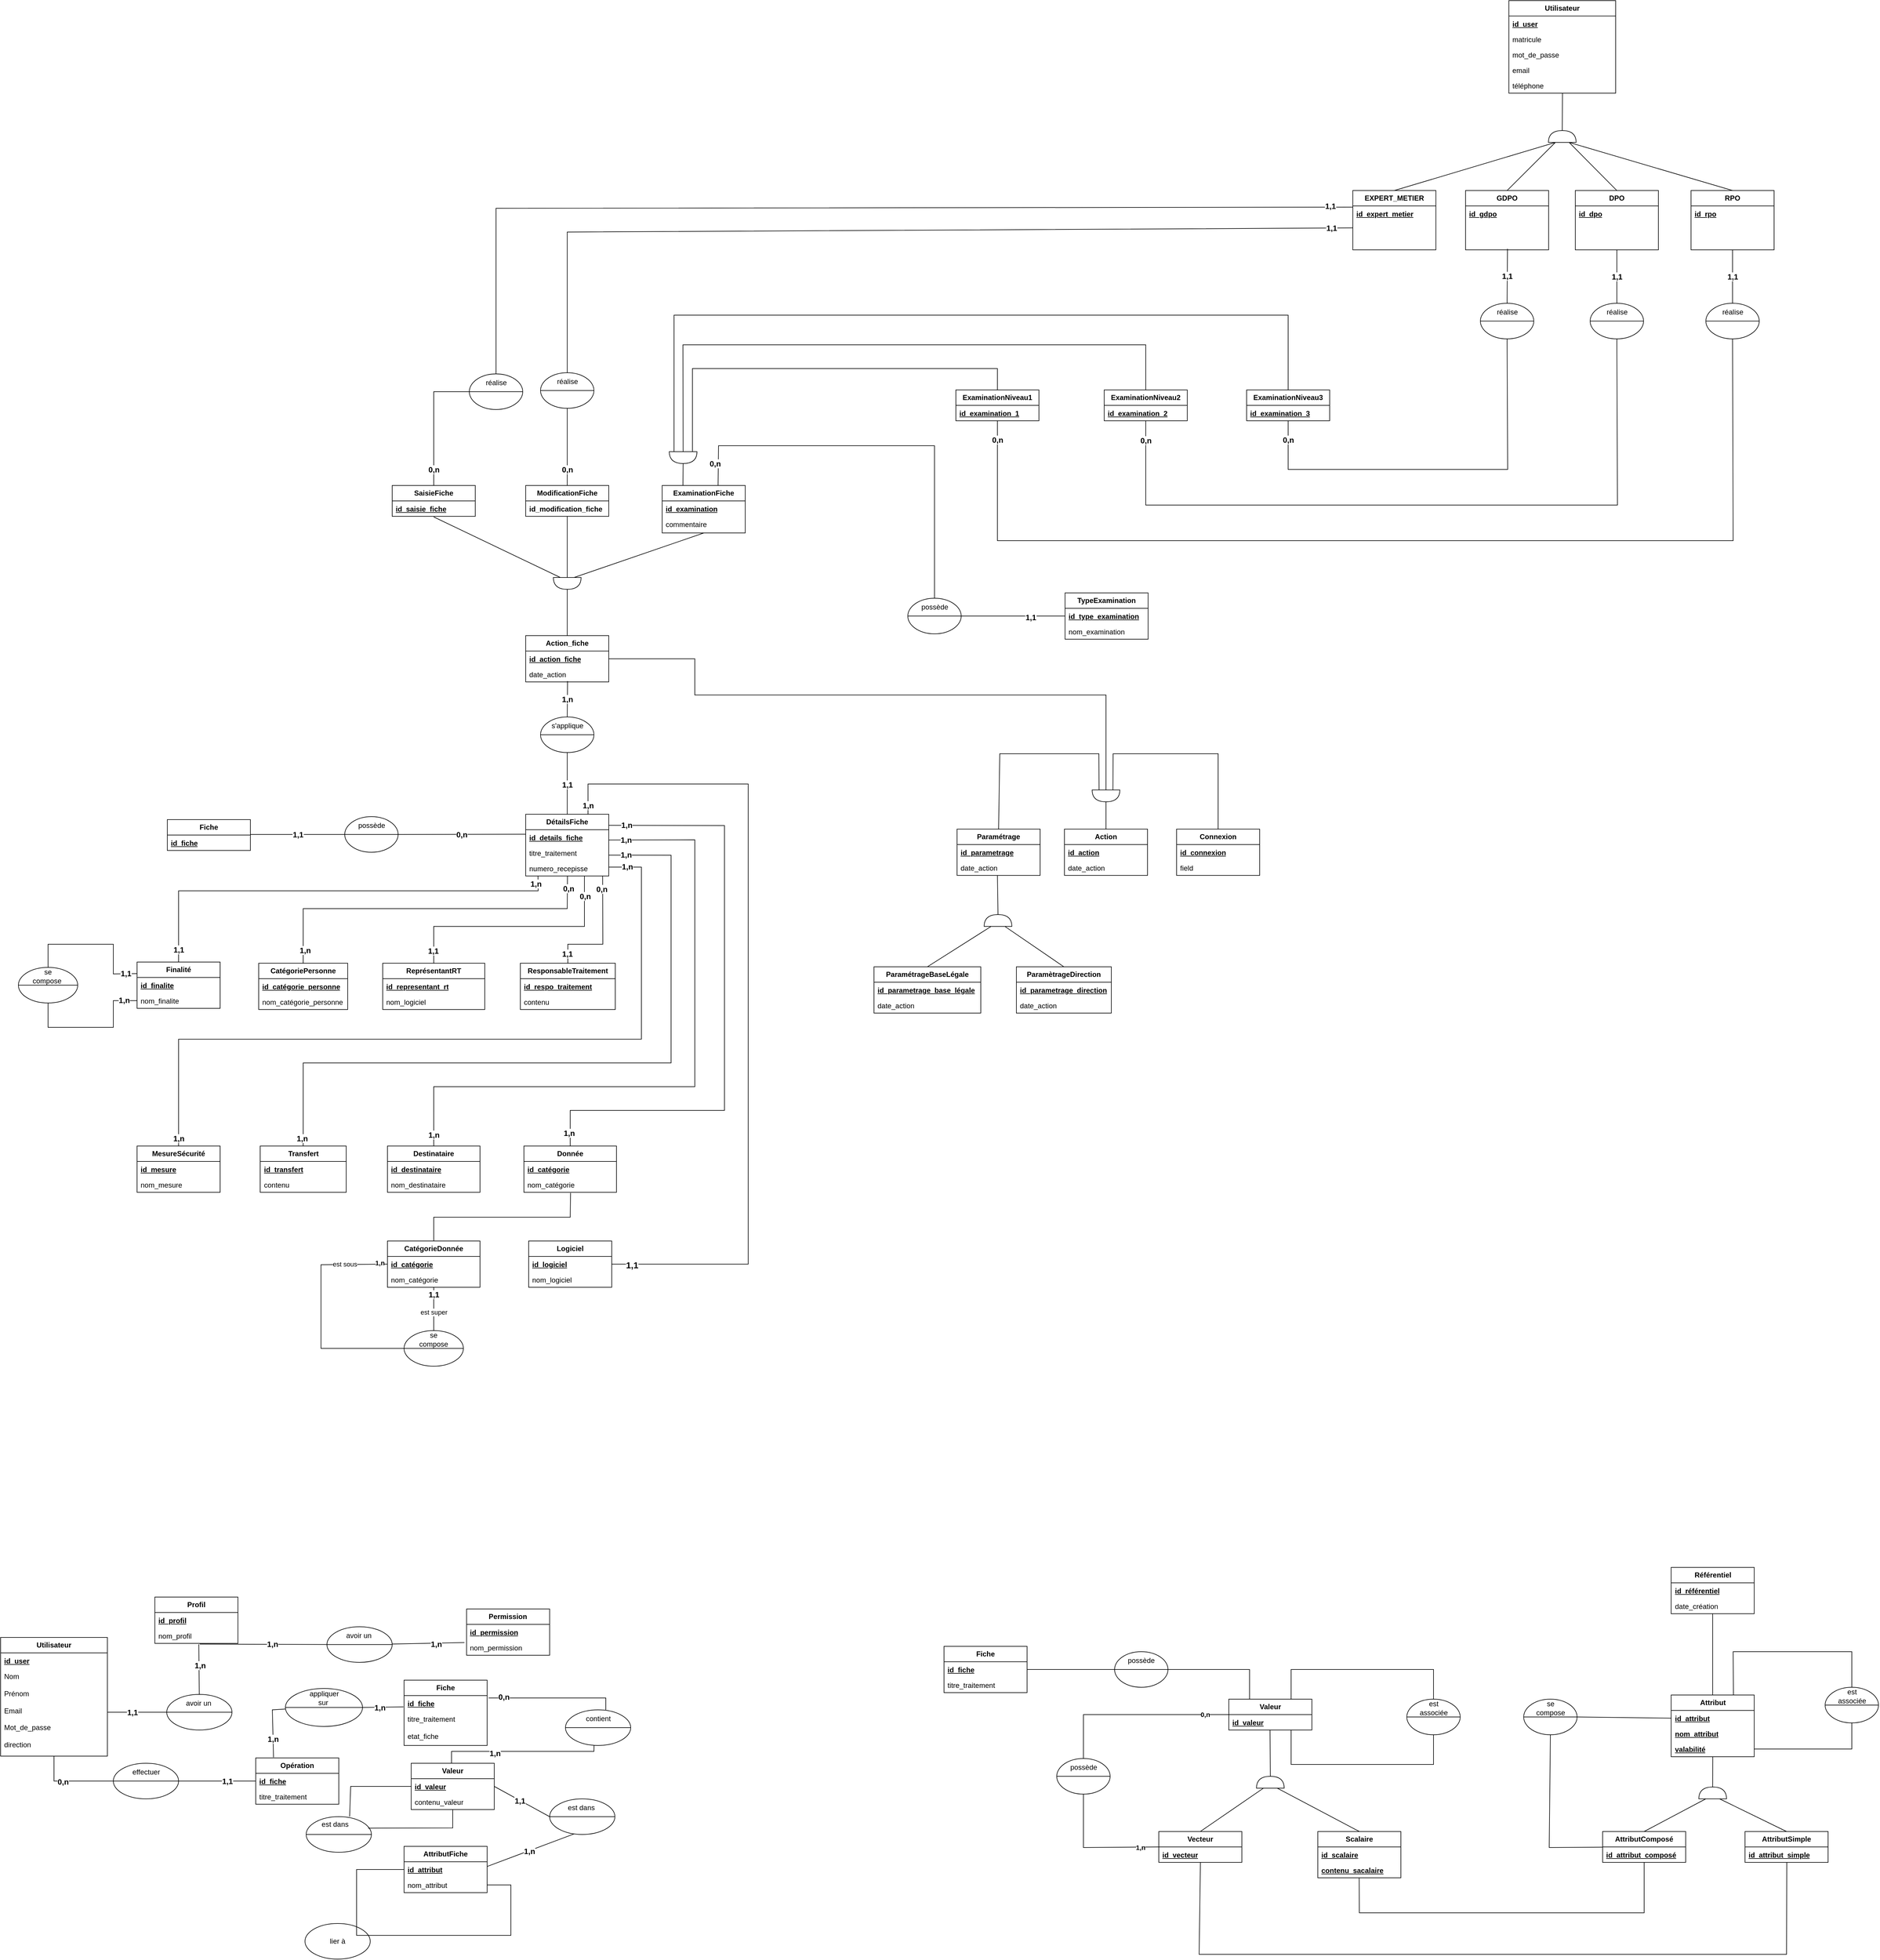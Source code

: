<mxfile version="24.0.7" type="github">
  <diagram name="Page-1" id="qLgA0oDhDF7gpmY1HdVV">
    <mxGraphModel dx="6320" dy="3504" grid="1" gridSize="10" guides="1" tooltips="1" connect="1" arrows="1" fold="1" page="1" pageScale="1" pageWidth="1169" pageHeight="1654" math="0" shadow="0">
      <root>
        <mxCell id="0" />
        <mxCell id="1" parent="0" />
        <mxCell id="GYJAzNhmERgqQ6SQNVPi-38" value="&lt;b&gt;DPO&lt;/b&gt;" style="swimlane;fontStyle=0;childLayout=stackLayout;horizontal=1;startSize=26;fillColor=none;horizontalStack=0;resizeParent=1;resizeParentMax=0;resizeLast=0;collapsible=1;marginBottom=0;whiteSpace=wrap;html=1;" parent="1" vertex="1">
          <mxGeometry x="2874" y="500.04" width="140" height="100" as="geometry" />
        </mxCell>
        <mxCell id="GYJAzNhmERgqQ6SQNVPi-39" value="&lt;b&gt;&lt;u&gt;id_dpo&lt;/u&gt;&lt;/b&gt;" style="text;strokeColor=none;fillColor=none;align=left;verticalAlign=top;spacingLeft=4;spacingRight=4;overflow=hidden;rotatable=0;points=[[0,0.5],[1,0.5]];portConstraint=eastwest;whiteSpace=wrap;html=1;" parent="GYJAzNhmERgqQ6SQNVPi-38" vertex="1">
          <mxGeometry y="26" width="140" height="74" as="geometry" />
        </mxCell>
        <mxCell id="GYJAzNhmERgqQ6SQNVPi-42" value="&lt;b&gt;GDPO&lt;/b&gt;" style="swimlane;fontStyle=0;childLayout=stackLayout;horizontal=1;startSize=26;fillColor=none;horizontalStack=0;resizeParent=1;resizeParentMax=0;resizeLast=0;collapsible=1;marginBottom=0;whiteSpace=wrap;html=1;" parent="1" vertex="1">
          <mxGeometry x="2689" y="500.04" width="140" height="100" as="geometry" />
        </mxCell>
        <mxCell id="GYJAzNhmERgqQ6SQNVPi-43" value="&lt;b&gt;&lt;u&gt;id_gdpo&lt;/u&gt;&lt;/b&gt;" style="text;strokeColor=none;fillColor=none;align=left;verticalAlign=top;spacingLeft=4;spacingRight=4;overflow=hidden;rotatable=0;points=[[0,0.5],[1,0.5]];portConstraint=eastwest;whiteSpace=wrap;html=1;" parent="GYJAzNhmERgqQ6SQNVPi-42" vertex="1">
          <mxGeometry y="26" width="140" height="74" as="geometry" />
        </mxCell>
        <mxCell id="GYJAzNhmERgqQ6SQNVPi-46" value="&lt;b&gt;EXPERT_METIER&lt;/b&gt;" style="swimlane;fontStyle=0;childLayout=stackLayout;horizontal=1;startSize=26;fillColor=none;horizontalStack=0;resizeParent=1;resizeParentMax=0;resizeLast=0;collapsible=1;marginBottom=0;whiteSpace=wrap;html=1;" parent="1" vertex="1">
          <mxGeometry x="2499" y="500.04" width="140" height="100" as="geometry" />
        </mxCell>
        <mxCell id="GYJAzNhmERgqQ6SQNVPi-49" value="&lt;b&gt;&lt;u&gt;id_expert_metier&lt;/u&gt;&lt;/b&gt;" style="text;strokeColor=none;fillColor=none;align=left;verticalAlign=top;spacingLeft=4;spacingRight=4;overflow=hidden;rotatable=0;points=[[0,0.5],[1,0.5]];portConstraint=eastwest;whiteSpace=wrap;html=1;" parent="GYJAzNhmERgqQ6SQNVPi-46" vertex="1">
          <mxGeometry y="26" width="140" height="74" as="geometry" />
        </mxCell>
        <mxCell id="GYJAzNhmERgqQ6SQNVPi-50" value="" style="shape=or;whiteSpace=wrap;html=1;direction=north;" parent="1" vertex="1">
          <mxGeometry x="2828.67" y="399" width="46.67" height="20" as="geometry" />
        </mxCell>
        <mxCell id="GYJAzNhmERgqQ6SQNVPi-53" value="" style="endArrow=none;html=1;rounded=0;exitX=0.5;exitY=0;exitDx=0;exitDy=0;entryX=0;entryY=0.25;entryDx=0;entryDy=0;entryPerimeter=0;" parent="1" source="GYJAzNhmERgqQ6SQNVPi-46" target="GYJAzNhmERgqQ6SQNVPi-50" edge="1">
          <mxGeometry width="50" height="50" relative="1" as="geometry">
            <mxPoint x="2569" y="480.04" as="sourcePoint" />
            <mxPoint x="2747.327" y="430.04" as="targetPoint" />
          </mxGeometry>
        </mxCell>
        <mxCell id="GYJAzNhmERgqQ6SQNVPi-54" value="" style="endArrow=none;html=1;rounded=0;entryX=0;entryY=0.75;entryDx=0;entryDy=0;entryPerimeter=0;exitX=0.5;exitY=0;exitDx=0;exitDy=0;" parent="1" source="GYJAzNhmERgqQ6SQNVPi-38" target="GYJAzNhmERgqQ6SQNVPi-50" edge="1">
          <mxGeometry width="50" height="50" relative="1" as="geometry">
            <mxPoint x="2944" y="500.04" as="sourcePoint" />
            <mxPoint x="2776.87" y="430.0" as="targetPoint" />
          </mxGeometry>
        </mxCell>
        <mxCell id="GYJAzNhmERgqQ6SQNVPi-55" value="&lt;b&gt;Utilisateur&lt;/b&gt;" style="swimlane;fontStyle=0;childLayout=stackLayout;horizontal=1;startSize=26;fillColor=none;horizontalStack=0;resizeParent=1;resizeParentMax=0;resizeLast=0;collapsible=1;marginBottom=0;whiteSpace=wrap;html=1;" parent="1" vertex="1">
          <mxGeometry x="2762.01" y="180" width="180" height="156" as="geometry" />
        </mxCell>
        <mxCell id="GYJAzNhmERgqQ6SQNVPi-56" value="&lt;b&gt;&lt;u&gt;id_user&lt;/u&gt;&lt;/b&gt;" style="text;strokeColor=none;fillColor=none;align=left;verticalAlign=top;spacingLeft=4;spacingRight=4;overflow=hidden;rotatable=0;points=[[0,0.5],[1,0.5]];portConstraint=eastwest;whiteSpace=wrap;html=1;" parent="GYJAzNhmERgqQ6SQNVPi-55" vertex="1">
          <mxGeometry y="26" width="180" height="26" as="geometry" />
        </mxCell>
        <mxCell id="GYJAzNhmERgqQ6SQNVPi-57" value="matricule" style="text;strokeColor=none;fillColor=none;align=left;verticalAlign=top;spacingLeft=4;spacingRight=4;overflow=hidden;rotatable=0;points=[[0,0.5],[1,0.5]];portConstraint=eastwest;whiteSpace=wrap;html=1;" parent="GYJAzNhmERgqQ6SQNVPi-55" vertex="1">
          <mxGeometry y="52" width="180" height="26" as="geometry" />
        </mxCell>
        <mxCell id="gTLhRK3T2MshmFAOSzQ8-50" value="mot_de_passe" style="text;strokeColor=none;fillColor=none;align=left;verticalAlign=top;spacingLeft=4;spacingRight=4;overflow=hidden;rotatable=0;points=[[0,0.5],[1,0.5]];portConstraint=eastwest;whiteSpace=wrap;html=1;" parent="GYJAzNhmERgqQ6SQNVPi-55" vertex="1">
          <mxGeometry y="78" width="180" height="26" as="geometry" />
        </mxCell>
        <mxCell id="gTLhRK3T2MshmFAOSzQ8-51" value="email" style="text;strokeColor=none;fillColor=none;align=left;verticalAlign=top;spacingLeft=4;spacingRight=4;overflow=hidden;rotatable=0;points=[[0,0.5],[1,0.5]];portConstraint=eastwest;whiteSpace=wrap;html=1;" parent="GYJAzNhmERgqQ6SQNVPi-55" vertex="1">
          <mxGeometry y="104" width="180" height="26" as="geometry" />
        </mxCell>
        <mxCell id="gTLhRK3T2MshmFAOSzQ8-52" value="téléphone" style="text;strokeColor=none;fillColor=none;align=left;verticalAlign=top;spacingLeft=4;spacingRight=4;overflow=hidden;rotatable=0;points=[[0,0.5],[1,0.5]];portConstraint=eastwest;whiteSpace=wrap;html=1;" parent="GYJAzNhmERgqQ6SQNVPi-55" vertex="1">
          <mxGeometry y="130" width="180" height="26" as="geometry" />
        </mxCell>
        <mxCell id="GYJAzNhmERgqQ6SQNVPi-59" value="" style="endArrow=none;html=1;rounded=0;exitX=1;exitY=0.5;exitDx=0;exitDy=0;exitPerimeter=0;entryX=0.502;entryY=0.996;entryDx=0;entryDy=0;entryPerimeter=0;" parent="1" source="GYJAzNhmERgqQ6SQNVPi-50" target="gTLhRK3T2MshmFAOSzQ8-52" edge="1">
          <mxGeometry width="50" height="50" relative="1" as="geometry">
            <mxPoint x="2750" y="390" as="sourcePoint" />
            <mxPoint x="2852" y="360" as="targetPoint" />
          </mxGeometry>
        </mxCell>
        <mxCell id="GYJAzNhmERgqQ6SQNVPi-60" value="&lt;b&gt;Action_fiche&lt;/b&gt;" style="swimlane;fontStyle=0;childLayout=stackLayout;horizontal=1;startSize=26;fillColor=none;horizontalStack=0;resizeParent=1;resizeParentMax=0;resizeLast=0;collapsible=1;marginBottom=0;whiteSpace=wrap;html=1;" parent="1" vertex="1">
          <mxGeometry x="1104.99" y="1250" width="140" height="78" as="geometry" />
        </mxCell>
        <mxCell id="GYJAzNhmERgqQ6SQNVPi-61" value="&lt;b&gt;&lt;u style=&quot;&quot;&gt;id_action_fiche&lt;/u&gt;&lt;/b&gt;" style="text;strokeColor=none;fillColor=none;align=left;verticalAlign=top;spacingLeft=4;spacingRight=4;overflow=hidden;rotatable=0;points=[[0,0.5],[1,0.5]];portConstraint=eastwest;whiteSpace=wrap;html=1;" parent="GYJAzNhmERgqQ6SQNVPi-60" vertex="1">
          <mxGeometry y="26" width="140" height="26" as="geometry" />
        </mxCell>
        <mxCell id="GYJAzNhmERgqQ6SQNVPi-62" value="date_action" style="text;strokeColor=none;fillColor=none;align=left;verticalAlign=top;spacingLeft=4;spacingRight=4;overflow=hidden;rotatable=0;points=[[0,0.5],[1,0.5]];portConstraint=eastwest;whiteSpace=wrap;html=1;" parent="GYJAzNhmERgqQ6SQNVPi-60" vertex="1">
          <mxGeometry y="52" width="140" height="26" as="geometry" />
        </mxCell>
        <mxCell id="GYJAzNhmERgqQ6SQNVPi-65" value="&lt;b&gt;SaisieFiche&lt;/b&gt;" style="swimlane;fontStyle=0;childLayout=stackLayout;horizontal=1;startSize=26;fillColor=none;horizontalStack=0;resizeParent=1;resizeParentMax=0;resizeLast=0;collapsible=1;marginBottom=0;whiteSpace=wrap;html=1;" parent="1" vertex="1">
          <mxGeometry x="880" y="997" width="140" height="52" as="geometry" />
        </mxCell>
        <mxCell id="GYJAzNhmERgqQ6SQNVPi-66" value="&lt;b&gt;&lt;u&gt;id_saisie_fiche&lt;/u&gt;&lt;/b&gt;" style="text;strokeColor=none;fillColor=none;align=left;verticalAlign=top;spacingLeft=4;spacingRight=4;overflow=hidden;rotatable=0;points=[[0,0.5],[1,0.5]];portConstraint=eastwest;whiteSpace=wrap;html=1;" parent="GYJAzNhmERgqQ6SQNVPi-65" vertex="1">
          <mxGeometry y="26" width="140" height="26" as="geometry" />
        </mxCell>
        <mxCell id="GYJAzNhmERgqQ6SQNVPi-69" value="&lt;b&gt;ModificationFiche&lt;/b&gt;" style="swimlane;fontStyle=0;childLayout=stackLayout;horizontal=1;startSize=26;fillColor=none;horizontalStack=0;resizeParent=1;resizeParentMax=0;resizeLast=0;collapsible=1;marginBottom=0;whiteSpace=wrap;html=1;" parent="1" vertex="1">
          <mxGeometry x="1105" y="997" width="140" height="52" as="geometry" />
        </mxCell>
        <mxCell id="GYJAzNhmERgqQ6SQNVPi-70" value="&lt;b&gt;id_modification_fiche&lt;/b&gt;" style="text;strokeColor=none;fillColor=none;align=left;verticalAlign=top;spacingLeft=4;spacingRight=4;overflow=hidden;rotatable=0;points=[[0,0.5],[1,0.5]];portConstraint=eastwest;whiteSpace=wrap;html=1;" parent="GYJAzNhmERgqQ6SQNVPi-69" vertex="1">
          <mxGeometry y="26" width="140" height="26" as="geometry" />
        </mxCell>
        <mxCell id="GYJAzNhmERgqQ6SQNVPi-73" value="&lt;b&gt;ExaminationFiche&lt;/b&gt;" style="swimlane;fontStyle=0;childLayout=stackLayout;horizontal=1;startSize=26;fillColor=none;horizontalStack=0;resizeParent=1;resizeParentMax=0;resizeLast=0;collapsible=1;marginBottom=0;whiteSpace=wrap;html=1;" parent="1" vertex="1">
          <mxGeometry x="1335" y="997" width="140" height="80" as="geometry" />
        </mxCell>
        <mxCell id="GYJAzNhmERgqQ6SQNVPi-74" value="&lt;div&gt;&lt;b&gt;&lt;u&gt;id_examination&lt;/u&gt;&lt;/b&gt;&lt;/div&gt;&lt;div&gt;&lt;br&gt;&lt;/div&gt;&lt;div&gt;&lt;br&gt;&lt;/div&gt;&lt;div&gt;&lt;br&gt;&lt;/div&gt;&lt;div&gt;&lt;br&gt;&lt;/div&gt;&lt;div&gt;&lt;br&gt;&lt;/div&gt;" style="text;strokeColor=none;fillColor=none;align=left;verticalAlign=top;spacingLeft=4;spacingRight=4;overflow=hidden;rotatable=0;points=[[0,0.5],[1,0.5]];portConstraint=eastwest;whiteSpace=wrap;html=1;" parent="GYJAzNhmERgqQ6SQNVPi-73" vertex="1">
          <mxGeometry y="26" width="140" height="26" as="geometry" />
        </mxCell>
        <mxCell id="GYJAzNhmERgqQ6SQNVPi-75" value="commentaire" style="text;strokeColor=none;fillColor=none;align=left;verticalAlign=top;spacingLeft=4;spacingRight=4;overflow=hidden;rotatable=0;points=[[0,0.5],[1,0.5]];portConstraint=eastwest;whiteSpace=wrap;html=1;" parent="GYJAzNhmERgqQ6SQNVPi-73" vertex="1">
          <mxGeometry y="52" width="140" height="28" as="geometry" />
        </mxCell>
        <mxCell id="GYJAzNhmERgqQ6SQNVPi-84" value="" style="group" parent="1" vertex="1" connectable="0">
          <mxGeometry x="1010" y="809" width="90" height="60" as="geometry" />
        </mxCell>
        <mxCell id="GYJAzNhmERgqQ6SQNVPi-81" value="" style="ellipse;whiteSpace=wrap;html=1;" parent="GYJAzNhmERgqQ6SQNVPi-84" vertex="1">
          <mxGeometry width="90" height="60" as="geometry" />
        </mxCell>
        <mxCell id="GYJAzNhmERgqQ6SQNVPi-83" value="réalise" style="text;html=1;align=center;verticalAlign=middle;whiteSpace=wrap;rounded=0;" parent="GYJAzNhmERgqQ6SQNVPi-84" vertex="1">
          <mxGeometry x="22.5" y="7.5" width="45" height="15" as="geometry" />
        </mxCell>
        <mxCell id="GYJAzNhmERgqQ6SQNVPi-82" value="" style="endArrow=none;html=1;rounded=0;entryX=1;entryY=0.5;entryDx=0;entryDy=0;exitX=0;exitY=0.5;exitDx=0;exitDy=0;elbow=vertical;" parent="GYJAzNhmERgqQ6SQNVPi-84" source="GYJAzNhmERgqQ6SQNVPi-81" target="GYJAzNhmERgqQ6SQNVPi-81" edge="1">
          <mxGeometry width="50" height="50" relative="1" as="geometry">
            <mxPoint x="210" y="285" as="sourcePoint" />
            <mxPoint x="247.5" y="247.5" as="targetPoint" />
          </mxGeometry>
        </mxCell>
        <mxCell id="GYJAzNhmERgqQ6SQNVPi-88" value="" style="endArrow=none;html=1;rounded=0;entryX=0;entryY=0.075;entryDx=0;entryDy=0;entryPerimeter=0;exitX=0.5;exitY=0;exitDx=0;exitDy=0;" parent="1" source="GYJAzNhmERgqQ6SQNVPi-81" edge="1">
          <mxGeometry width="50" height="50" relative="1" as="geometry">
            <mxPoint x="1160" y="800" as="sourcePoint" />
            <mxPoint x="2499" y="527.99" as="targetPoint" />
            <Array as="points">
              <mxPoint x="1055" y="530" />
            </Array>
          </mxGeometry>
        </mxCell>
        <mxCell id="gTLhRK3T2MshmFAOSzQ8-44" value="&lt;b&gt;&lt;font style=&quot;font-size: 13px;&quot;&gt;1,1&lt;/font&gt;&lt;/b&gt;" style="edgeLabel;html=1;align=center;verticalAlign=middle;resizable=0;points=[];" parent="GYJAzNhmERgqQ6SQNVPi-88" vertex="1" connectable="0">
          <mxGeometry x="0.882" y="1" relative="1" as="geometry">
            <mxPoint x="63" y="-1" as="offset" />
          </mxGeometry>
        </mxCell>
        <mxCell id="GYJAzNhmERgqQ6SQNVPi-97" value="&lt;b&gt;DétailsFiche&lt;/b&gt;" style="swimlane;fontStyle=0;childLayout=stackLayout;horizontal=1;startSize=26;fillColor=none;horizontalStack=0;resizeParent=1;resizeParentMax=0;resizeLast=0;collapsible=1;marginBottom=0;whiteSpace=wrap;html=1;" parent="1" vertex="1">
          <mxGeometry x="1105" y="1551" width="140" height="104" as="geometry" />
        </mxCell>
        <mxCell id="GYJAzNhmERgqQ6SQNVPi-98" value="&lt;b&gt;&lt;u&gt;id_details_fiche&lt;/u&gt;&lt;/b&gt;" style="text;strokeColor=none;fillColor=none;align=left;verticalAlign=top;spacingLeft=4;spacingRight=4;overflow=hidden;rotatable=0;points=[[0,0.5],[1,0.5]];portConstraint=eastwest;whiteSpace=wrap;html=1;" parent="GYJAzNhmERgqQ6SQNVPi-97" vertex="1">
          <mxGeometry y="26" width="140" height="26" as="geometry" />
        </mxCell>
        <mxCell id="GYJAzNhmERgqQ6SQNVPi-99" value="titre_traitement" style="text;strokeColor=none;fillColor=none;align=left;verticalAlign=top;spacingLeft=4;spacingRight=4;overflow=hidden;rotatable=0;points=[[0,0.5],[1,0.5]];portConstraint=eastwest;whiteSpace=wrap;html=1;" parent="GYJAzNhmERgqQ6SQNVPi-97" vertex="1">
          <mxGeometry y="52" width="140" height="26" as="geometry" />
        </mxCell>
        <mxCell id="GYJAzNhmERgqQ6SQNVPi-100" value="numero_recepisse" style="text;strokeColor=none;fillColor=none;align=left;verticalAlign=top;spacingLeft=4;spacingRight=4;overflow=hidden;rotatable=0;points=[[0,0.5],[1,0.5]];portConstraint=eastwest;whiteSpace=wrap;html=1;" parent="GYJAzNhmERgqQ6SQNVPi-97" vertex="1">
          <mxGeometry y="78" width="140" height="26" as="geometry" />
        </mxCell>
        <mxCell id="GYJAzNhmERgqQ6SQNVPi-107" value="" style="group" parent="1" vertex="1" connectable="0">
          <mxGeometry x="1130" y="807" width="90" height="60" as="geometry" />
        </mxCell>
        <mxCell id="GYJAzNhmERgqQ6SQNVPi-108" value="" style="ellipse;whiteSpace=wrap;html=1;" parent="GYJAzNhmERgqQ6SQNVPi-107" vertex="1">
          <mxGeometry width="90" height="60" as="geometry" />
        </mxCell>
        <mxCell id="GYJAzNhmERgqQ6SQNVPi-109" value="réalise" style="text;html=1;align=center;verticalAlign=middle;whiteSpace=wrap;rounded=0;" parent="GYJAzNhmERgqQ6SQNVPi-107" vertex="1">
          <mxGeometry x="22.5" y="7.5" width="45" height="15" as="geometry" />
        </mxCell>
        <mxCell id="GYJAzNhmERgqQ6SQNVPi-110" value="" style="endArrow=none;html=1;rounded=0;entryX=1;entryY=0.5;entryDx=0;entryDy=0;exitX=0;exitY=0.5;exitDx=0;exitDy=0;elbow=vertical;" parent="GYJAzNhmERgqQ6SQNVPi-107" source="GYJAzNhmERgqQ6SQNVPi-108" target="GYJAzNhmERgqQ6SQNVPi-108" edge="1">
          <mxGeometry width="50" height="50" relative="1" as="geometry">
            <mxPoint x="210" y="285" as="sourcePoint" />
            <mxPoint x="247.5" y="247.5" as="targetPoint" />
          </mxGeometry>
        </mxCell>
        <mxCell id="GYJAzNhmERgqQ6SQNVPi-127" value="&lt;b&gt;&lt;font style=&quot;font-size: 13px;&quot;&gt;1,1&lt;/font&gt;&lt;/b&gt;" style="endArrow=none;html=1;rounded=0;entryX=0;entryY=0.5;entryDx=0;entryDy=0;exitX=0.5;exitY=0;exitDx=0;exitDy=0;" parent="1" source="GYJAzNhmERgqQ6SQNVPi-108" target="GYJAzNhmERgqQ6SQNVPi-49" edge="1">
          <mxGeometry x="0.954" width="50" height="50" relative="1" as="geometry">
            <mxPoint x="1380" y="790" as="sourcePoint" />
            <mxPoint x="1380.49" y="732" as="targetPoint" />
            <Array as="points">
              <mxPoint x="1175" y="570" />
            </Array>
            <mxPoint as="offset" />
          </mxGeometry>
        </mxCell>
        <mxCell id="GYJAzNhmERgqQ6SQNVPi-137" value="&lt;b&gt;Fiche&lt;/b&gt;" style="swimlane;fontStyle=0;childLayout=stackLayout;horizontal=1;startSize=26;fillColor=none;horizontalStack=0;resizeParent=1;resizeParentMax=0;resizeLast=0;collapsible=1;marginBottom=0;whiteSpace=wrap;html=1;" parent="1" vertex="1">
          <mxGeometry x="501.0" y="1560" width="140" height="52" as="geometry" />
        </mxCell>
        <mxCell id="GYJAzNhmERgqQ6SQNVPi-138" value="&lt;u style=&quot;&quot;&gt;&lt;b&gt;id_fiche&lt;/b&gt;&lt;/u&gt;" style="text;strokeColor=none;fillColor=none;align=left;verticalAlign=top;spacingLeft=4;spacingRight=4;overflow=hidden;rotatable=0;points=[[0,0.5],[1,0.5]];portConstraint=eastwest;whiteSpace=wrap;html=1;" parent="GYJAzNhmERgqQ6SQNVPi-137" vertex="1">
          <mxGeometry y="26" width="140" height="26" as="geometry" />
        </mxCell>
        <mxCell id="GYJAzNhmERgqQ6SQNVPi-142" value="" style="group" parent="1" vertex="1" connectable="0">
          <mxGeometry x="800" y="1555" width="90" height="60" as="geometry" />
        </mxCell>
        <mxCell id="GYJAzNhmERgqQ6SQNVPi-143" value="" style="ellipse;whiteSpace=wrap;html=1;" parent="GYJAzNhmERgqQ6SQNVPi-142" vertex="1">
          <mxGeometry width="90" height="60" as="geometry" />
        </mxCell>
        <mxCell id="GYJAzNhmERgqQ6SQNVPi-144" value="possède" style="text;html=1;align=center;verticalAlign=middle;whiteSpace=wrap;rounded=0;" parent="GYJAzNhmERgqQ6SQNVPi-142" vertex="1">
          <mxGeometry x="22.5" y="7.5" width="45" height="15" as="geometry" />
        </mxCell>
        <mxCell id="GYJAzNhmERgqQ6SQNVPi-145" value="" style="endArrow=none;html=1;rounded=0;entryX=1;entryY=0.5;entryDx=0;entryDy=0;exitX=0;exitY=0.5;exitDx=0;exitDy=0;elbow=vertical;" parent="GYJAzNhmERgqQ6SQNVPi-142" source="GYJAzNhmERgqQ6SQNVPi-143" target="GYJAzNhmERgqQ6SQNVPi-143" edge="1">
          <mxGeometry width="50" height="50" relative="1" as="geometry">
            <mxPoint x="210" y="285" as="sourcePoint" />
            <mxPoint x="247.5" y="247.5" as="targetPoint" />
          </mxGeometry>
        </mxCell>
        <mxCell id="GYJAzNhmERgqQ6SQNVPi-159" value="&lt;b&gt;&lt;font style=&quot;font-size: 13px;&quot;&gt;0,n&lt;/font&gt;&lt;/b&gt;" style="endArrow=none;html=1;rounded=0;exitX=0.5;exitY=1;exitDx=0;exitDy=0;entryX=0.5;entryY=0;entryDx=0;entryDy=0;" parent="1" source="GYJAzNhmERgqQ6SQNVPi-108" target="GYJAzNhmERgqQ6SQNVPi-69" edge="1">
          <mxGeometry x="0.585" width="50" height="50" relative="1" as="geometry">
            <mxPoint x="1433.33" y="960" as="sourcePoint" />
            <mxPoint x="1483.33" y="910" as="targetPoint" />
            <mxPoint as="offset" />
          </mxGeometry>
        </mxCell>
        <mxCell id="GYJAzNhmERgqQ6SQNVPi-161" value="&lt;b&gt;&lt;font style=&quot;font-size: 13px;&quot;&gt;0,n&lt;/font&gt;&lt;/b&gt;" style="endArrow=none;html=1;rounded=0;exitX=0.5;exitY=0;exitDx=0;exitDy=0;entryX=0;entryY=0.5;entryDx=0;entryDy=0;" parent="1" source="GYJAzNhmERgqQ6SQNVPi-65" target="GYJAzNhmERgqQ6SQNVPi-81" edge="1">
          <mxGeometry x="-0.752" width="50" height="50" relative="1" as="geometry">
            <mxPoint x="980" y="960" as="sourcePoint" />
            <mxPoint x="1030" y="910" as="targetPoint" />
            <Array as="points">
              <mxPoint x="950" y="839" />
            </Array>
            <mxPoint as="offset" />
          </mxGeometry>
        </mxCell>
        <mxCell id="GYJAzNhmERgqQ6SQNVPi-177" value="" style="shape=or;whiteSpace=wrap;html=1;direction=south;" parent="1" vertex="1">
          <mxGeometry x="1347" y="940" width="46.67" height="20" as="geometry" />
        </mxCell>
        <mxCell id="GYJAzNhmERgqQ6SQNVPi-178" value="" style="endArrow=none;html=1;rounded=0;entryX=1;entryY=0.5;entryDx=0;entryDy=0;entryPerimeter=0;exitX=0.25;exitY=0;exitDx=0;exitDy=0;" parent="1" source="GYJAzNhmERgqQ6SQNVPi-73" target="GYJAzNhmERgqQ6SQNVPi-177" edge="1">
          <mxGeometry width="50" height="50" relative="1" as="geometry">
            <mxPoint x="1320" y="1030" as="sourcePoint" />
            <mxPoint x="1370" y="980" as="targetPoint" />
          </mxGeometry>
        </mxCell>
        <mxCell id="GYJAzNhmERgqQ6SQNVPi-179" value="&lt;b&gt;ExaminationNiveau1&lt;/b&gt;" style="swimlane;fontStyle=0;childLayout=stackLayout;horizontal=1;startSize=26;fillColor=none;horizontalStack=0;resizeParent=1;resizeParentMax=0;resizeLast=0;collapsible=1;marginBottom=0;whiteSpace=wrap;html=1;" parent="1" vertex="1">
          <mxGeometry x="1830" y="836" width="140" height="52" as="geometry" />
        </mxCell>
        <mxCell id="GYJAzNhmERgqQ6SQNVPi-180" value="&lt;b&gt;&lt;u&gt;id_examination_1&lt;/u&gt;&lt;/b&gt;" style="text;strokeColor=none;fillColor=none;align=left;verticalAlign=top;spacingLeft=4;spacingRight=4;overflow=hidden;rotatable=0;points=[[0,0.5],[1,0.5]];portConstraint=eastwest;whiteSpace=wrap;html=1;" parent="GYJAzNhmERgqQ6SQNVPi-179" vertex="1">
          <mxGeometry y="26" width="140" height="26" as="geometry" />
        </mxCell>
        <mxCell id="GYJAzNhmERgqQ6SQNVPi-183" value="&lt;b&gt;ExaminationNiveau2&lt;/b&gt;" style="swimlane;fontStyle=0;childLayout=stackLayout;horizontal=1;startSize=26;fillColor=none;horizontalStack=0;resizeParent=1;resizeParentMax=0;resizeLast=0;collapsible=1;marginBottom=0;whiteSpace=wrap;html=1;" parent="1" vertex="1">
          <mxGeometry x="2080" y="836" width="140" height="52" as="geometry" />
        </mxCell>
        <mxCell id="GYJAzNhmERgqQ6SQNVPi-184" value="&lt;b&gt;&lt;u&gt;id_examination_2&lt;/u&gt;&lt;/b&gt;" style="text;strokeColor=none;fillColor=none;align=left;verticalAlign=top;spacingLeft=4;spacingRight=4;overflow=hidden;rotatable=0;points=[[0,0.5],[1,0.5]];portConstraint=eastwest;whiteSpace=wrap;html=1;" parent="GYJAzNhmERgqQ6SQNVPi-183" vertex="1">
          <mxGeometry y="26" width="140" height="26" as="geometry" />
        </mxCell>
        <mxCell id="GYJAzNhmERgqQ6SQNVPi-187" value="&lt;b&gt;ExaminationNiveau3&lt;/b&gt;" style="swimlane;fontStyle=0;childLayout=stackLayout;horizontal=1;startSize=26;fillColor=none;horizontalStack=0;resizeParent=1;resizeParentMax=0;resizeLast=0;collapsible=1;marginBottom=0;whiteSpace=wrap;html=1;" parent="1" vertex="1">
          <mxGeometry x="2320" y="836" width="140" height="52" as="geometry" />
        </mxCell>
        <mxCell id="GYJAzNhmERgqQ6SQNVPi-188" value="&lt;b&gt;&lt;u&gt;id_examination_3&lt;/u&gt;&lt;/b&gt;" style="text;strokeColor=none;fillColor=none;align=left;verticalAlign=top;spacingLeft=4;spacingRight=4;overflow=hidden;rotatable=0;points=[[0,0.5],[1,0.5]];portConstraint=eastwest;whiteSpace=wrap;html=1;" parent="GYJAzNhmERgqQ6SQNVPi-187" vertex="1">
          <mxGeometry y="26" width="140" height="26" as="geometry" />
        </mxCell>
        <mxCell id="GYJAzNhmERgqQ6SQNVPi-191" value="" style="endArrow=none;html=1;rounded=0;exitX=0;exitY=0.164;exitDx=0;exitDy=0;exitPerimeter=0;entryX=0.5;entryY=0;entryDx=0;entryDy=0;" parent="1" source="GYJAzNhmERgqQ6SQNVPi-177" target="GYJAzNhmERgqQ6SQNVPi-179" edge="1">
          <mxGeometry width="50" height="50" relative="1" as="geometry">
            <mxPoint x="1403.33" y="919" as="sourcePoint" />
            <mxPoint x="1453.33" y="869" as="targetPoint" />
            <Array as="points">
              <mxPoint x="1386" y="800" />
              <mxPoint x="1900" y="800" />
            </Array>
          </mxGeometry>
        </mxCell>
        <mxCell id="GYJAzNhmERgqQ6SQNVPi-192" value="" style="endArrow=none;html=1;rounded=0;exitX=0;exitY=0.5;exitDx=0;exitDy=0;exitPerimeter=0;entryX=0.5;entryY=0;entryDx=0;entryDy=0;" parent="1" source="GYJAzNhmERgqQ6SQNVPi-177" target="GYJAzNhmERgqQ6SQNVPi-183" edge="1">
          <mxGeometry width="50" height="50" relative="1" as="geometry">
            <mxPoint x="1403.33" y="930" as="sourcePoint" />
            <mxPoint x="1886.33" y="826" as="targetPoint" />
            <Array as="points">
              <mxPoint x="1370" y="760" />
              <mxPoint x="2150" y="760" />
            </Array>
          </mxGeometry>
        </mxCell>
        <mxCell id="GYJAzNhmERgqQ6SQNVPi-193" value="" style="endArrow=none;html=1;rounded=0;exitX=0;exitY=0.829;exitDx=0;exitDy=0;exitPerimeter=0;entryX=0.5;entryY=0;entryDx=0;entryDy=0;" parent="1" source="GYJAzNhmERgqQ6SQNVPi-177" target="GYJAzNhmERgqQ6SQNVPi-187" edge="1">
          <mxGeometry width="50" height="50" relative="1" as="geometry">
            <mxPoint x="1390" y="929" as="sourcePoint" />
            <mxPoint x="1885" y="825" as="targetPoint" />
            <Array as="points">
              <mxPoint x="1355" y="710" />
              <mxPoint x="2390" y="710" />
            </Array>
          </mxGeometry>
        </mxCell>
        <mxCell id="GYJAzNhmERgqQ6SQNVPi-197" value="" style="group" parent="1" vertex="1" connectable="0">
          <mxGeometry x="2714" y="690" width="90" height="60" as="geometry" />
        </mxCell>
        <mxCell id="GYJAzNhmERgqQ6SQNVPi-198" value="" style="ellipse;whiteSpace=wrap;html=1;" parent="GYJAzNhmERgqQ6SQNVPi-197" vertex="1">
          <mxGeometry width="90" height="60" as="geometry" />
        </mxCell>
        <mxCell id="GYJAzNhmERgqQ6SQNVPi-199" value="réalise" style="text;html=1;align=center;verticalAlign=middle;whiteSpace=wrap;rounded=0;" parent="GYJAzNhmERgqQ6SQNVPi-197" vertex="1">
          <mxGeometry x="22.5" y="7.5" width="45" height="15" as="geometry" />
        </mxCell>
        <mxCell id="GYJAzNhmERgqQ6SQNVPi-200" value="" style="endArrow=none;html=1;rounded=0;entryX=1;entryY=0.5;entryDx=0;entryDy=0;exitX=0;exitY=0.5;exitDx=0;exitDy=0;elbow=vertical;" parent="GYJAzNhmERgqQ6SQNVPi-197" source="GYJAzNhmERgqQ6SQNVPi-198" target="GYJAzNhmERgqQ6SQNVPi-198" edge="1">
          <mxGeometry width="50" height="50" relative="1" as="geometry">
            <mxPoint x="210" y="285" as="sourcePoint" />
            <mxPoint x="247.5" y="247.5" as="targetPoint" />
          </mxGeometry>
        </mxCell>
        <mxCell id="GYJAzNhmERgqQ6SQNVPi-201" value="&lt;b&gt;&lt;font style=&quot;font-size: 13px;&quot;&gt;1,1&lt;/font&gt;&lt;/b&gt;" style="endArrow=none;html=1;rounded=0;entryX=0.505;entryY=0.974;entryDx=0;entryDy=0;entryPerimeter=0;exitX=0.5;exitY=0;exitDx=0;exitDy=0;" parent="1" source="GYJAzNhmERgqQ6SQNVPi-198" target="GYJAzNhmERgqQ6SQNVPi-43" edge="1">
          <mxGeometry width="50" height="50" relative="1" as="geometry">
            <mxPoint x="2689" y="700" as="sourcePoint" />
            <mxPoint x="2759" y="578.768" as="targetPoint" />
          </mxGeometry>
        </mxCell>
        <mxCell id="GYJAzNhmERgqQ6SQNVPi-202" value="&lt;b&gt;&lt;font style=&quot;font-size: 13px;&quot;&gt;0,n&lt;/font&gt;&lt;/b&gt;" style="endArrow=none;html=1;rounded=0;entryX=0.5;entryY=1;entryDx=0;entryDy=0;exitX=0.5;exitY=1;exitDx=0;exitDy=0;" parent="1" source="GYJAzNhmERgqQ6SQNVPi-187" target="GYJAzNhmERgqQ6SQNVPi-198" edge="1">
          <mxGeometry x="-0.905" width="50" height="50" relative="1" as="geometry">
            <mxPoint x="2390" y="900" as="sourcePoint" />
            <mxPoint x="2790" y="800" as="targetPoint" />
            <Array as="points">
              <mxPoint x="2390" y="970" />
              <mxPoint x="2760" y="970" />
            </Array>
            <mxPoint as="offset" />
          </mxGeometry>
        </mxCell>
        <mxCell id="GYJAzNhmERgqQ6SQNVPi-204" value="" style="group" parent="1" vertex="1" connectable="0">
          <mxGeometry x="2899" y="690" width="90" height="60" as="geometry" />
        </mxCell>
        <mxCell id="GYJAzNhmERgqQ6SQNVPi-205" value="" style="ellipse;whiteSpace=wrap;html=1;" parent="GYJAzNhmERgqQ6SQNVPi-204" vertex="1">
          <mxGeometry width="90" height="60" as="geometry" />
        </mxCell>
        <mxCell id="GYJAzNhmERgqQ6SQNVPi-206" value="réalise" style="text;html=1;align=center;verticalAlign=middle;whiteSpace=wrap;rounded=0;" parent="GYJAzNhmERgqQ6SQNVPi-204" vertex="1">
          <mxGeometry x="22.5" y="7.5" width="45" height="15" as="geometry" />
        </mxCell>
        <mxCell id="GYJAzNhmERgqQ6SQNVPi-207" value="" style="endArrow=none;html=1;rounded=0;entryX=1;entryY=0.5;entryDx=0;entryDy=0;exitX=0;exitY=0.5;exitDx=0;exitDy=0;elbow=vertical;" parent="GYJAzNhmERgqQ6SQNVPi-204" source="GYJAzNhmERgqQ6SQNVPi-205" target="GYJAzNhmERgqQ6SQNVPi-205" edge="1">
          <mxGeometry width="50" height="50" relative="1" as="geometry">
            <mxPoint x="210" y="285" as="sourcePoint" />
            <mxPoint x="247.5" y="247.5" as="targetPoint" />
          </mxGeometry>
        </mxCell>
        <mxCell id="GYJAzNhmERgqQ6SQNVPi-208" value="&lt;b&gt;&lt;font style=&quot;font-size: 13px;&quot;&gt;1,1&lt;/font&gt;&lt;/b&gt;" style="endArrow=none;html=1;rounded=0;entryX=0.5;entryY=0.999;entryDx=0;entryDy=0;entryPerimeter=0;exitX=0.5;exitY=0;exitDx=0;exitDy=0;" parent="1" source="GYJAzNhmERgqQ6SQNVPi-205" target="GYJAzNhmERgqQ6SQNVPi-39" edge="1">
          <mxGeometry width="50" height="50" relative="1" as="geometry">
            <mxPoint x="2944" y="690" as="sourcePoint" />
            <mxPoint x="2943.86" y="603.806" as="targetPoint" />
          </mxGeometry>
        </mxCell>
        <mxCell id="GYJAzNhmERgqQ6SQNVPi-209" value="&lt;b&gt;&lt;font style=&quot;font-size: 13px;&quot;&gt;0,n&lt;/font&gt;&lt;/b&gt;" style="endArrow=none;html=1;rounded=0;entryX=0.5;entryY=1;entryDx=0;entryDy=0;exitX=0.5;exitY=1;exitDx=0;exitDy=0;" parent="1" source="GYJAzNhmERgqQ6SQNVPi-183" target="GYJAzNhmERgqQ6SQNVPi-205" edge="1">
          <mxGeometry x="-0.947" width="50" height="50" relative="1" as="geometry">
            <mxPoint x="2150" y="900" as="sourcePoint" />
            <mxPoint x="2944.17" y="794" as="targetPoint" />
            <Array as="points">
              <mxPoint x="2150" y="1030" />
              <mxPoint x="2945" y="1030" />
            </Array>
            <mxPoint as="offset" />
          </mxGeometry>
        </mxCell>
        <mxCell id="GYJAzNhmERgqQ6SQNVPi-210" value="&lt;b&gt;RPO&lt;/b&gt;" style="swimlane;fontStyle=0;childLayout=stackLayout;horizontal=1;startSize=26;fillColor=none;horizontalStack=0;resizeParent=1;resizeParentMax=0;resizeLast=0;collapsible=1;marginBottom=0;whiteSpace=wrap;html=1;" parent="1" vertex="1">
          <mxGeometry x="3069" y="500.04" width="140" height="100" as="geometry" />
        </mxCell>
        <mxCell id="GYJAzNhmERgqQ6SQNVPi-211" value="&lt;b&gt;&lt;u&gt;id_rpo&lt;/u&gt;&lt;/b&gt;" style="text;strokeColor=none;fillColor=none;align=left;verticalAlign=top;spacingLeft=4;spacingRight=4;overflow=hidden;rotatable=0;points=[[0,0.5],[1,0.5]];portConstraint=eastwest;whiteSpace=wrap;html=1;" parent="GYJAzNhmERgqQ6SQNVPi-210" vertex="1">
          <mxGeometry y="26" width="140" height="74" as="geometry" />
        </mxCell>
        <mxCell id="GYJAzNhmERgqQ6SQNVPi-216" value="" style="group" parent="1" vertex="1" connectable="0">
          <mxGeometry x="3094" y="690" width="90" height="60" as="geometry" />
        </mxCell>
        <mxCell id="GYJAzNhmERgqQ6SQNVPi-217" value="" style="ellipse;whiteSpace=wrap;html=1;" parent="GYJAzNhmERgqQ6SQNVPi-216" vertex="1">
          <mxGeometry width="90" height="60" as="geometry" />
        </mxCell>
        <mxCell id="GYJAzNhmERgqQ6SQNVPi-218" value="réalise" style="text;html=1;align=center;verticalAlign=middle;whiteSpace=wrap;rounded=0;" parent="GYJAzNhmERgqQ6SQNVPi-216" vertex="1">
          <mxGeometry x="22.5" y="7.5" width="45" height="15" as="geometry" />
        </mxCell>
        <mxCell id="GYJAzNhmERgqQ6SQNVPi-219" value="" style="endArrow=none;html=1;rounded=0;entryX=1;entryY=0.5;entryDx=0;entryDy=0;exitX=0;exitY=0.5;exitDx=0;exitDy=0;elbow=vertical;" parent="GYJAzNhmERgqQ6SQNVPi-216" source="GYJAzNhmERgqQ6SQNVPi-217" target="GYJAzNhmERgqQ6SQNVPi-217" edge="1">
          <mxGeometry width="50" height="50" relative="1" as="geometry">
            <mxPoint x="210" y="285" as="sourcePoint" />
            <mxPoint x="247.5" y="247.5" as="targetPoint" />
          </mxGeometry>
        </mxCell>
        <mxCell id="GYJAzNhmERgqQ6SQNVPi-221" value="&lt;b&gt;&lt;font style=&quot;font-size: 13px;&quot;&gt;1,1&lt;/font&gt;&lt;/b&gt;" style="endArrow=none;html=1;rounded=0;exitX=0.5;exitY=0;exitDx=0;exitDy=0;" parent="1" source="GYJAzNhmERgqQ6SQNVPi-217" target="GYJAzNhmERgqQ6SQNVPi-211" edge="1">
          <mxGeometry width="50" height="50" relative="1" as="geometry">
            <mxPoint x="3138" y="690" as="sourcePoint" />
            <mxPoint x="3139.28" y="603.962" as="targetPoint" />
          </mxGeometry>
        </mxCell>
        <mxCell id="GYJAzNhmERgqQ6SQNVPi-222" value="&lt;b&gt;&lt;font style=&quot;font-size: 13px;&quot;&gt;0,n&lt;/font&gt;&lt;/b&gt;" style="endArrow=none;html=1;rounded=0;entryX=0.5;entryY=1;entryDx=0;entryDy=0;" parent="1" source="GYJAzNhmERgqQ6SQNVPi-180" target="GYJAzNhmERgqQ6SQNVPi-217" edge="1">
          <mxGeometry x="-0.964" width="50" height="50" relative="1" as="geometry">
            <mxPoint x="1900" y="890" as="sourcePoint" />
            <mxPoint x="3145" y="790" as="targetPoint" />
            <Array as="points">
              <mxPoint x="1900" y="1090" />
              <mxPoint x="3140" y="1090" />
            </Array>
            <mxPoint as="offset" />
          </mxGeometry>
        </mxCell>
        <mxCell id="EJDOjYOvAJ0e2o-yVhJk-31" value="&lt;b&gt;TypeExamination&lt;/b&gt;" style="swimlane;fontStyle=0;childLayout=stackLayout;horizontal=1;startSize=26;fillColor=none;horizontalStack=0;resizeParent=1;resizeParentMax=0;resizeLast=0;collapsible=1;marginBottom=0;whiteSpace=wrap;html=1;" parent="1" vertex="1">
          <mxGeometry x="2014" y="1178" width="140" height="78" as="geometry" />
        </mxCell>
        <mxCell id="EJDOjYOvAJ0e2o-yVhJk-32" value="&lt;u style=&quot;&quot;&gt;&lt;b&gt;id_type_examination&lt;/b&gt;&lt;/u&gt;" style="text;strokeColor=none;fillColor=none;align=left;verticalAlign=top;spacingLeft=4;spacingRight=4;overflow=hidden;rotatable=0;points=[[0,0.5],[1,0.5]];portConstraint=eastwest;whiteSpace=wrap;html=1;" parent="EJDOjYOvAJ0e2o-yVhJk-31" vertex="1">
          <mxGeometry y="26" width="140" height="26" as="geometry" />
        </mxCell>
        <mxCell id="EJDOjYOvAJ0e2o-yVhJk-33" value="nom_examination" style="text;strokeColor=none;fillColor=none;align=left;verticalAlign=top;spacingLeft=4;spacingRight=4;overflow=hidden;rotatable=0;points=[[0,0.5],[1,0.5]];portConstraint=eastwest;whiteSpace=wrap;html=1;" parent="EJDOjYOvAJ0e2o-yVhJk-31" vertex="1">
          <mxGeometry y="52" width="140" height="26" as="geometry" />
        </mxCell>
        <mxCell id="gTLhRK3T2MshmFAOSzQ8-1" value="" style="group" parent="1" vertex="1" connectable="0">
          <mxGeometry x="1749" y="1187" width="90" height="60" as="geometry" />
        </mxCell>
        <mxCell id="gTLhRK3T2MshmFAOSzQ8-2" value="" style="ellipse;whiteSpace=wrap;html=1;" parent="gTLhRK3T2MshmFAOSzQ8-1" vertex="1">
          <mxGeometry width="90" height="60" as="geometry" />
        </mxCell>
        <mxCell id="gTLhRK3T2MshmFAOSzQ8-3" value="possède" style="text;html=1;align=center;verticalAlign=middle;whiteSpace=wrap;rounded=0;" parent="gTLhRK3T2MshmFAOSzQ8-1" vertex="1">
          <mxGeometry x="22.5" y="7.5" width="45" height="15" as="geometry" />
        </mxCell>
        <mxCell id="gTLhRK3T2MshmFAOSzQ8-4" value="" style="endArrow=none;html=1;rounded=0;entryX=1;entryY=0.5;entryDx=0;entryDy=0;exitX=0;exitY=0.5;exitDx=0;exitDy=0;elbow=vertical;" parent="gTLhRK3T2MshmFAOSzQ8-1" source="gTLhRK3T2MshmFAOSzQ8-2" target="gTLhRK3T2MshmFAOSzQ8-2" edge="1">
          <mxGeometry width="50" height="50" relative="1" as="geometry">
            <mxPoint x="210" y="285" as="sourcePoint" />
            <mxPoint x="247.5" y="247.5" as="targetPoint" />
          </mxGeometry>
        </mxCell>
        <mxCell id="gTLhRK3T2MshmFAOSzQ8-6" value="" style="endArrow=none;html=1;rounded=0;entryX=0;entryY=0.5;entryDx=0;entryDy=0;exitX=1;exitY=0.5;exitDx=0;exitDy=0;" parent="1" source="gTLhRK3T2MshmFAOSzQ8-2" target="EJDOjYOvAJ0e2o-yVhJk-32" edge="1">
          <mxGeometry width="50" height="50" relative="1" as="geometry">
            <mxPoint x="1754" y="1243" as="sourcePoint" />
            <mxPoint x="1804" y="1193" as="targetPoint" />
          </mxGeometry>
        </mxCell>
        <mxCell id="gTLhRK3T2MshmFAOSzQ8-55" value="&lt;font style=&quot;font-size: 13px;&quot;&gt;&lt;b&gt;1,1&lt;/b&gt;&lt;/font&gt;" style="edgeLabel;html=1;align=center;verticalAlign=middle;resizable=0;points=[];" parent="gTLhRK3T2MshmFAOSzQ8-6" vertex="1" connectable="0">
          <mxGeometry x="0.334" y="-2" relative="1" as="geometry">
            <mxPoint as="offset" />
          </mxGeometry>
        </mxCell>
        <mxCell id="gTLhRK3T2MshmFAOSzQ8-8" value="" style="endArrow=none;html=1;rounded=0;entryX=0.5;entryY=0;entryDx=0;entryDy=0;exitX=0.673;exitY=-0.001;exitDx=0;exitDy=0;exitPerimeter=0;" parent="1" source="GYJAzNhmERgqQ6SQNVPi-73" target="gTLhRK3T2MshmFAOSzQ8-2" edge="1">
          <mxGeometry width="50" height="50" relative="1" as="geometry">
            <mxPoint x="1730" y="1140" as="sourcePoint" />
            <mxPoint x="1911" y="1143" as="targetPoint" />
            <Array as="points">
              <mxPoint x="1430" y="930" />
              <mxPoint x="1794" y="930" />
            </Array>
          </mxGeometry>
        </mxCell>
        <mxCell id="gTLhRK3T2MshmFAOSzQ8-53" value="&lt;font style=&quot;font-size: 13px;&quot;&gt;&lt;b&gt;0,n&lt;/b&gt;&lt;/font&gt;" style="edgeLabel;html=1;align=center;verticalAlign=middle;resizable=0;points=[];" parent="gTLhRK3T2MshmFAOSzQ8-8" vertex="1" connectable="0">
          <mxGeometry x="-0.587" y="2" relative="1" as="geometry">
            <mxPoint x="-81" y="32" as="offset" />
          </mxGeometry>
        </mxCell>
        <mxCell id="gTLhRK3T2MshmFAOSzQ8-16" value="" style="shape=or;whiteSpace=wrap;html=1;direction=south;" parent="1" vertex="1">
          <mxGeometry x="1151.66" y="1152" width="46.67" height="20" as="geometry" />
        </mxCell>
        <mxCell id="gTLhRK3T2MshmFAOSzQ8-19" value="" style="endArrow=none;html=1;rounded=0;exitX=0;exitY=0.5;exitDx=0;exitDy=0;exitPerimeter=0;" parent="1" source="gTLhRK3T2MshmFAOSzQ8-16" target="GYJAzNhmERgqQ6SQNVPi-70" edge="1">
          <mxGeometry width="50" height="50" relative="1" as="geometry">
            <mxPoint x="1190" y="1140" as="sourcePoint" />
            <mxPoint x="1240" y="1090" as="targetPoint" />
          </mxGeometry>
        </mxCell>
        <mxCell id="gTLhRK3T2MshmFAOSzQ8-21" value="" style="endArrow=none;html=1;rounded=0;exitX=0;exitY=0.25;exitDx=0;exitDy=0;entryX=0.499;entryY=1.005;entryDx=0;entryDy=0;entryPerimeter=0;exitPerimeter=0;" parent="1" source="gTLhRK3T2MshmFAOSzQ8-16" target="GYJAzNhmERgqQ6SQNVPi-75" edge="1">
          <mxGeometry width="50" height="50" relative="1" as="geometry">
            <mxPoint x="1393.67" y="1185" as="sourcePoint" />
            <mxPoint x="1394.67" y="1120" as="targetPoint" />
          </mxGeometry>
        </mxCell>
        <mxCell id="gTLhRK3T2MshmFAOSzQ8-22" value="" style="endArrow=none;html=1;rounded=0;exitX=0;exitY=0.75;exitDx=0;exitDy=0;exitPerimeter=0;entryX=0.5;entryY=1.038;entryDx=0;entryDy=0;entryPerimeter=0;" parent="1" source="gTLhRK3T2MshmFAOSzQ8-16" target="GYJAzNhmERgqQ6SQNVPi-66" edge="1">
          <mxGeometry width="50" height="50" relative="1" as="geometry">
            <mxPoint x="990" y="1172" as="sourcePoint" />
            <mxPoint x="990" y="1069" as="targetPoint" />
          </mxGeometry>
        </mxCell>
        <mxCell id="gTLhRK3T2MshmFAOSzQ8-29" value="" style="group" parent="1" vertex="1" connectable="0">
          <mxGeometry x="1130" y="1387" width="90" height="60" as="geometry" />
        </mxCell>
        <mxCell id="gTLhRK3T2MshmFAOSzQ8-30" value="" style="ellipse;whiteSpace=wrap;html=1;" parent="gTLhRK3T2MshmFAOSzQ8-29" vertex="1">
          <mxGeometry width="90" height="60" as="geometry" />
        </mxCell>
        <mxCell id="gTLhRK3T2MshmFAOSzQ8-31" value="s&#39;applique" style="text;html=1;align=center;verticalAlign=middle;whiteSpace=wrap;rounded=0;" parent="gTLhRK3T2MshmFAOSzQ8-29" vertex="1">
          <mxGeometry x="22.5" y="7.5" width="45" height="15" as="geometry" />
        </mxCell>
        <mxCell id="gTLhRK3T2MshmFAOSzQ8-32" value="" style="endArrow=none;html=1;rounded=0;entryX=1;entryY=0.5;entryDx=0;entryDy=0;exitX=0;exitY=0.5;exitDx=0;exitDy=0;elbow=vertical;" parent="gTLhRK3T2MshmFAOSzQ8-29" source="gTLhRK3T2MshmFAOSzQ8-30" target="gTLhRK3T2MshmFAOSzQ8-30" edge="1">
          <mxGeometry width="50" height="50" relative="1" as="geometry">
            <mxPoint x="210" y="285" as="sourcePoint" />
            <mxPoint x="247.5" y="247.5" as="targetPoint" />
          </mxGeometry>
        </mxCell>
        <mxCell id="gTLhRK3T2MshmFAOSzQ8-33" value="&lt;b&gt;&lt;font style=&quot;font-size: 13px;&quot;&gt;1,n&lt;/font&gt;&lt;/b&gt;" style="endArrow=none;html=1;rounded=0;exitX=0.5;exitY=0;exitDx=0;exitDy=0;entryX=0.504;entryY=0.944;entryDx=0;entryDy=0;entryPerimeter=0;" parent="1" source="gTLhRK3T2MshmFAOSzQ8-30" target="GYJAzNhmERgqQ6SQNVPi-62" edge="1">
          <mxGeometry width="50" height="50" relative="1" as="geometry">
            <mxPoint x="1170" y="1390" as="sourcePoint" />
            <mxPoint x="1160" y="1310" as="targetPoint" />
          </mxGeometry>
        </mxCell>
        <mxCell id="gTLhRK3T2MshmFAOSzQ8-34" value="" style="endArrow=none;html=1;rounded=0;exitX=0.5;exitY=0;exitDx=0;exitDy=0;entryX=0.5;entryY=1;entryDx=0;entryDy=0;" parent="1" source="GYJAzNhmERgqQ6SQNVPi-97" target="gTLhRK3T2MshmFAOSzQ8-30" edge="1">
          <mxGeometry width="50" height="50" relative="1" as="geometry">
            <mxPoint x="920" y="1450" as="sourcePoint" />
            <mxPoint x="1110" y="1420" as="targetPoint" />
          </mxGeometry>
        </mxCell>
        <mxCell id="gTLhRK3T2MshmFAOSzQ8-41" value="&lt;font style=&quot;font-size: 13px;&quot;&gt;&lt;b&gt;1,1&lt;/b&gt;&lt;/font&gt;" style="edgeLabel;html=1;align=center;verticalAlign=middle;resizable=0;points=[];" parent="gTLhRK3T2MshmFAOSzQ8-34" vertex="1" connectable="0">
          <mxGeometry x="-0.032" relative="1" as="geometry">
            <mxPoint as="offset" />
          </mxGeometry>
        </mxCell>
        <mxCell id="gTLhRK3T2MshmFAOSzQ8-38" value="&lt;b&gt;&lt;font style=&quot;font-size: 13px;&quot;&gt;1,1&lt;/font&gt;&lt;/b&gt;" style="endArrow=none;html=1;rounded=0;entryX=0;entryY=0.5;entryDx=0;entryDy=0;exitX=1.002;exitY=-0.037;exitDx=0;exitDy=0;exitPerimeter=0;" parent="1" source="GYJAzNhmERgqQ6SQNVPi-138" target="GYJAzNhmERgqQ6SQNVPi-143" edge="1">
          <mxGeometry width="50" height="50" relative="1" as="geometry">
            <mxPoint x="650.42" y="1586.66" as="sourcePoint" />
            <mxPoint x="820" y="1585" as="targetPoint" />
          </mxGeometry>
        </mxCell>
        <mxCell id="gTLhRK3T2MshmFAOSzQ8-39" value="&lt;b&gt;&lt;font style=&quot;font-size: 13px;&quot;&gt;0,n&lt;/font&gt;&lt;/b&gt;" style="endArrow=none;html=1;rounded=0;exitX=1;exitY=0.5;exitDx=0;exitDy=0;entryX=-0.001;entryY=0.293;entryDx=0;entryDy=0;entryPerimeter=0;" parent="1" source="GYJAzNhmERgqQ6SQNVPi-143" target="GYJAzNhmERgqQ6SQNVPi-98" edge="1">
          <mxGeometry width="50" height="50" relative="1" as="geometry">
            <mxPoint x="970" y="1601.5" as="sourcePoint" />
            <mxPoint x="1100" y="1600" as="targetPoint" />
          </mxGeometry>
        </mxCell>
        <mxCell id="gTLhRK3T2MshmFAOSzQ8-46" value="" style="endArrow=none;html=1;rounded=0;entryX=0;entryY=0.75;entryDx=0;entryDy=0;entryPerimeter=0;exitX=0.5;exitY=0;exitDx=0;exitDy=0;" parent="1" source="GYJAzNhmERgqQ6SQNVPi-210" target="GYJAzNhmERgqQ6SQNVPi-50" edge="1">
          <mxGeometry width="50" height="50" relative="1" as="geometry">
            <mxPoint x="3140" y="490" as="sourcePoint" />
            <mxPoint x="2980.0" y="419.0" as="targetPoint" />
          </mxGeometry>
        </mxCell>
        <mxCell id="gTLhRK3T2MshmFAOSzQ8-47" value="" style="endArrow=none;html=1;rounded=0;exitX=0.5;exitY=0;exitDx=0;exitDy=0;entryX=0;entryY=0.25;entryDx=0;entryDy=0;entryPerimeter=0;" parent="1" source="GYJAzNhmERgqQ6SQNVPi-42" target="GYJAzNhmERgqQ6SQNVPi-50" edge="1">
          <mxGeometry width="50" height="50" relative="1" as="geometry">
            <mxPoint x="2830" y="490" as="sourcePoint" />
            <mxPoint x="2880" y="440" as="targetPoint" />
          </mxGeometry>
        </mxCell>
        <mxCell id="gTLhRK3T2MshmFAOSzQ8-56" value="&lt;b&gt;Action&lt;/b&gt;" style="swimlane;fontStyle=0;childLayout=stackLayout;horizontal=1;startSize=26;fillColor=none;horizontalStack=0;resizeParent=1;resizeParentMax=0;resizeLast=0;collapsible=1;marginBottom=0;whiteSpace=wrap;html=1;" parent="1" vertex="1">
          <mxGeometry x="2013" y="1576" width="140" height="78" as="geometry" />
        </mxCell>
        <mxCell id="gTLhRK3T2MshmFAOSzQ8-57" value="&lt;b&gt;&lt;u style=&quot;&quot;&gt;id_action&lt;/u&gt;&lt;/b&gt;" style="text;strokeColor=none;fillColor=none;align=left;verticalAlign=top;spacingLeft=4;spacingRight=4;overflow=hidden;rotatable=0;points=[[0,0.5],[1,0.5]];portConstraint=eastwest;whiteSpace=wrap;html=1;" parent="gTLhRK3T2MshmFAOSzQ8-56" vertex="1">
          <mxGeometry y="26" width="140" height="26" as="geometry" />
        </mxCell>
        <mxCell id="gTLhRK3T2MshmFAOSzQ8-58" value="date_action" style="text;strokeColor=none;fillColor=none;align=left;verticalAlign=top;spacingLeft=4;spacingRight=4;overflow=hidden;rotatable=0;points=[[0,0.5],[1,0.5]];portConstraint=eastwest;whiteSpace=wrap;html=1;" parent="gTLhRK3T2MshmFAOSzQ8-56" vertex="1">
          <mxGeometry y="52" width="140" height="26" as="geometry" />
        </mxCell>
        <mxCell id="gTLhRK3T2MshmFAOSzQ8-59" value="&lt;b&gt;Paramétrage&lt;/b&gt;" style="swimlane;fontStyle=0;childLayout=stackLayout;horizontal=1;startSize=26;fillColor=none;horizontalStack=0;resizeParent=1;resizeParentMax=0;resizeLast=0;collapsible=1;marginBottom=0;whiteSpace=wrap;html=1;" parent="1" vertex="1">
          <mxGeometry x="1832" y="1576" width="140" height="78" as="geometry" />
        </mxCell>
        <mxCell id="gTLhRK3T2MshmFAOSzQ8-60" value="&lt;u style=&quot;&quot;&gt;&lt;b&gt;id_parametrage&lt;/b&gt;&lt;/u&gt;" style="text;strokeColor=none;fillColor=none;align=left;verticalAlign=top;spacingLeft=4;spacingRight=4;overflow=hidden;rotatable=0;points=[[0,0.5],[1,0.5]];portConstraint=eastwest;whiteSpace=wrap;html=1;" parent="gTLhRK3T2MshmFAOSzQ8-59" vertex="1">
          <mxGeometry y="26" width="140" height="26" as="geometry" />
        </mxCell>
        <mxCell id="gTLhRK3T2MshmFAOSzQ8-61" value="date_action" style="text;strokeColor=none;fillColor=none;align=left;verticalAlign=top;spacingLeft=4;spacingRight=4;overflow=hidden;rotatable=0;points=[[0,0.5],[1,0.5]];portConstraint=eastwest;whiteSpace=wrap;html=1;" parent="gTLhRK3T2MshmFAOSzQ8-59" vertex="1">
          <mxGeometry y="52" width="140" height="26" as="geometry" />
        </mxCell>
        <mxCell id="gTLhRK3T2MshmFAOSzQ8-62" value="&lt;b&gt;Connexion&lt;/b&gt;" style="swimlane;fontStyle=0;childLayout=stackLayout;horizontal=1;startSize=26;fillColor=none;horizontalStack=0;resizeParent=1;resizeParentMax=0;resizeLast=0;collapsible=1;marginBottom=0;whiteSpace=wrap;html=1;" parent="1" vertex="1">
          <mxGeometry x="2202" y="1576" width="140" height="78" as="geometry" />
        </mxCell>
        <mxCell id="gTLhRK3T2MshmFAOSzQ8-63" value="&lt;u style=&quot;&quot;&gt;&lt;b&gt;id_connexion&lt;/b&gt;&lt;/u&gt;" style="text;strokeColor=none;fillColor=none;align=left;verticalAlign=top;spacingLeft=4;spacingRight=4;overflow=hidden;rotatable=0;points=[[0,0.5],[1,0.5]];portConstraint=eastwest;whiteSpace=wrap;html=1;" parent="gTLhRK3T2MshmFAOSzQ8-62" vertex="1">
          <mxGeometry y="26" width="140" height="26" as="geometry" />
        </mxCell>
        <mxCell id="gTLhRK3T2MshmFAOSzQ8-64" value="field" style="text;strokeColor=none;fillColor=none;align=left;verticalAlign=top;spacingLeft=4;spacingRight=4;overflow=hidden;rotatable=0;points=[[0,0.5],[1,0.5]];portConstraint=eastwest;whiteSpace=wrap;html=1;" parent="gTLhRK3T2MshmFAOSzQ8-62" vertex="1">
          <mxGeometry y="52" width="140" height="26" as="geometry" />
        </mxCell>
        <mxCell id="gTLhRK3T2MshmFAOSzQ8-67" value="" style="shape=or;whiteSpace=wrap;html=1;direction=south;" parent="1" vertex="1">
          <mxGeometry x="2059.67" y="1510" width="46.67" height="20" as="geometry" />
        </mxCell>
        <mxCell id="gTLhRK3T2MshmFAOSzQ8-68" value="" style="endArrow=none;html=1;rounded=0;exitX=0.5;exitY=0;exitDx=0;exitDy=0;entryX=1;entryY=0.5;entryDx=0;entryDy=0;entryPerimeter=0;" parent="1" source="GYJAzNhmERgqQ6SQNVPi-60" target="gTLhRK3T2MshmFAOSzQ8-16" edge="1">
          <mxGeometry width="50" height="50" relative="1" as="geometry">
            <mxPoint x="1174.36" y="1230" as="sourcePoint" />
            <mxPoint x="1175" y="1180" as="targetPoint" />
          </mxGeometry>
        </mxCell>
        <mxCell id="gTLhRK3T2MshmFAOSzQ8-85" value="" style="endArrow=none;html=1;rounded=0;entryX=1;entryY=0.5;entryDx=0;entryDy=0;entryPerimeter=0;exitX=0.5;exitY=0;exitDx=0;exitDy=0;" parent="1" source="gTLhRK3T2MshmFAOSzQ8-56" target="gTLhRK3T2MshmFAOSzQ8-67" edge="1">
          <mxGeometry width="50" height="50" relative="1" as="geometry">
            <mxPoint x="2053" y="1601" as="sourcePoint" />
            <mxPoint x="2103" y="1551" as="targetPoint" />
          </mxGeometry>
        </mxCell>
        <mxCell id="gTLhRK3T2MshmFAOSzQ8-86" value="" style="endArrow=none;html=1;rounded=0;exitX=1;exitY=0.5;exitDx=0;exitDy=0;entryX=0;entryY=0.5;entryDx=0;entryDy=0;entryPerimeter=0;" parent="1" source="GYJAzNhmERgqQ6SQNVPi-61" target="gTLhRK3T2MshmFAOSzQ8-67" edge="1">
          <mxGeometry width="50" height="50" relative="1" as="geometry">
            <mxPoint x="1280" y="1300" as="sourcePoint" />
            <mxPoint x="1330" y="1250" as="targetPoint" />
            <Array as="points">
              <mxPoint x="1390" y="1289" />
              <mxPoint x="1390" y="1350" />
              <mxPoint x="2083" y="1350" />
            </Array>
          </mxGeometry>
        </mxCell>
        <mxCell id="gTLhRK3T2MshmFAOSzQ8-87" value="" style="endArrow=none;html=1;rounded=0;exitX=0;exitY=0.25;exitDx=0;exitDy=0;exitPerimeter=0;entryX=0.5;entryY=0;entryDx=0;entryDy=0;" parent="1" source="gTLhRK3T2MshmFAOSzQ8-67" target="gTLhRK3T2MshmFAOSzQ8-62" edge="1">
          <mxGeometry width="50" height="50" relative="1" as="geometry">
            <mxPoint x="2203" y="1689" as="sourcePoint" />
            <mxPoint x="2253" y="1639" as="targetPoint" />
            <Array as="points">
              <mxPoint x="2095" y="1449" />
              <mxPoint x="2272" y="1449" />
            </Array>
          </mxGeometry>
        </mxCell>
        <mxCell id="gTLhRK3T2MshmFAOSzQ8-88" value="" style="endArrow=none;html=1;rounded=0;entryX=0.5;entryY=0;entryDx=0;entryDy=0;exitX=0;exitY=0.75;exitDx=0;exitDy=0;exitPerimeter=0;" parent="1" source="gTLhRK3T2MshmFAOSzQ8-67" target="gTLhRK3T2MshmFAOSzQ8-59" edge="1">
          <mxGeometry width="50" height="50" relative="1" as="geometry">
            <mxPoint x="2043" y="1569" as="sourcePoint" />
            <mxPoint x="1950.06" y="1742" as="targetPoint" />
            <Array as="points">
              <mxPoint x="2071" y="1449" />
              <mxPoint x="1904" y="1449" />
            </Array>
          </mxGeometry>
        </mxCell>
        <mxCell id="zliQheXgUD_OY-l9eeNi-1" value="&lt;b&gt;ParamétrageBaseLégale&lt;/b&gt;" style="swimlane;fontStyle=0;childLayout=stackLayout;horizontal=1;startSize=26;fillColor=none;horizontalStack=0;resizeParent=1;resizeParentMax=0;resizeLast=0;collapsible=1;marginBottom=0;whiteSpace=wrap;html=1;" parent="1" vertex="1">
          <mxGeometry x="1692" y="1808" width="180" height="78" as="geometry" />
        </mxCell>
        <mxCell id="zliQheXgUD_OY-l9eeNi-2" value="&lt;u style=&quot;&quot;&gt;&lt;b&gt;id_parametrage_base_légale&lt;/b&gt;&lt;/u&gt;" style="text;strokeColor=none;fillColor=none;align=left;verticalAlign=top;spacingLeft=4;spacingRight=4;overflow=hidden;rotatable=0;points=[[0,0.5],[1,0.5]];portConstraint=eastwest;whiteSpace=wrap;html=1;" parent="zliQheXgUD_OY-l9eeNi-1" vertex="1">
          <mxGeometry y="26" width="180" height="26" as="geometry" />
        </mxCell>
        <mxCell id="zliQheXgUD_OY-l9eeNi-3" value="date_action" style="text;strokeColor=none;fillColor=none;align=left;verticalAlign=top;spacingLeft=4;spacingRight=4;overflow=hidden;rotatable=0;points=[[0,0.5],[1,0.5]];portConstraint=eastwest;whiteSpace=wrap;html=1;" parent="zliQheXgUD_OY-l9eeNi-1" vertex="1">
          <mxGeometry y="52" width="180" height="26" as="geometry" />
        </mxCell>
        <mxCell id="zliQheXgUD_OY-l9eeNi-4" value="&lt;b&gt;ParamètrageDirection&lt;/b&gt;" style="swimlane;fontStyle=0;childLayout=stackLayout;horizontal=1;startSize=26;fillColor=none;horizontalStack=0;resizeParent=1;resizeParentMax=0;resizeLast=0;collapsible=1;marginBottom=0;whiteSpace=wrap;html=1;" parent="1" vertex="1">
          <mxGeometry x="1932" y="1808" width="160" height="78" as="geometry" />
        </mxCell>
        <mxCell id="zliQheXgUD_OY-l9eeNi-5" value="&lt;u style=&quot;&quot;&gt;&lt;b&gt;id_parametrage_direction&lt;/b&gt;&lt;/u&gt;" style="text;strokeColor=none;fillColor=none;align=left;verticalAlign=top;spacingLeft=4;spacingRight=4;overflow=hidden;rotatable=0;points=[[0,0.5],[1,0.5]];portConstraint=eastwest;whiteSpace=wrap;html=1;" parent="zliQheXgUD_OY-l9eeNi-4" vertex="1">
          <mxGeometry y="26" width="160" height="26" as="geometry" />
        </mxCell>
        <mxCell id="zliQheXgUD_OY-l9eeNi-6" value="date_action" style="text;strokeColor=none;fillColor=none;align=left;verticalAlign=top;spacingLeft=4;spacingRight=4;overflow=hidden;rotatable=0;points=[[0,0.5],[1,0.5]];portConstraint=eastwest;whiteSpace=wrap;html=1;" parent="zliQheXgUD_OY-l9eeNi-4" vertex="1">
          <mxGeometry y="52" width="160" height="26" as="geometry" />
        </mxCell>
        <mxCell id="zliQheXgUD_OY-l9eeNi-7" value="" style="shape=or;whiteSpace=wrap;html=1;direction=north;" parent="1" vertex="1">
          <mxGeometry x="1877.67" y="1720" width="46.67" height="20" as="geometry" />
        </mxCell>
        <mxCell id="zliQheXgUD_OY-l9eeNi-8" value="" style="endArrow=none;html=1;rounded=0;entryX=0.486;entryY=1.026;entryDx=0;entryDy=0;entryPerimeter=0;exitX=1;exitY=0.5;exitDx=0;exitDy=0;exitPerimeter=0;" parent="1" source="zliQheXgUD_OY-l9eeNi-7" target="gTLhRK3T2MshmFAOSzQ8-61" edge="1">
          <mxGeometry width="50" height="50" relative="1" as="geometry">
            <mxPoint x="1893" y="1909" as="sourcePoint" />
            <mxPoint x="1943" y="1859" as="targetPoint" />
          </mxGeometry>
        </mxCell>
        <mxCell id="zliQheXgUD_OY-l9eeNi-10" value="" style="endArrow=none;html=1;rounded=0;entryX=0;entryY=0.25;entryDx=0;entryDy=0;entryPerimeter=0;exitX=0.5;exitY=0;exitDx=0;exitDy=0;" parent="1" source="zliQheXgUD_OY-l9eeNi-1" target="zliQheXgUD_OY-l9eeNi-7" edge="1">
          <mxGeometry width="50" height="50" relative="1" as="geometry">
            <mxPoint x="1883" y="1810" as="sourcePoint" />
            <mxPoint x="1933" y="1760" as="targetPoint" />
          </mxGeometry>
        </mxCell>
        <mxCell id="zliQheXgUD_OY-l9eeNi-11" value="" style="endArrow=none;html=1;rounded=0;entryX=0;entryY=0.75;entryDx=0;entryDy=0;entryPerimeter=0;exitX=0.5;exitY=0;exitDx=0;exitDy=0;" parent="1" source="zliQheXgUD_OY-l9eeNi-4" target="zliQheXgUD_OY-l9eeNi-7" edge="1">
          <mxGeometry width="50" height="50" relative="1" as="geometry">
            <mxPoint x="1792" y="1818" as="sourcePoint" />
            <mxPoint x="1911" y="1750" as="targetPoint" />
          </mxGeometry>
        </mxCell>
        <mxCell id="zliQheXgUD_OY-l9eeNi-25" value="&lt;b&gt;Donnée&lt;/b&gt;" style="swimlane;fontStyle=0;childLayout=stackLayout;horizontal=1;startSize=26;fillColor=none;horizontalStack=0;resizeParent=1;resizeParentMax=0;resizeLast=0;collapsible=1;marginBottom=0;whiteSpace=wrap;html=1;" parent="1" vertex="1">
          <mxGeometry x="1102" y="2110" width="155.99" height="78" as="geometry" />
        </mxCell>
        <mxCell id="zliQheXgUD_OY-l9eeNi-26" value="&lt;b&gt;&lt;u&gt;id_catégorie&lt;/u&gt;&lt;/b&gt;" style="text;strokeColor=none;fillColor=none;align=left;verticalAlign=top;spacingLeft=4;spacingRight=4;overflow=hidden;rotatable=0;points=[[0,0.5],[1,0.5]];portConstraint=eastwest;whiteSpace=wrap;html=1;" parent="zliQheXgUD_OY-l9eeNi-25" vertex="1">
          <mxGeometry y="26" width="155.99" height="26" as="geometry" />
        </mxCell>
        <mxCell id="zliQheXgUD_OY-l9eeNi-27" value="nom_catégorie" style="text;strokeColor=none;fillColor=none;align=left;verticalAlign=top;spacingLeft=4;spacingRight=4;overflow=hidden;rotatable=0;points=[[0,0.5],[1,0.5]];portConstraint=eastwest;whiteSpace=wrap;html=1;" parent="zliQheXgUD_OY-l9eeNi-25" vertex="1">
          <mxGeometry y="52" width="155.99" height="26" as="geometry" />
        </mxCell>
        <mxCell id="zliQheXgUD_OY-l9eeNi-28" value="&lt;b&gt;Transfert&lt;/b&gt;" style="swimlane;fontStyle=0;childLayout=stackLayout;horizontal=1;startSize=26;fillColor=none;horizontalStack=0;resizeParent=1;resizeParentMax=0;resizeLast=0;collapsible=1;marginBottom=0;whiteSpace=wrap;html=1;" parent="1" vertex="1">
          <mxGeometry x="657.5" y="2110" width="145" height="78" as="geometry" />
        </mxCell>
        <mxCell id="zliQheXgUD_OY-l9eeNi-29" value="&lt;b&gt;&lt;u&gt;id_transfert&lt;/u&gt;&lt;/b&gt;" style="text;strokeColor=none;fillColor=none;align=left;verticalAlign=top;spacingLeft=4;spacingRight=4;overflow=hidden;rotatable=0;points=[[0,0.5],[1,0.5]];portConstraint=eastwest;whiteSpace=wrap;html=1;" parent="zliQheXgUD_OY-l9eeNi-28" vertex="1">
          <mxGeometry y="26" width="145" height="26" as="geometry" />
        </mxCell>
        <mxCell id="zliQheXgUD_OY-l9eeNi-30" value="contenu" style="text;strokeColor=none;fillColor=none;align=left;verticalAlign=top;spacingLeft=4;spacingRight=4;overflow=hidden;rotatable=0;points=[[0,0.5],[1,0.5]];portConstraint=eastwest;whiteSpace=wrap;html=1;" parent="zliQheXgUD_OY-l9eeNi-28" vertex="1">
          <mxGeometry y="52" width="145" height="26" as="geometry" />
        </mxCell>
        <mxCell id="zliQheXgUD_OY-l9eeNi-31" value="&lt;b&gt;ResponsableTraitement&lt;/b&gt;" style="swimlane;fontStyle=0;childLayout=stackLayout;horizontal=1;startSize=26;fillColor=none;horizontalStack=0;resizeParent=1;resizeParentMax=0;resizeLast=0;collapsible=1;marginBottom=0;whiteSpace=wrap;html=1;" parent="1" vertex="1">
          <mxGeometry x="1095.99" y="1802" width="160" height="78" as="geometry" />
        </mxCell>
        <mxCell id="zliQheXgUD_OY-l9eeNi-32" value="&lt;b&gt;&lt;u&gt;id_respo_traitement&lt;/u&gt;&lt;/b&gt;" style="text;strokeColor=none;fillColor=none;align=left;verticalAlign=top;spacingLeft=4;spacingRight=4;overflow=hidden;rotatable=0;points=[[0,0.5],[1,0.5]];portConstraint=eastwest;whiteSpace=wrap;html=1;" parent="zliQheXgUD_OY-l9eeNi-31" vertex="1">
          <mxGeometry y="26" width="160" height="26" as="geometry" />
        </mxCell>
        <mxCell id="zliQheXgUD_OY-l9eeNi-33" value="contenu" style="text;strokeColor=none;fillColor=none;align=left;verticalAlign=top;spacingLeft=4;spacingRight=4;overflow=hidden;rotatable=0;points=[[0,0.5],[1,0.5]];portConstraint=eastwest;whiteSpace=wrap;html=1;" parent="zliQheXgUD_OY-l9eeNi-31" vertex="1">
          <mxGeometry y="52" width="160" height="26" as="geometry" />
        </mxCell>
        <mxCell id="zliQheXgUD_OY-l9eeNi-34" value="&lt;div&gt;&lt;b&gt;Finalité&lt;br&gt;&lt;/b&gt;&lt;/div&gt;" style="swimlane;fontStyle=0;childLayout=stackLayout;horizontal=1;startSize=26;fillColor=none;horizontalStack=0;resizeParent=1;resizeParentMax=0;resizeLast=0;collapsible=1;marginBottom=0;whiteSpace=wrap;html=1;" parent="1" vertex="1">
          <mxGeometry x="450" y="1800" width="140" height="78" as="geometry" />
        </mxCell>
        <mxCell id="zliQheXgUD_OY-l9eeNi-35" value="&lt;b&gt;&lt;u&gt;id_finalite&lt;/u&gt;&lt;/b&gt;" style="text;strokeColor=none;fillColor=none;align=left;verticalAlign=top;spacingLeft=4;spacingRight=4;overflow=hidden;rotatable=0;points=[[0,0.5],[1,0.5]];portConstraint=eastwest;whiteSpace=wrap;html=1;" parent="zliQheXgUD_OY-l9eeNi-34" vertex="1">
          <mxGeometry y="26" width="140" height="26" as="geometry" />
        </mxCell>
        <mxCell id="zliQheXgUD_OY-l9eeNi-36" value="nom_finalite" style="text;strokeColor=none;fillColor=none;align=left;verticalAlign=top;spacingLeft=4;spacingRight=4;overflow=hidden;rotatable=0;points=[[0,0.5],[1,0.5]];portConstraint=eastwest;whiteSpace=wrap;html=1;" parent="zliQheXgUD_OY-l9eeNi-34" vertex="1">
          <mxGeometry y="52" width="140" height="26" as="geometry" />
        </mxCell>
        <mxCell id="zliQheXgUD_OY-l9eeNi-37" value="" style="endArrow=none;html=1;rounded=0;exitX=0.5;exitY=0;exitDx=0;exitDy=0;entryX=0.926;entryY=0.997;entryDx=0;entryDy=0;entryPerimeter=0;" parent="1" source="zliQheXgUD_OY-l9eeNi-31" target="GYJAzNhmERgqQ6SQNVPi-100" edge="1">
          <mxGeometry width="50" height="50" relative="1" as="geometry">
            <mxPoint x="1176.99" y="1740" as="sourcePoint" />
            <mxPoint x="1175" y="1670" as="targetPoint" />
            <Array as="points">
              <mxPoint x="1176" y="1770" />
              <mxPoint x="1235" y="1770" />
            </Array>
          </mxGeometry>
        </mxCell>
        <mxCell id="2Scefn4Cno3o6p_kvSlX-6" value="&lt;b&gt;&lt;font style=&quot;font-size: 13px;&quot;&gt;1,1&lt;/font&gt;&lt;/b&gt;" style="edgeLabel;html=1;align=center;verticalAlign=middle;resizable=0;points=[];" parent="zliQheXgUD_OY-l9eeNi-37" vertex="1" connectable="0">
          <mxGeometry x="-0.846" y="1" relative="1" as="geometry">
            <mxPoint as="offset" />
          </mxGeometry>
        </mxCell>
        <mxCell id="2Scefn4Cno3o6p_kvSlX-12" value="&lt;b&gt;&lt;font style=&quot;font-size: 13px;&quot;&gt;0,n&lt;/font&gt;&lt;/b&gt;" style="edgeLabel;html=1;align=center;verticalAlign=middle;resizable=0;points=[];" parent="zliQheXgUD_OY-l9eeNi-37" vertex="1" connectable="0">
          <mxGeometry x="0.79" y="2" relative="1" as="geometry">
            <mxPoint as="offset" />
          </mxGeometry>
        </mxCell>
        <mxCell id="zliQheXgUD_OY-l9eeNi-45" value="&lt;b&gt;ReprésentantRT&lt;/b&gt;" style="swimlane;fontStyle=0;childLayout=stackLayout;horizontal=1;startSize=26;fillColor=none;horizontalStack=0;resizeParent=1;resizeParentMax=0;resizeLast=0;collapsible=1;marginBottom=0;whiteSpace=wrap;html=1;" parent="1" vertex="1">
          <mxGeometry x="864" y="1802" width="172.01" height="78" as="geometry" />
        </mxCell>
        <mxCell id="zliQheXgUD_OY-l9eeNi-46" value="&lt;b&gt;&lt;u&gt;id_representant_rt&lt;/u&gt;&lt;/b&gt;" style="text;strokeColor=none;fillColor=none;align=left;verticalAlign=top;spacingLeft=4;spacingRight=4;overflow=hidden;rotatable=0;points=[[0,0.5],[1,0.5]];portConstraint=eastwest;whiteSpace=wrap;html=1;" parent="zliQheXgUD_OY-l9eeNi-45" vertex="1">
          <mxGeometry y="26" width="172.01" height="26" as="geometry" />
        </mxCell>
        <mxCell id="zliQheXgUD_OY-l9eeNi-47" value="nom_logiciel" style="text;strokeColor=none;fillColor=none;align=left;verticalAlign=top;spacingLeft=4;spacingRight=4;overflow=hidden;rotatable=0;points=[[0,0.5],[1,0.5]];portConstraint=eastwest;whiteSpace=wrap;html=1;" parent="zliQheXgUD_OY-l9eeNi-45" vertex="1">
          <mxGeometry y="52" width="172.01" height="26" as="geometry" />
        </mxCell>
        <mxCell id="zliQheXgUD_OY-l9eeNi-50" value="&lt;b&gt;CatégoriePersonne&lt;/b&gt;" style="swimlane;fontStyle=0;childLayout=stackLayout;horizontal=1;startSize=26;fillColor=none;horizontalStack=0;resizeParent=1;resizeParentMax=0;resizeLast=0;collapsible=1;marginBottom=0;whiteSpace=wrap;html=1;" parent="1" vertex="1">
          <mxGeometry x="655" y="1802" width="150" height="78" as="geometry" />
        </mxCell>
        <mxCell id="zliQheXgUD_OY-l9eeNi-51" value="&lt;b&gt;&lt;u&gt;id_catégorie_personne&lt;/u&gt;&lt;/b&gt;" style="text;strokeColor=none;fillColor=none;align=left;verticalAlign=top;spacingLeft=4;spacingRight=4;overflow=hidden;rotatable=0;points=[[0,0.5],[1,0.5]];portConstraint=eastwest;whiteSpace=wrap;html=1;" parent="zliQheXgUD_OY-l9eeNi-50" vertex="1">
          <mxGeometry y="26" width="150" height="26" as="geometry" />
        </mxCell>
        <mxCell id="zliQheXgUD_OY-l9eeNi-52" value="nom_catégorie_personne" style="text;strokeColor=none;fillColor=none;align=left;verticalAlign=top;spacingLeft=4;spacingRight=4;overflow=hidden;rotatable=0;points=[[0,0.5],[1,0.5]];portConstraint=eastwest;whiteSpace=wrap;html=1;" parent="zliQheXgUD_OY-l9eeNi-50" vertex="1">
          <mxGeometry y="52" width="150" height="26" as="geometry" />
        </mxCell>
        <mxCell id="zliQheXgUD_OY-l9eeNi-54" value="" style="endArrow=none;html=1;rounded=0;exitX=0.5;exitY=0;exitDx=0;exitDy=0;entryX=0.707;entryY=1;entryDx=0;entryDy=0;entryPerimeter=0;" parent="1" source="zliQheXgUD_OY-l9eeNi-45" target="GYJAzNhmERgqQ6SQNVPi-100" edge="1">
          <mxGeometry width="50" height="50" relative="1" as="geometry">
            <mxPoint x="1080" y="1800" as="sourcePoint" />
            <mxPoint x="1130" y="1710" as="targetPoint" />
            <Array as="points">
              <mxPoint x="950" y="1740" />
              <mxPoint x="1204" y="1740" />
            </Array>
          </mxGeometry>
        </mxCell>
        <mxCell id="2Scefn4Cno3o6p_kvSlX-5" value="&lt;b&gt;&lt;font style=&quot;font-size: 13px;&quot;&gt;1,1&lt;/font&gt;&lt;/b&gt;" style="edgeLabel;html=1;align=center;verticalAlign=middle;resizable=0;points=[];" parent="zliQheXgUD_OY-l9eeNi-54" vertex="1" connectable="0">
          <mxGeometry x="-0.894" y="1" relative="1" as="geometry">
            <mxPoint as="offset" />
          </mxGeometry>
        </mxCell>
        <mxCell id="2Scefn4Cno3o6p_kvSlX-13" value="&lt;b&gt;&lt;font style=&quot;font-size: 13px;&quot;&gt;0,n&lt;/font&gt;&lt;/b&gt;" style="edgeLabel;html=1;align=center;verticalAlign=middle;resizable=0;points=[];" parent="zliQheXgUD_OY-l9eeNi-54" vertex="1" connectable="0">
          <mxGeometry x="0.833" y="-1" relative="1" as="geometry">
            <mxPoint as="offset" />
          </mxGeometry>
        </mxCell>
        <mxCell id="zliQheXgUD_OY-l9eeNi-55" value="" style="endArrow=none;html=1;rounded=0;entryX=0.503;entryY=0.997;entryDx=0;entryDy=0;entryPerimeter=0;exitX=0.5;exitY=0;exitDx=0;exitDy=0;" parent="1" source="zliQheXgUD_OY-l9eeNi-50" target="GYJAzNhmERgqQ6SQNVPi-100" edge="1">
          <mxGeometry width="50" height="50" relative="1" as="geometry">
            <mxPoint x="730" y="1790" as="sourcePoint" />
            <mxPoint x="790" y="1750" as="targetPoint" />
            <Array as="points">
              <mxPoint x="730" y="1710" />
              <mxPoint x="1175" y="1710" />
            </Array>
          </mxGeometry>
        </mxCell>
        <mxCell id="2Scefn4Cno3o6p_kvSlX-1" value="&lt;b&gt;&lt;font style=&quot;font-size: 13px;&quot;&gt;1,n&lt;/font&gt;&lt;/b&gt;" style="edgeLabel;html=1;align=center;verticalAlign=middle;resizable=0;points=[];" parent="zliQheXgUD_OY-l9eeNi-55" vertex="1" connectable="0">
          <mxGeometry x="-0.924" y="-3" relative="1" as="geometry">
            <mxPoint as="offset" />
          </mxGeometry>
        </mxCell>
        <mxCell id="2Scefn4Cno3o6p_kvSlX-14" value="&lt;b&gt;&lt;font style=&quot;font-size: 13px;&quot;&gt;0,n&lt;/font&gt;&lt;/b&gt;" style="edgeLabel;html=1;align=center;verticalAlign=middle;resizable=0;points=[];" parent="zliQheXgUD_OY-l9eeNi-55" vertex="1" connectable="0">
          <mxGeometry x="0.928" y="-1" relative="1" as="geometry">
            <mxPoint as="offset" />
          </mxGeometry>
        </mxCell>
        <mxCell id="zliQheXgUD_OY-l9eeNi-56" value="" style="endArrow=none;html=1;rounded=0;exitX=0.5;exitY=0;exitDx=0;exitDy=0;entryX=0.148;entryY=0.995;entryDx=0;entryDy=0;entryPerimeter=0;" parent="1" source="zliQheXgUD_OY-l9eeNi-34" target="GYJAzNhmERgqQ6SQNVPi-100" edge="1">
          <mxGeometry width="50" height="50" relative="1" as="geometry">
            <mxPoint x="540" y="1780" as="sourcePoint" />
            <mxPoint x="985" y="1633" as="targetPoint" />
            <Array as="points">
              <mxPoint x="520" y="1680" />
              <mxPoint x="1126" y="1680" />
            </Array>
          </mxGeometry>
        </mxCell>
        <mxCell id="2Scefn4Cno3o6p_kvSlX-4" value="&lt;font style=&quot;font-size: 13px;&quot;&gt;&lt;b&gt;1,1&lt;/b&gt;&lt;/font&gt;" style="edgeLabel;html=1;align=center;verticalAlign=middle;resizable=0;points=[];" parent="zliQheXgUD_OY-l9eeNi-56" vertex="1" connectable="0">
          <mxGeometry x="-0.944" relative="1" as="geometry">
            <mxPoint as="offset" />
          </mxGeometry>
        </mxCell>
        <mxCell id="2Scefn4Cno3o6p_kvSlX-15" value="&lt;b&gt;&lt;font style=&quot;font-size: 13px;&quot;&gt;1,n&lt;/font&gt;&lt;/b&gt;" style="edgeLabel;html=1;align=center;verticalAlign=middle;resizable=0;points=[];" parent="zliQheXgUD_OY-l9eeNi-56" vertex="1" connectable="0">
          <mxGeometry x="0.965" y="4" relative="1" as="geometry">
            <mxPoint as="offset" />
          </mxGeometry>
        </mxCell>
        <mxCell id="zliQheXgUD_OY-l9eeNi-61" value="&lt;b&gt;Logiciel&lt;/b&gt;" style="swimlane;fontStyle=0;childLayout=stackLayout;horizontal=1;startSize=26;fillColor=none;horizontalStack=0;resizeParent=1;resizeParentMax=0;resizeLast=0;collapsible=1;marginBottom=0;whiteSpace=wrap;html=1;" parent="1" vertex="1">
          <mxGeometry x="1110" y="2270" width="140" height="78" as="geometry" />
        </mxCell>
        <mxCell id="zliQheXgUD_OY-l9eeNi-62" value="&lt;b&gt;&lt;u&gt;id_logiciel&lt;/u&gt;&lt;/b&gt;" style="text;strokeColor=none;fillColor=none;align=left;verticalAlign=top;spacingLeft=4;spacingRight=4;overflow=hidden;rotatable=0;points=[[0,0.5],[1,0.5]];portConstraint=eastwest;whiteSpace=wrap;html=1;" parent="zliQheXgUD_OY-l9eeNi-61" vertex="1">
          <mxGeometry y="26" width="140" height="26" as="geometry" />
        </mxCell>
        <mxCell id="zliQheXgUD_OY-l9eeNi-63" value="nom_logiciel" style="text;strokeColor=none;fillColor=none;align=left;verticalAlign=top;spacingLeft=4;spacingRight=4;overflow=hidden;rotatable=0;points=[[0,0.5],[1,0.5]];portConstraint=eastwest;whiteSpace=wrap;html=1;" parent="zliQheXgUD_OY-l9eeNi-61" vertex="1">
          <mxGeometry y="52" width="140" height="26" as="geometry" />
        </mxCell>
        <mxCell id="zliQheXgUD_OY-l9eeNi-64" value="&lt;b&gt;Destinataire&lt;/b&gt;" style="swimlane;fontStyle=0;childLayout=stackLayout;horizontal=1;startSize=26;fillColor=none;horizontalStack=0;resizeParent=1;resizeParentMax=0;resizeLast=0;collapsible=1;marginBottom=0;whiteSpace=wrap;html=1;" parent="1" vertex="1">
          <mxGeometry x="872" y="2110" width="155.99" height="78" as="geometry" />
        </mxCell>
        <mxCell id="zliQheXgUD_OY-l9eeNi-65" value="&lt;b&gt;&lt;u&gt;id_destinataire&lt;/u&gt;&lt;/b&gt;" style="text;strokeColor=none;fillColor=none;align=left;verticalAlign=top;spacingLeft=4;spacingRight=4;overflow=hidden;rotatable=0;points=[[0,0.5],[1,0.5]];portConstraint=eastwest;whiteSpace=wrap;html=1;" parent="zliQheXgUD_OY-l9eeNi-64" vertex="1">
          <mxGeometry y="26" width="155.99" height="26" as="geometry" />
        </mxCell>
        <mxCell id="zliQheXgUD_OY-l9eeNi-66" value="nom_destinataire" style="text;strokeColor=none;fillColor=none;align=left;verticalAlign=top;spacingLeft=4;spacingRight=4;overflow=hidden;rotatable=0;points=[[0,0.5],[1,0.5]];portConstraint=eastwest;whiteSpace=wrap;html=1;" parent="zliQheXgUD_OY-l9eeNi-64" vertex="1">
          <mxGeometry y="52" width="155.99" height="26" as="geometry" />
        </mxCell>
        <mxCell id="zliQheXgUD_OY-l9eeNi-68" value="&lt;b&gt;MesureSécurité&lt;/b&gt;" style="swimlane;fontStyle=0;childLayout=stackLayout;horizontal=1;startSize=26;fillColor=none;horizontalStack=0;resizeParent=1;resizeParentMax=0;resizeLast=0;collapsible=1;marginBottom=0;whiteSpace=wrap;html=1;" parent="1" vertex="1">
          <mxGeometry x="450" y="2110" width="140" height="78" as="geometry" />
        </mxCell>
        <mxCell id="zliQheXgUD_OY-l9eeNi-69" value="&lt;b&gt;&lt;u&gt;id_mesure&lt;/u&gt;&lt;/b&gt;" style="text;strokeColor=none;fillColor=none;align=left;verticalAlign=top;spacingLeft=4;spacingRight=4;overflow=hidden;rotatable=0;points=[[0,0.5],[1,0.5]];portConstraint=eastwest;whiteSpace=wrap;html=1;" parent="zliQheXgUD_OY-l9eeNi-68" vertex="1">
          <mxGeometry y="26" width="140" height="26" as="geometry" />
        </mxCell>
        <mxCell id="zliQheXgUD_OY-l9eeNi-70" value="nom_mesure" style="text;strokeColor=none;fillColor=none;align=left;verticalAlign=top;spacingLeft=4;spacingRight=4;overflow=hidden;rotatable=0;points=[[0,0.5],[1,0.5]];portConstraint=eastwest;whiteSpace=wrap;html=1;" parent="zliQheXgUD_OY-l9eeNi-68" vertex="1">
          <mxGeometry y="52" width="140" height="26" as="geometry" />
        </mxCell>
        <mxCell id="zliQheXgUD_OY-l9eeNi-71" value="" style="endArrow=none;html=1;rounded=0;entryX=1.002;entryY=0.422;entryDx=0;entryDy=0;exitX=0.5;exitY=0;exitDx=0;exitDy=0;entryPerimeter=0;" parent="1" source="zliQheXgUD_OY-l9eeNi-68" target="GYJAzNhmERgqQ6SQNVPi-100" edge="1">
          <mxGeometry width="50" height="50" relative="1" as="geometry">
            <mxPoint x="1290" y="1910" as="sourcePoint" />
            <mxPoint x="1340" y="1860" as="targetPoint" />
            <Array as="points">
              <mxPoint x="520" y="1930" />
              <mxPoint x="1300" y="1930" />
              <mxPoint x="1300" y="1640" />
            </Array>
          </mxGeometry>
        </mxCell>
        <mxCell id="2Scefn4Cno3o6p_kvSlX-11" value="&lt;b&gt;&lt;font style=&quot;font-size: 13px;&quot;&gt;1,n&lt;/font&gt;&lt;/b&gt;" style="edgeLabel;html=1;align=center;verticalAlign=middle;resizable=0;points=[];" parent="zliQheXgUD_OY-l9eeNi-71" vertex="1" connectable="0">
          <mxGeometry x="-0.979" relative="1" as="geometry">
            <mxPoint as="offset" />
          </mxGeometry>
        </mxCell>
        <mxCell id="Jbr-v1JgLBszKLaVu-1f-25" value="&lt;b&gt;&lt;font style=&quot;font-size: 13px;&quot;&gt;1,n&lt;/font&gt;&lt;/b&gt;" style="edgeLabel;html=1;align=center;verticalAlign=middle;resizable=0;points=[];" parent="zliQheXgUD_OY-l9eeNi-71" vertex="1" connectable="0">
          <mxGeometry x="0.972" relative="1" as="geometry">
            <mxPoint x="12" y="-1" as="offset" />
          </mxGeometry>
        </mxCell>
        <mxCell id="zliQheXgUD_OY-l9eeNi-72" value="" style="endArrow=none;html=1;rounded=0;exitX=0.5;exitY=0;exitDx=0;exitDy=0;entryX=0.999;entryY=0.649;entryDx=0;entryDy=0;entryPerimeter=0;" parent="1" source="zliQheXgUD_OY-l9eeNi-28" target="GYJAzNhmERgqQ6SQNVPi-99" edge="1">
          <mxGeometry width="50" height="50" relative="1" as="geometry">
            <mxPoint x="730" y="2021" as="sourcePoint" />
            <mxPoint x="1250" y="1620" as="targetPoint" />
            <Array as="points">
              <mxPoint x="730" y="1970" />
              <mxPoint x="1350" y="1970" />
              <mxPoint x="1350" y="1620" />
            </Array>
          </mxGeometry>
        </mxCell>
        <mxCell id="2Scefn4Cno3o6p_kvSlX-10" value="&lt;b&gt;&lt;font style=&quot;font-size: 13px;&quot;&gt;1,n&lt;/font&gt;&lt;/b&gt;" style="edgeLabel;html=1;align=center;verticalAlign=middle;resizable=0;points=[];" parent="zliQheXgUD_OY-l9eeNi-72" vertex="1" connectable="0">
          <mxGeometry x="-0.978" y="2" relative="1" as="geometry">
            <mxPoint as="offset" />
          </mxGeometry>
        </mxCell>
        <mxCell id="Jbr-v1JgLBszKLaVu-1f-24" value="&lt;b&gt;&lt;font style=&quot;font-size: 13px;&quot;&gt;1,n&lt;/font&gt;&lt;/b&gt;" style="edgeLabel;html=1;align=center;verticalAlign=middle;resizable=0;points=[];" parent="zliQheXgUD_OY-l9eeNi-72" vertex="1" connectable="0">
          <mxGeometry x="0.975" relative="1" as="geometry">
            <mxPoint x="14" y="-1" as="offset" />
          </mxGeometry>
        </mxCell>
        <mxCell id="zliQheXgUD_OY-l9eeNi-73" value="" style="endArrow=none;html=1;rounded=0;entryX=1.002;entryY=0.667;entryDx=0;entryDy=0;exitX=0.5;exitY=0;exitDx=0;exitDy=0;entryPerimeter=0;" parent="1" source="zliQheXgUD_OY-l9eeNi-64" target="GYJAzNhmERgqQ6SQNVPi-98" edge="1">
          <mxGeometry width="50" height="50" relative="1" as="geometry">
            <mxPoint x="950" y="2020" as="sourcePoint" />
            <mxPoint x="1465" y="1600" as="targetPoint" />
            <Array as="points">
              <mxPoint x="950" y="2010" />
              <mxPoint x="1390" y="2010" />
              <mxPoint x="1390" y="1594" />
            </Array>
          </mxGeometry>
        </mxCell>
        <mxCell id="2Scefn4Cno3o6p_kvSlX-3" value="&lt;b&gt;&lt;font style=&quot;font-size: 13px;&quot;&gt;1,n&lt;/font&gt;&lt;/b&gt;" style="edgeLabel;html=1;align=center;verticalAlign=middle;resizable=0;points=[];" parent="zliQheXgUD_OY-l9eeNi-73" vertex="1" connectable="0">
          <mxGeometry x="-0.965" relative="1" as="geometry">
            <mxPoint as="offset" />
          </mxGeometry>
        </mxCell>
        <mxCell id="Jbr-v1JgLBszKLaVu-1f-23" value="&lt;b&gt;&lt;font style=&quot;font-size: 13px;&quot;&gt;1,n&lt;/font&gt;&lt;/b&gt;" style="edgeLabel;html=1;align=center;verticalAlign=middle;resizable=0;points=[];" parent="zliQheXgUD_OY-l9eeNi-73" vertex="1" connectable="0">
          <mxGeometry x="0.948" y="3" relative="1" as="geometry">
            <mxPoint y="-4" as="offset" />
          </mxGeometry>
        </mxCell>
        <mxCell id="zliQheXgUD_OY-l9eeNi-74" value="" style="endArrow=none;html=1;rounded=0;entryX=0.997;entryY=0.179;entryDx=0;entryDy=0;exitX=0.5;exitY=0;exitDx=0;exitDy=0;entryPerimeter=0;" parent="1" source="zliQheXgUD_OY-l9eeNi-25" target="GYJAzNhmERgqQ6SQNVPi-97" edge="1">
          <mxGeometry width="50" height="50" relative="1" as="geometry">
            <mxPoint x="1180" y="2060" as="sourcePoint" />
            <mxPoint x="1475" y="1570" as="targetPoint" />
            <Array as="points">
              <mxPoint x="1180" y="2050" />
              <mxPoint x="1440" y="2050" />
              <mxPoint x="1440" y="1570" />
            </Array>
          </mxGeometry>
        </mxCell>
        <mxCell id="2Scefn4Cno3o6p_kvSlX-2" value="&lt;b&gt;&lt;font style=&quot;font-size: 13px;&quot;&gt;1,n&lt;/font&gt;&lt;/b&gt;" style="edgeLabel;html=1;align=center;verticalAlign=middle;resizable=0;points=[];" parent="zliQheXgUD_OY-l9eeNi-74" vertex="1" connectable="0">
          <mxGeometry x="-0.955" y="2" relative="1" as="geometry">
            <mxPoint as="offset" />
          </mxGeometry>
        </mxCell>
        <mxCell id="2Scefn4Cno3o6p_kvSlX-17" value="&lt;b&gt;&lt;font style=&quot;font-size: 13px;&quot;&gt;1,n&lt;/font&gt;&lt;/b&gt;" style="edgeLabel;html=1;align=center;verticalAlign=middle;resizable=0;points=[];" parent="zliQheXgUD_OY-l9eeNi-74" vertex="1" connectable="0">
          <mxGeometry x="0.965" y="-1" relative="1" as="geometry">
            <mxPoint x="13" as="offset" />
          </mxGeometry>
        </mxCell>
        <mxCell id="zliQheXgUD_OY-l9eeNi-76" value="" style="endArrow=none;html=1;rounded=0;exitX=0.75;exitY=0;exitDx=0;exitDy=0;entryX=1;entryY=0.5;entryDx=0;entryDy=0;" parent="1" source="GYJAzNhmERgqQ6SQNVPi-97" target="zliQheXgUD_OY-l9eeNi-62" edge="1">
          <mxGeometry width="50" height="50" relative="1" as="geometry">
            <mxPoint x="1360" y="1540" as="sourcePoint" />
            <mxPoint x="1410" y="1490" as="targetPoint" />
            <Array as="points">
              <mxPoint x="1210" y="1500" />
              <mxPoint x="1480" y="1500" />
              <mxPoint x="1480" y="2309" />
            </Array>
          </mxGeometry>
        </mxCell>
        <mxCell id="2Scefn4Cno3o6p_kvSlX-7" value="&lt;b&gt;&lt;font style=&quot;font-size: 15px;&quot;&gt;1,1&lt;/font&gt;&lt;/b&gt;" style="edgeLabel;html=1;align=center;verticalAlign=middle;resizable=0;points=[];" parent="zliQheXgUD_OY-l9eeNi-76" vertex="1" connectable="0">
          <mxGeometry x="0.951" y="1" relative="1" as="geometry">
            <mxPoint as="offset" />
          </mxGeometry>
        </mxCell>
        <mxCell id="2Scefn4Cno3o6p_kvSlX-16" value="&lt;b&gt;&lt;font style=&quot;font-size: 13px;&quot;&gt;1,n&lt;/font&gt;&lt;/b&gt;" style="edgeLabel;html=1;align=center;verticalAlign=middle;resizable=0;points=[];" parent="zliQheXgUD_OY-l9eeNi-76" vertex="1" connectable="0">
          <mxGeometry x="-0.978" relative="1" as="geometry">
            <mxPoint as="offset" />
          </mxGeometry>
        </mxCell>
        <mxCell id="zliQheXgUD_OY-l9eeNi-77" value="" style="endArrow=none;html=1;rounded=0;entryX=0;entryY=0.5;entryDx=0;entryDy=0;exitX=0.5;exitY=1;exitDx=0;exitDy=0;" parent="1" source="zliQheXgUD_OY-l9eeNi-79" target="zliQheXgUD_OY-l9eeNi-36" edge="1">
          <mxGeometry width="50" height="50" relative="1" as="geometry">
            <mxPoint x="290" y="1960" as="sourcePoint" />
            <mxPoint x="340" y="1910" as="targetPoint" />
            <Array as="points">
              <mxPoint x="300" y="1910" />
              <mxPoint x="410" y="1910" />
              <mxPoint x="410" y="1865" />
            </Array>
          </mxGeometry>
        </mxCell>
        <mxCell id="2Scefn4Cno3o6p_kvSlX-9" value="&lt;b&gt;&lt;font style=&quot;font-size: 13px;&quot;&gt;1,n&lt;/font&gt;&lt;/b&gt;" style="edgeLabel;html=1;align=center;verticalAlign=middle;resizable=0;points=[];" parent="zliQheXgUD_OY-l9eeNi-77" vertex="1" connectable="0">
          <mxGeometry x="0.815" y="1" relative="1" as="geometry">
            <mxPoint as="offset" />
          </mxGeometry>
        </mxCell>
        <mxCell id="zliQheXgUD_OY-l9eeNi-78" value="" style="group" parent="1" vertex="1" connectable="0">
          <mxGeometry x="250" y="1809" width="100" height="60" as="geometry" />
        </mxCell>
        <mxCell id="zliQheXgUD_OY-l9eeNi-79" value="" style="ellipse;whiteSpace=wrap;html=1;" parent="zliQheXgUD_OY-l9eeNi-78" vertex="1">
          <mxGeometry width="100" height="60" as="geometry" />
        </mxCell>
        <mxCell id="zliQheXgUD_OY-l9eeNi-80" value="se compose&amp;nbsp;" style="text;html=1;align=center;verticalAlign=middle;whiteSpace=wrap;rounded=0;" parent="zliQheXgUD_OY-l9eeNi-78" vertex="1">
          <mxGeometry x="25" y="7.5" width="50" height="15" as="geometry" />
        </mxCell>
        <mxCell id="zliQheXgUD_OY-l9eeNi-81" value="" style="endArrow=none;html=1;rounded=0;entryX=1;entryY=0.5;entryDx=0;entryDy=0;exitX=0;exitY=0.5;exitDx=0;exitDy=0;elbow=vertical;" parent="zliQheXgUD_OY-l9eeNi-78" source="zliQheXgUD_OY-l9eeNi-79" target="zliQheXgUD_OY-l9eeNi-79" edge="1">
          <mxGeometry width="50" height="50" relative="1" as="geometry">
            <mxPoint x="233.333" y="285" as="sourcePoint" />
            <mxPoint x="275" y="247.5" as="targetPoint" />
          </mxGeometry>
        </mxCell>
        <mxCell id="zliQheXgUD_OY-l9eeNi-83" value="" style="endArrow=none;html=1;rounded=0;exitX=0;exitY=0.25;exitDx=0;exitDy=0;entryX=0.5;entryY=0;entryDx=0;entryDy=0;" parent="1" source="zliQheXgUD_OY-l9eeNi-34" target="zliQheXgUD_OY-l9eeNi-79" edge="1">
          <mxGeometry width="50" height="50" relative="1" as="geometry">
            <mxPoint x="150" y="1880" as="sourcePoint" />
            <mxPoint x="340" y="1840" as="targetPoint" />
            <Array as="points">
              <mxPoint x="410" y="1820" />
              <mxPoint x="410" y="1770" />
              <mxPoint x="300" y="1770" />
            </Array>
          </mxGeometry>
        </mxCell>
        <mxCell id="2Scefn4Cno3o6p_kvSlX-8" value="&lt;b&gt;&lt;font style=&quot;font-size: 13px;&quot;&gt;1,1&lt;/font&gt;&lt;/b&gt;" style="edgeLabel;html=1;align=center;verticalAlign=middle;resizable=0;points=[];" parent="zliQheXgUD_OY-l9eeNi-83" vertex="1" connectable="0">
          <mxGeometry x="-0.841" y="-1" relative="1" as="geometry">
            <mxPoint as="offset" />
          </mxGeometry>
        </mxCell>
        <mxCell id="Jbr-v1JgLBszKLaVu-1f-1" value="&lt;b&gt;CatégorieDonnée&lt;/b&gt;" style="swimlane;fontStyle=0;childLayout=stackLayout;horizontal=1;startSize=26;fillColor=none;horizontalStack=0;resizeParent=1;resizeParentMax=0;resizeLast=0;collapsible=1;marginBottom=0;whiteSpace=wrap;html=1;" parent="1" vertex="1">
          <mxGeometry x="872" y="2270" width="155.99" height="78" as="geometry" />
        </mxCell>
        <mxCell id="Jbr-v1JgLBszKLaVu-1f-2" value="&lt;b&gt;&lt;u&gt;id_catégorie&lt;/u&gt;&lt;/b&gt;" style="text;strokeColor=none;fillColor=none;align=left;verticalAlign=top;spacingLeft=4;spacingRight=4;overflow=hidden;rotatable=0;points=[[0,0.5],[1,0.5]];portConstraint=eastwest;whiteSpace=wrap;html=1;" parent="Jbr-v1JgLBszKLaVu-1f-1" vertex="1">
          <mxGeometry y="26" width="155.99" height="26" as="geometry" />
        </mxCell>
        <mxCell id="Jbr-v1JgLBszKLaVu-1f-3" value="nom_catégorie" style="text;strokeColor=none;fillColor=none;align=left;verticalAlign=top;spacingLeft=4;spacingRight=4;overflow=hidden;rotatable=0;points=[[0,0.5],[1,0.5]];portConstraint=eastwest;whiteSpace=wrap;html=1;" parent="Jbr-v1JgLBszKLaVu-1f-1" vertex="1">
          <mxGeometry y="52" width="155.99" height="26" as="geometry" />
        </mxCell>
        <mxCell id="Jbr-v1JgLBszKLaVu-1f-4" value="" style="endArrow=none;html=1;rounded=0;exitX=0.5;exitY=0;exitDx=0;exitDy=0;entryX=0.504;entryY=1.038;entryDx=0;entryDy=0;entryPerimeter=0;" parent="1" source="Jbr-v1JgLBszKLaVu-1f-1" target="zliQheXgUD_OY-l9eeNi-27" edge="1">
          <mxGeometry width="50" height="50" relative="1" as="geometry">
            <mxPoint x="980" y="2220" as="sourcePoint" />
            <mxPoint x="1100" y="2149" as="targetPoint" />
            <Array as="points">
              <mxPoint x="950" y="2230" />
              <mxPoint x="1180" y="2230" />
            </Array>
          </mxGeometry>
        </mxCell>
        <mxCell id="Jbr-v1JgLBszKLaVu-1f-11" value="est super" style="endArrow=none;html=1;rounded=0;entryX=0.5;entryY=0;entryDx=0;entryDy=0;exitX=0.5;exitY=1;exitDx=0;exitDy=0;exitPerimeter=0;" parent="1" source="Jbr-v1JgLBszKLaVu-1f-3" target="Jbr-v1JgLBszKLaVu-1f-13" edge="1">
          <mxGeometry x="0.151" width="50" height="50" relative="1" as="geometry">
            <mxPoint x="890" y="2421" as="sourcePoint" />
            <mxPoint x="940" y="2371" as="targetPoint" />
            <mxPoint as="offset" />
          </mxGeometry>
        </mxCell>
        <mxCell id="Jbr-v1JgLBszKLaVu-1f-22" value="&lt;b&gt;&lt;font style=&quot;font-size: 13px;&quot;&gt;1,1&lt;/font&gt;&lt;/b&gt;" style="edgeLabel;html=1;align=center;verticalAlign=middle;resizable=0;points=[];" parent="Jbr-v1JgLBszKLaVu-1f-11" vertex="1" connectable="0">
          <mxGeometry x="-0.671" relative="1" as="geometry">
            <mxPoint as="offset" />
          </mxGeometry>
        </mxCell>
        <mxCell id="Jbr-v1JgLBszKLaVu-1f-12" value="" style="group" parent="1" vertex="1" connectable="0">
          <mxGeometry x="900" y="2421" width="100" height="60" as="geometry" />
        </mxCell>
        <mxCell id="Jbr-v1JgLBszKLaVu-1f-13" value="" style="ellipse;whiteSpace=wrap;html=1;" parent="Jbr-v1JgLBszKLaVu-1f-12" vertex="1">
          <mxGeometry width="100" height="60" as="geometry" />
        </mxCell>
        <mxCell id="Jbr-v1JgLBszKLaVu-1f-14" value="se compose" style="text;html=1;align=center;verticalAlign=middle;whiteSpace=wrap;rounded=0;" parent="Jbr-v1JgLBszKLaVu-1f-12" vertex="1">
          <mxGeometry x="25" y="7.5" width="50" height="15" as="geometry" />
        </mxCell>
        <mxCell id="Jbr-v1JgLBszKLaVu-1f-15" value="" style="endArrow=none;html=1;rounded=0;entryX=1;entryY=0.5;entryDx=0;entryDy=0;exitX=0;exitY=0.5;exitDx=0;exitDy=0;elbow=vertical;" parent="Jbr-v1JgLBszKLaVu-1f-12" source="Jbr-v1JgLBszKLaVu-1f-13" target="Jbr-v1JgLBszKLaVu-1f-13" edge="1">
          <mxGeometry width="50" height="50" relative="1" as="geometry">
            <mxPoint x="233.333" y="285" as="sourcePoint" />
            <mxPoint x="275" y="247.5" as="targetPoint" />
          </mxGeometry>
        </mxCell>
        <mxCell id="Jbr-v1JgLBszKLaVu-1f-17" value="" style="endArrow=none;html=1;rounded=0;entryX=0;entryY=0.5;entryDx=0;entryDy=0;exitX=0;exitY=0.5;exitDx=0;exitDy=0;" parent="1" source="Jbr-v1JgLBszKLaVu-1f-2" target="Jbr-v1JgLBszKLaVu-1f-13" edge="1">
          <mxGeometry width="50" height="50" relative="1" as="geometry">
            <mxPoint x="800" y="2480" as="sourcePoint" />
            <mxPoint x="850" y="2430" as="targetPoint" />
            <Array as="points">
              <mxPoint x="760" y="2310" />
              <mxPoint x="760" y="2451" />
            </Array>
          </mxGeometry>
        </mxCell>
        <mxCell id="Jbr-v1JgLBszKLaVu-1f-19" value="est sous" style="edgeLabel;html=1;align=center;verticalAlign=middle;resizable=0;points=[];" parent="Jbr-v1JgLBszKLaVu-1f-17" vertex="1" connectable="0">
          <mxGeometry x="-0.705" y="4" relative="1" as="geometry">
            <mxPoint x="-14" y="-5" as="offset" />
          </mxGeometry>
        </mxCell>
        <mxCell id="Jbr-v1JgLBszKLaVu-1f-20" value="&lt;b&gt;1,n&lt;/b&gt;" style="edgeLabel;html=1;align=center;verticalAlign=middle;resizable=0;points=[];" parent="Jbr-v1JgLBszKLaVu-1f-17" vertex="1" connectable="0">
          <mxGeometry x="-0.933" y="-2" relative="1" as="geometry">
            <mxPoint as="offset" />
          </mxGeometry>
        </mxCell>
        <mxCell id="8PRSlijZq5tbDS4fBdWe-1" value="&lt;b&gt;Fiche&lt;/b&gt;" style="swimlane;fontStyle=0;childLayout=stackLayout;horizontal=1;startSize=26;fillColor=none;horizontalStack=0;resizeParent=1;resizeParentMax=0;resizeLast=0;collapsible=1;marginBottom=0;whiteSpace=wrap;html=1;" parent="1" vertex="1">
          <mxGeometry x="900" y="3010" width="140" height="110" as="geometry" />
        </mxCell>
        <mxCell id="8PRSlijZq5tbDS4fBdWe-2" value="&lt;b&gt;&lt;u&gt;id_fiche&lt;/u&gt;&lt;/b&gt;" style="text;strokeColor=none;fillColor=none;align=left;verticalAlign=top;spacingLeft=4;spacingRight=4;overflow=hidden;rotatable=0;points=[[0,0.5],[1,0.5]];portConstraint=eastwest;whiteSpace=wrap;html=1;" parent="8PRSlijZq5tbDS4fBdWe-1" vertex="1">
          <mxGeometry y="26" width="140" height="26" as="geometry" />
        </mxCell>
        <mxCell id="8PRSlijZq5tbDS4fBdWe-3" value="titre_traitement&lt;div&gt;&lt;br&gt;&lt;/div&gt;&lt;div&gt;etat_fiche&lt;/div&gt;" style="text;strokeColor=none;fillColor=none;align=left;verticalAlign=top;spacingLeft=4;spacingRight=4;overflow=hidden;rotatable=0;points=[[0,0.5],[1,0.5]];portConstraint=eastwest;whiteSpace=wrap;html=1;" parent="8PRSlijZq5tbDS4fBdWe-1" vertex="1">
          <mxGeometry y="52" width="140" height="58" as="geometry" />
        </mxCell>
        <mxCell id="8PRSlijZq5tbDS4fBdWe-4" value="&lt;b&gt;Valeur&lt;/b&gt;" style="swimlane;fontStyle=0;childLayout=stackLayout;horizontal=1;startSize=26;fillColor=none;horizontalStack=0;resizeParent=1;resizeParentMax=0;resizeLast=0;collapsible=1;marginBottom=0;whiteSpace=wrap;html=1;" parent="1" vertex="1">
          <mxGeometry x="912.01" y="3150" width="140" height="78" as="geometry" />
        </mxCell>
        <mxCell id="8PRSlijZq5tbDS4fBdWe-5" value="&lt;b&gt;&lt;u&gt;id_valeur&lt;/u&gt;&lt;/b&gt;" style="text;strokeColor=none;fillColor=none;align=left;verticalAlign=top;spacingLeft=4;spacingRight=4;overflow=hidden;rotatable=0;points=[[0,0.5],[1,0.5]];portConstraint=eastwest;whiteSpace=wrap;html=1;" parent="8PRSlijZq5tbDS4fBdWe-4" vertex="1">
          <mxGeometry y="26" width="140" height="26" as="geometry" />
        </mxCell>
        <mxCell id="8PRSlijZq5tbDS4fBdWe-6" value="contenu_valeur" style="text;strokeColor=none;fillColor=none;align=left;verticalAlign=top;spacingLeft=4;spacingRight=4;overflow=hidden;rotatable=0;points=[[0,0.5],[1,0.5]];portConstraint=eastwest;whiteSpace=wrap;html=1;" parent="8PRSlijZq5tbDS4fBdWe-4" vertex="1">
          <mxGeometry y="52" width="140" height="26" as="geometry" />
        </mxCell>
        <mxCell id="8PRSlijZq5tbDS4fBdWe-7" value="" style="group" parent="1" connectable="0" vertex="1">
          <mxGeometry x="1172.01" y="3060" width="110" height="60" as="geometry" />
        </mxCell>
        <mxCell id="8PRSlijZq5tbDS4fBdWe-8" value="" style="ellipse;whiteSpace=wrap;html=1;" parent="8PRSlijZq5tbDS4fBdWe-7" vertex="1">
          <mxGeometry width="110" height="60" as="geometry" />
        </mxCell>
        <mxCell id="8PRSlijZq5tbDS4fBdWe-9" value="contient" style="text;html=1;align=center;verticalAlign=middle;whiteSpace=wrap;rounded=0;" parent="8PRSlijZq5tbDS4fBdWe-7" vertex="1">
          <mxGeometry x="27.5" y="7.5" width="55.0" height="15" as="geometry" />
        </mxCell>
        <mxCell id="8PRSlijZq5tbDS4fBdWe-10" value="" style="endArrow=none;html=1;rounded=0;entryX=1;entryY=0.5;entryDx=0;entryDy=0;exitX=0;exitY=0.5;exitDx=0;exitDy=0;elbow=vertical;" parent="8PRSlijZq5tbDS4fBdWe-7" source="8PRSlijZq5tbDS4fBdWe-8" target="8PRSlijZq5tbDS4fBdWe-8" edge="1">
          <mxGeometry width="50" height="50" relative="1" as="geometry">
            <mxPoint x="256.667" y="285" as="sourcePoint" />
            <mxPoint x="302.5" y="247.5" as="targetPoint" />
          </mxGeometry>
        </mxCell>
        <mxCell id="8PRSlijZq5tbDS4fBdWe-11" value="" style="endArrow=none;html=1;rounded=0;entryX=1.018;entryY=0.154;entryDx=0;entryDy=0;entryPerimeter=0;" parent="1" target="8PRSlijZq5tbDS4fBdWe-2" edge="1">
          <mxGeometry width="50" height="50" relative="1" as="geometry">
            <mxPoint x="1240" y="3060" as="sourcePoint" />
            <mxPoint x="852.01" y="3070" as="targetPoint" />
            <Array as="points">
              <mxPoint x="1240" y="3040" />
              <mxPoint x="1140" y="3040" />
            </Array>
          </mxGeometry>
        </mxCell>
        <mxCell id="yrvn8n6__XFGAu1P2UYu-67" value="&lt;b&gt;&lt;font style=&quot;font-size: 13px;&quot;&gt;0,n&lt;/font&gt;&lt;/b&gt;" style="edgeLabel;html=1;align=center;verticalAlign=middle;resizable=0;points=[];" parent="8PRSlijZq5tbDS4fBdWe-11" vertex="1" connectable="0">
          <mxGeometry x="0.765" y="-2" relative="1" as="geometry">
            <mxPoint as="offset" />
          </mxGeometry>
        </mxCell>
        <mxCell id="8PRSlijZq5tbDS4fBdWe-12" value="" style="endArrow=none;html=1;rounded=0;entryX=0.438;entryY=0.997;entryDx=0;entryDy=0;entryPerimeter=0;" parent="1" target="8PRSlijZq5tbDS4fBdWe-8" edge="1">
          <mxGeometry width="50" height="50" relative="1" as="geometry">
            <mxPoint x="980" y="3150" as="sourcePoint" />
            <mxPoint x="1157.01" y="3100.0" as="targetPoint" />
            <Array as="points">
              <mxPoint x="980" y="3130" />
              <mxPoint x="1220" y="3130" />
            </Array>
          </mxGeometry>
        </mxCell>
        <mxCell id="yrvn8n6__XFGAu1P2UYu-68" value="&lt;b&gt;&lt;font style=&quot;font-size: 13px;&quot;&gt;1,n&lt;/font&gt;&lt;/b&gt;" style="edgeLabel;html=1;align=center;verticalAlign=middle;resizable=0;points=[];" parent="8PRSlijZq5tbDS4fBdWe-12" vertex="1" connectable="0">
          <mxGeometry x="-0.315" y="-3" relative="1" as="geometry">
            <mxPoint as="offset" />
          </mxGeometry>
        </mxCell>
        <mxCell id="8PRSlijZq5tbDS4fBdWe-31" value="&lt;b&gt;AttributFiche&lt;/b&gt;" style="swimlane;fontStyle=0;childLayout=stackLayout;horizontal=1;startSize=26;fillColor=none;horizontalStack=0;resizeParent=1;resizeParentMax=0;resizeLast=0;collapsible=1;marginBottom=0;whiteSpace=wrap;html=1;" parent="1" vertex="1">
          <mxGeometry x="900.0" y="3290" width="140" height="78" as="geometry" />
        </mxCell>
        <mxCell id="8PRSlijZq5tbDS4fBdWe-32" value="&lt;b&gt;&lt;u&gt;id_attribut&lt;/u&gt;&lt;/b&gt;" style="text;strokeColor=none;fillColor=none;align=left;verticalAlign=top;spacingLeft=4;spacingRight=4;overflow=hidden;rotatable=0;points=[[0,0.5],[1,0.5]];portConstraint=eastwest;whiteSpace=wrap;html=1;" parent="8PRSlijZq5tbDS4fBdWe-31" vertex="1">
          <mxGeometry y="26" width="140" height="26" as="geometry" />
        </mxCell>
        <mxCell id="8PRSlijZq5tbDS4fBdWe-33" value="nom_attribut" style="text;strokeColor=none;fillColor=none;align=left;verticalAlign=top;spacingLeft=4;spacingRight=4;overflow=hidden;rotatable=0;points=[[0,0.5],[1,0.5]];portConstraint=eastwest;whiteSpace=wrap;html=1;" parent="8PRSlijZq5tbDS4fBdWe-31" vertex="1">
          <mxGeometry y="52" width="140" height="26" as="geometry" />
        </mxCell>
        <mxCell id="8PRSlijZq5tbDS4fBdWe-34" value="" style="group" parent="1" connectable="0" vertex="1">
          <mxGeometry x="1145.35" y="3210" width="110" height="60" as="geometry" />
        </mxCell>
        <mxCell id="8PRSlijZq5tbDS4fBdWe-35" value="" style="ellipse;whiteSpace=wrap;html=1;" parent="8PRSlijZq5tbDS4fBdWe-34" vertex="1">
          <mxGeometry width="110" height="60" as="geometry" />
        </mxCell>
        <mxCell id="8PRSlijZq5tbDS4fBdWe-36" value="est dans&amp;nbsp;" style="text;html=1;align=center;verticalAlign=middle;whiteSpace=wrap;rounded=0;" parent="8PRSlijZq5tbDS4fBdWe-34" vertex="1">
          <mxGeometry x="27.5" y="7.5" width="55.0" height="15" as="geometry" />
        </mxCell>
        <mxCell id="8PRSlijZq5tbDS4fBdWe-37" value="" style="endArrow=none;html=1;rounded=0;entryX=1;entryY=0.5;entryDx=0;entryDy=0;exitX=0;exitY=0.5;exitDx=0;exitDy=0;elbow=vertical;" parent="8PRSlijZq5tbDS4fBdWe-34" source="8PRSlijZq5tbDS4fBdWe-35" target="8PRSlijZq5tbDS4fBdWe-35" edge="1">
          <mxGeometry width="50" height="50" relative="1" as="geometry">
            <mxPoint x="256.667" y="285" as="sourcePoint" />
            <mxPoint x="302.5" y="247.5" as="targetPoint" />
          </mxGeometry>
        </mxCell>
        <mxCell id="8PRSlijZq5tbDS4fBdWe-38" value="" style="endArrow=none;html=1;rounded=0;entryX=1.025;entryY=-0.242;entryDx=0;entryDy=0;exitX=0.375;exitY=0.984;exitDx=0;exitDy=0;entryPerimeter=0;exitPerimeter=0;" parent="1" source="8PRSlijZq5tbDS4fBdWe-35" edge="1">
          <mxGeometry width="50" height="50" relative="1" as="geometry">
            <mxPoint x="1184.42" y="3260.0" as="sourcePoint" />
            <mxPoint x="1040.0" y="3323.908" as="targetPoint" />
          </mxGeometry>
        </mxCell>
        <mxCell id="yrvn8n6__XFGAu1P2UYu-73" value="&lt;b&gt;&lt;font style=&quot;font-size: 13px;&quot;&gt;1,n&lt;/font&gt;&lt;/b&gt;" style="edgeLabel;html=1;align=center;verticalAlign=middle;resizable=0;points=[];" parent="8PRSlijZq5tbDS4fBdWe-38" vertex="1" connectable="0">
          <mxGeometry x="0.027" relative="1" as="geometry">
            <mxPoint as="offset" />
          </mxGeometry>
        </mxCell>
        <mxCell id="8PRSlijZq5tbDS4fBdWe-39" value="" style="endArrow=none;html=1;rounded=0;entryX=0;entryY=0.5;entryDx=0;entryDy=0;exitX=1;exitY=0.5;exitDx=0;exitDy=0;" parent="1" source="8PRSlijZq5tbDS4fBdWe-5" target="8PRSlijZq5tbDS4fBdWe-35" edge="1">
          <mxGeometry width="50" height="50" relative="1" as="geometry">
            <mxPoint x="1052.01" y="3280" as="sourcePoint" />
            <mxPoint x="1102.01" y="3230" as="targetPoint" />
          </mxGeometry>
        </mxCell>
        <mxCell id="yrvn8n6__XFGAu1P2UYu-69" value="&lt;b&gt;&lt;font style=&quot;font-size: 13px;&quot;&gt;1,1&lt;/font&gt;&lt;/b&gt;" style="edgeLabel;html=1;align=center;verticalAlign=middle;resizable=0;points=[];" parent="8PRSlijZq5tbDS4fBdWe-39" vertex="1" connectable="0">
          <mxGeometry x="-0.083" relative="1" as="geometry">
            <mxPoint as="offset" />
          </mxGeometry>
        </mxCell>
        <mxCell id="yrvn8n6__XFGAu1P2UYu-3" value="&lt;b&gt;Utilisateur&lt;/b&gt;" style="swimlane;fontStyle=0;childLayout=stackLayout;horizontal=1;startSize=26;fillColor=none;horizontalStack=0;resizeParent=1;resizeParentMax=0;resizeLast=0;collapsible=1;marginBottom=0;whiteSpace=wrap;html=1;" parent="1" vertex="1">
          <mxGeometry x="220.0" y="2938" width="180" height="200" as="geometry" />
        </mxCell>
        <mxCell id="yrvn8n6__XFGAu1P2UYu-4" value="&lt;b&gt;&lt;u&gt;id_user&lt;/u&gt;&lt;/b&gt;" style="text;strokeColor=none;fillColor=none;align=left;verticalAlign=top;spacingLeft=4;spacingRight=4;overflow=hidden;rotatable=0;points=[[0,0.5],[1,0.5]];portConstraint=eastwest;whiteSpace=wrap;html=1;" parent="yrvn8n6__XFGAu1P2UYu-3" vertex="1">
          <mxGeometry y="26" width="180" height="26" as="geometry" />
        </mxCell>
        <mxCell id="yrvn8n6__XFGAu1P2UYu-5" value="Nom&lt;div&gt;&lt;br&gt;&lt;div&gt;Prénom&lt;/div&gt;&lt;div&gt;&lt;br&gt;&lt;/div&gt;&lt;div&gt;Email&lt;br&gt;&lt;/div&gt;&lt;div&gt;&lt;br&gt;&lt;/div&gt;&lt;div&gt;Mot_de_passe&lt;/div&gt;&lt;div&gt;&lt;br&gt;&lt;/div&gt;&lt;div&gt;direction&lt;/div&gt;&lt;div&gt;&lt;br&gt;&lt;/div&gt;&lt;/div&gt;" style="text;strokeColor=none;fillColor=none;align=left;verticalAlign=top;spacingLeft=4;spacingRight=4;overflow=hidden;rotatable=0;points=[[0,0.5],[1,0.5]];portConstraint=eastwest;whiteSpace=wrap;html=1;" parent="yrvn8n6__XFGAu1P2UYu-3" vertex="1">
          <mxGeometry y="52" width="180" height="148" as="geometry" />
        </mxCell>
        <mxCell id="yrvn8n6__XFGAu1P2UYu-6" value="&lt;b&gt;Profil&lt;/b&gt;" style="swimlane;fontStyle=0;childLayout=stackLayout;horizontal=1;startSize=26;fillColor=none;horizontalStack=0;resizeParent=1;resizeParentMax=0;resizeLast=0;collapsible=1;marginBottom=0;whiteSpace=wrap;html=1;" parent="1" vertex="1">
          <mxGeometry x="480.0" y="2870" width="140" height="78" as="geometry" />
        </mxCell>
        <mxCell id="yrvn8n6__XFGAu1P2UYu-7" value="&lt;b&gt;&lt;u&gt;id_profil&lt;/u&gt;&lt;/b&gt;" style="text;strokeColor=none;fillColor=none;align=left;verticalAlign=top;spacingLeft=4;spacingRight=4;overflow=hidden;rotatable=0;points=[[0,0.5],[1,0.5]];portConstraint=eastwest;whiteSpace=wrap;html=1;" parent="yrvn8n6__XFGAu1P2UYu-6" vertex="1">
          <mxGeometry y="26" width="140" height="26" as="geometry" />
        </mxCell>
        <mxCell id="yrvn8n6__XFGAu1P2UYu-8" value="nom_profil" style="text;strokeColor=none;fillColor=none;align=left;verticalAlign=top;spacingLeft=4;spacingRight=4;overflow=hidden;rotatable=0;points=[[0,0.5],[1,0.5]];portConstraint=eastwest;whiteSpace=wrap;html=1;" parent="yrvn8n6__XFGAu1P2UYu-6" vertex="1">
          <mxGeometry y="52" width="140" height="26" as="geometry" />
        </mxCell>
        <mxCell id="yrvn8n6__XFGAu1P2UYu-9" value="&lt;b&gt;Opération&lt;/b&gt;" style="swimlane;fontStyle=0;childLayout=stackLayout;horizontal=1;startSize=26;fillColor=none;horizontalStack=0;resizeParent=1;resizeParentMax=0;resizeLast=0;collapsible=1;marginBottom=0;whiteSpace=wrap;html=1;" parent="1" vertex="1">
          <mxGeometry x="650.0" y="3141" width="140" height="78" as="geometry" />
        </mxCell>
        <mxCell id="yrvn8n6__XFGAu1P2UYu-10" value="&lt;b&gt;&lt;u&gt;id_fiche&lt;/u&gt;&lt;/b&gt;" style="text;strokeColor=none;fillColor=none;align=left;verticalAlign=top;spacingLeft=4;spacingRight=4;overflow=hidden;rotatable=0;points=[[0,0.5],[1,0.5]];portConstraint=eastwest;whiteSpace=wrap;html=1;" parent="yrvn8n6__XFGAu1P2UYu-9" vertex="1">
          <mxGeometry y="26" width="140" height="26" as="geometry" />
        </mxCell>
        <mxCell id="yrvn8n6__XFGAu1P2UYu-11" value="titre_traitement" style="text;strokeColor=none;fillColor=none;align=left;verticalAlign=top;spacingLeft=4;spacingRight=4;overflow=hidden;rotatable=0;points=[[0,0.5],[1,0.5]];portConstraint=eastwest;whiteSpace=wrap;html=1;" parent="yrvn8n6__XFGAu1P2UYu-9" vertex="1">
          <mxGeometry y="52" width="140" height="26" as="geometry" />
        </mxCell>
        <mxCell id="yrvn8n6__XFGAu1P2UYu-12" value="&lt;b&gt;Permission&lt;/b&gt;" style="swimlane;fontStyle=0;childLayout=stackLayout;horizontal=1;startSize=26;fillColor=none;horizontalStack=0;resizeParent=1;resizeParentMax=0;resizeLast=0;collapsible=1;marginBottom=0;whiteSpace=wrap;html=1;" parent="1" vertex="1">
          <mxGeometry x="1005.35" y="2890" width="140" height="78" as="geometry" />
        </mxCell>
        <mxCell id="yrvn8n6__XFGAu1P2UYu-13" value="&lt;b&gt;&lt;u&gt;id_permission&lt;/u&gt;&lt;/b&gt;" style="text;strokeColor=none;fillColor=none;align=left;verticalAlign=top;spacingLeft=4;spacingRight=4;overflow=hidden;rotatable=0;points=[[0,0.5],[1,0.5]];portConstraint=eastwest;whiteSpace=wrap;html=1;" parent="yrvn8n6__XFGAu1P2UYu-12" vertex="1">
          <mxGeometry y="26" width="140" height="26" as="geometry" />
        </mxCell>
        <mxCell id="yrvn8n6__XFGAu1P2UYu-14" value="nom_permission" style="text;strokeColor=none;fillColor=none;align=left;verticalAlign=top;spacingLeft=4;spacingRight=4;overflow=hidden;rotatable=0;points=[[0,0.5],[1,0.5]];portConstraint=eastwest;whiteSpace=wrap;html=1;" parent="yrvn8n6__XFGAu1P2UYu-12" vertex="1">
          <mxGeometry y="52" width="140" height="26" as="geometry" />
        </mxCell>
        <mxCell id="yrvn8n6__XFGAu1P2UYu-16" value="" style="group" parent="1" connectable="0" vertex="1">
          <mxGeometry x="500" y="3034" width="110" height="60" as="geometry" />
        </mxCell>
        <mxCell id="yrvn8n6__XFGAu1P2UYu-17" value="" style="ellipse;whiteSpace=wrap;html=1;" parent="yrvn8n6__XFGAu1P2UYu-16" vertex="1">
          <mxGeometry width="110" height="60" as="geometry" />
        </mxCell>
        <mxCell id="yrvn8n6__XFGAu1P2UYu-18" value="avoir un&amp;nbsp;" style="text;html=1;align=center;verticalAlign=middle;whiteSpace=wrap;rounded=0;" parent="yrvn8n6__XFGAu1P2UYu-16" vertex="1">
          <mxGeometry x="27.5" y="7.5" width="55.0" height="15" as="geometry" />
        </mxCell>
        <mxCell id="yrvn8n6__XFGAu1P2UYu-19" value="" style="endArrow=none;html=1;rounded=0;entryX=1;entryY=0.5;entryDx=0;entryDy=0;exitX=0;exitY=0.5;exitDx=0;exitDy=0;elbow=vertical;" parent="yrvn8n6__XFGAu1P2UYu-16" source="yrvn8n6__XFGAu1P2UYu-17" target="yrvn8n6__XFGAu1P2UYu-17" edge="1">
          <mxGeometry width="50" height="50" relative="1" as="geometry">
            <mxPoint x="256.667" y="285" as="sourcePoint" />
            <mxPoint x="302.5" y="247.5" as="targetPoint" />
          </mxGeometry>
        </mxCell>
        <mxCell id="yrvn8n6__XFGAu1P2UYu-20" value="" style="endArrow=none;html=1;rounded=0;entryX=0;entryY=0.5;entryDx=0;entryDy=0;exitX=1;exitY=0.5;exitDx=0;exitDy=0;" parent="1" source="yrvn8n6__XFGAu1P2UYu-5" target="yrvn8n6__XFGAu1P2UYu-17" edge="1">
          <mxGeometry width="50" height="50" relative="1" as="geometry">
            <mxPoint x="195" y="2850" as="sourcePoint" />
            <mxPoint x="245" y="2790" as="targetPoint" />
            <Array as="points" />
          </mxGeometry>
        </mxCell>
        <mxCell id="yrvn8n6__XFGAu1P2UYu-61" value="&lt;b&gt;&lt;font style=&quot;font-size: 13px;&quot;&gt;1,1&lt;/font&gt;&lt;/b&gt;" style="edgeLabel;html=1;align=center;verticalAlign=middle;resizable=0;points=[];" parent="yrvn8n6__XFGAu1P2UYu-20" vertex="1" connectable="0">
          <mxGeometry x="-0.172" relative="1" as="geometry">
            <mxPoint as="offset" />
          </mxGeometry>
        </mxCell>
        <mxCell id="yrvn8n6__XFGAu1P2UYu-21" value="" style="endArrow=none;html=1;rounded=0;entryX=0.529;entryY=1.059;entryDx=0;entryDy=0;entryPerimeter=0;" parent="1" source="yrvn8n6__XFGAu1P2UYu-17" target="yrvn8n6__XFGAu1P2UYu-8" edge="1">
          <mxGeometry width="50" height="50" relative="1" as="geometry">
            <mxPoint x="410" y="2790" as="sourcePoint" />
            <mxPoint x="480" y="2850" as="targetPoint" />
            <Array as="points" />
          </mxGeometry>
        </mxCell>
        <mxCell id="yrvn8n6__XFGAu1P2UYu-62" value="&lt;b&gt;&lt;font style=&quot;font-size: 13px;&quot;&gt;1,n&lt;/font&gt;&lt;/b&gt;" style="edgeLabel;html=1;align=center;verticalAlign=middle;resizable=0;points=[];" parent="yrvn8n6__XFGAu1P2UYu-21" vertex="1" connectable="0">
          <mxGeometry x="0.175" y="-1" relative="1" as="geometry">
            <mxPoint as="offset" />
          </mxGeometry>
        </mxCell>
        <mxCell id="yrvn8n6__XFGAu1P2UYu-22" value="" style="group" parent="1" connectable="0" vertex="1">
          <mxGeometry x="770" y="2920" width="110" height="60" as="geometry" />
        </mxCell>
        <mxCell id="yrvn8n6__XFGAu1P2UYu-23" value="" style="ellipse;whiteSpace=wrap;html=1;" parent="yrvn8n6__XFGAu1P2UYu-22" vertex="1">
          <mxGeometry width="110" height="60" as="geometry" />
        </mxCell>
        <mxCell id="yrvn8n6__XFGAu1P2UYu-24" value="avoir un&amp;nbsp;" style="text;html=1;align=center;verticalAlign=middle;whiteSpace=wrap;rounded=0;" parent="yrvn8n6__XFGAu1P2UYu-22" vertex="1">
          <mxGeometry x="27.5" y="7.5" width="55.0" height="15" as="geometry" />
        </mxCell>
        <mxCell id="yrvn8n6__XFGAu1P2UYu-25" value="" style="endArrow=none;html=1;rounded=0;entryX=1;entryY=0.5;entryDx=0;entryDy=0;exitX=0;exitY=0.5;exitDx=0;exitDy=0;elbow=vertical;" parent="yrvn8n6__XFGAu1P2UYu-22" source="yrvn8n6__XFGAu1P2UYu-23" target="yrvn8n6__XFGAu1P2UYu-23" edge="1">
          <mxGeometry width="50" height="50" relative="1" as="geometry">
            <mxPoint x="256.667" y="285" as="sourcePoint" />
            <mxPoint x="302.5" y="247.5" as="targetPoint" />
          </mxGeometry>
        </mxCell>
        <mxCell id="yrvn8n6__XFGAu1P2UYu-26" value="" style="endArrow=none;html=1;rounded=0;exitX=0.54;exitY=1.05;exitDx=0;exitDy=0;exitPerimeter=0;" parent="1" source="yrvn8n6__XFGAu1P2UYu-8" target="yrvn8n6__XFGAu1P2UYu-23" edge="1">
          <mxGeometry width="50" height="50" relative="1" as="geometry">
            <mxPoint x="501.66" y="3010" as="sourcePoint" />
            <mxPoint x="600" y="2970" as="targetPoint" />
          </mxGeometry>
        </mxCell>
        <mxCell id="yrvn8n6__XFGAu1P2UYu-81" value="&lt;b&gt;&lt;font style=&quot;font-size: 13px;&quot;&gt;1,n&lt;/font&gt;&lt;/b&gt;" style="edgeLabel;html=1;align=center;verticalAlign=middle;resizable=0;points=[];" parent="yrvn8n6__XFGAu1P2UYu-26" vertex="1" connectable="0">
          <mxGeometry x="0.14" y="1" relative="1" as="geometry">
            <mxPoint as="offset" />
          </mxGeometry>
        </mxCell>
        <mxCell id="yrvn8n6__XFGAu1P2UYu-27" value="" style="endArrow=none;html=1;rounded=0;entryX=-0.026;entryY=0.176;entryDx=0;entryDy=0;entryPerimeter=0;" parent="1" source="yrvn8n6__XFGAu1P2UYu-23" target="yrvn8n6__XFGAu1P2UYu-14" edge="1">
          <mxGeometry width="50" height="50" relative="1" as="geometry">
            <mxPoint x="697" y="2948" as="sourcePoint" />
            <mxPoint x="747" y="2898" as="targetPoint" />
          </mxGeometry>
        </mxCell>
        <mxCell id="yrvn8n6__XFGAu1P2UYu-82" value="&lt;b&gt;&lt;font style=&quot;font-size: 13px;&quot;&gt;1,n&lt;/font&gt;&lt;/b&gt;" style="edgeLabel;html=1;align=center;verticalAlign=middle;resizable=0;points=[];" parent="yrvn8n6__XFGAu1P2UYu-27" vertex="1" connectable="0">
          <mxGeometry x="0.204" y="-2" relative="1" as="geometry">
            <mxPoint y="-1" as="offset" />
          </mxGeometry>
        </mxCell>
        <mxCell id="yrvn8n6__XFGAu1P2UYu-28" value="" style="group" parent="1" connectable="0" vertex="1">
          <mxGeometry x="410" y="3150" width="110" height="60" as="geometry" />
        </mxCell>
        <mxCell id="yrvn8n6__XFGAu1P2UYu-29" value="" style="ellipse;whiteSpace=wrap;html=1;" parent="yrvn8n6__XFGAu1P2UYu-28" vertex="1">
          <mxGeometry width="110" height="60" as="geometry" />
        </mxCell>
        <mxCell id="yrvn8n6__XFGAu1P2UYu-30" value="effectuer" style="text;html=1;align=center;verticalAlign=middle;whiteSpace=wrap;rounded=0;" parent="yrvn8n6__XFGAu1P2UYu-28" vertex="1">
          <mxGeometry x="27.5" y="7.5" width="55.0" height="15" as="geometry" />
        </mxCell>
        <mxCell id="yrvn8n6__XFGAu1P2UYu-31" value="" style="endArrow=none;html=1;rounded=0;entryX=1;entryY=0.5;entryDx=0;entryDy=0;exitX=0;exitY=0.5;exitDx=0;exitDy=0;elbow=vertical;" parent="yrvn8n6__XFGAu1P2UYu-28" source="yrvn8n6__XFGAu1P2UYu-29" target="yrvn8n6__XFGAu1P2UYu-29" edge="1">
          <mxGeometry width="50" height="50" relative="1" as="geometry">
            <mxPoint x="256.667" y="285" as="sourcePoint" />
            <mxPoint x="302.5" y="247.5" as="targetPoint" />
          </mxGeometry>
        </mxCell>
        <mxCell id="yrvn8n6__XFGAu1P2UYu-33" value="" style="endArrow=none;html=1;rounded=0;exitX=0;exitY=0.5;exitDx=0;exitDy=0;entryX=1;entryY=0.5;entryDx=0;entryDy=0;" parent="1" source="yrvn8n6__XFGAu1P2UYu-10" target="yrvn8n6__XFGAu1P2UYu-29" edge="1">
          <mxGeometry width="50" height="50" relative="1" as="geometry">
            <mxPoint x="580" y="3030" as="sourcePoint" />
            <mxPoint x="630" y="2980" as="targetPoint" />
            <Array as="points" />
          </mxGeometry>
        </mxCell>
        <mxCell id="yrvn8n6__XFGAu1P2UYu-60" value="&lt;b&gt;&lt;font style=&quot;font-size: 13px;&quot;&gt;1,1&lt;/font&gt;&lt;/b&gt;" style="edgeLabel;html=1;align=center;verticalAlign=middle;resizable=0;points=[];" parent="yrvn8n6__XFGAu1P2UYu-33" vertex="1" connectable="0">
          <mxGeometry x="-0.261" relative="1" as="geometry">
            <mxPoint as="offset" />
          </mxGeometry>
        </mxCell>
        <mxCell id="yrvn8n6__XFGAu1P2UYu-34" value="" style="endArrow=none;html=1;rounded=0;" parent="1" source="yrvn8n6__XFGAu1P2UYu-29" target="yrvn8n6__XFGAu1P2UYu-5" edge="1">
          <mxGeometry width="50" height="50" relative="1" as="geometry">
            <mxPoint x="200" y="3120" as="sourcePoint" />
            <mxPoint x="250" y="3070" as="targetPoint" />
            <Array as="points">
              <mxPoint x="310" y="3180" />
            </Array>
          </mxGeometry>
        </mxCell>
        <mxCell id="yrvn8n6__XFGAu1P2UYu-59" value="&lt;font style=&quot;font-size: 13px;&quot;&gt;&lt;b&gt;0,n&lt;/b&gt;&lt;/font&gt;" style="edgeLabel;html=1;align=center;verticalAlign=middle;resizable=0;points=[];" parent="yrvn8n6__XFGAu1P2UYu-34" vertex="1" connectable="0">
          <mxGeometry x="0.201" y="1" relative="1" as="geometry">
            <mxPoint as="offset" />
          </mxGeometry>
        </mxCell>
        <mxCell id="yrvn8n6__XFGAu1P2UYu-46" value="" style="group" parent="1" connectable="0" vertex="1">
          <mxGeometry x="700" y="3024" width="130" height="64" as="geometry" />
        </mxCell>
        <mxCell id="yrvn8n6__XFGAu1P2UYu-47" value="" style="ellipse;whiteSpace=wrap;html=1;" parent="yrvn8n6__XFGAu1P2UYu-46" vertex="1">
          <mxGeometry width="130" height="64" as="geometry" />
        </mxCell>
        <mxCell id="yrvn8n6__XFGAu1P2UYu-48" value="appliquer sur&amp;nbsp;" style="text;html=1;align=center;verticalAlign=middle;whiteSpace=wrap;rounded=0;" parent="yrvn8n6__XFGAu1P2UYu-46" vertex="1">
          <mxGeometry x="32.5" y="8" width="65.0" height="16" as="geometry" />
        </mxCell>
        <mxCell id="yrvn8n6__XFGAu1P2UYu-49" value="" style="endArrow=none;html=1;rounded=0;entryX=1;entryY=0.5;entryDx=0;entryDy=0;exitX=0;exitY=0.5;exitDx=0;exitDy=0;elbow=vertical;" parent="yrvn8n6__XFGAu1P2UYu-46" source="yrvn8n6__XFGAu1P2UYu-47" target="yrvn8n6__XFGAu1P2UYu-47" edge="1">
          <mxGeometry width="50" height="50" relative="1" as="geometry">
            <mxPoint x="303.333" y="304" as="sourcePoint" />
            <mxPoint x="357.5" y="264" as="targetPoint" />
          </mxGeometry>
        </mxCell>
        <mxCell id="yrvn8n6__XFGAu1P2UYu-57" value="" style="endArrow=none;html=1;rounded=0;" parent="1" target="yrvn8n6__XFGAu1P2UYu-47" edge="1">
          <mxGeometry width="50" height="50" relative="1" as="geometry">
            <mxPoint x="680" y="3140" as="sourcePoint" />
            <mxPoint x="730" y="3060" as="targetPoint" />
            <Array as="points">
              <mxPoint x="678" y="3059.97" />
            </Array>
          </mxGeometry>
        </mxCell>
        <mxCell id="yrvn8n6__XFGAu1P2UYu-63" value="&lt;b&gt;&lt;font style=&quot;font-size: 13px;&quot;&gt;1,n&lt;/font&gt;&lt;/b&gt;" style="edgeLabel;html=1;align=center;verticalAlign=middle;resizable=0;points=[];" parent="yrvn8n6__XFGAu1P2UYu-57" vertex="1" connectable="0">
          <mxGeometry x="-0.393" relative="1" as="geometry">
            <mxPoint as="offset" />
          </mxGeometry>
        </mxCell>
        <mxCell id="yrvn8n6__XFGAu1P2UYu-58" value="" style="endArrow=none;html=1;rounded=0;exitX=1;exitY=0.5;exitDx=0;exitDy=0;entryX=-0.008;entryY=0.732;entryDx=0;entryDy=0;entryPerimeter=0;" parent="1" source="yrvn8n6__XFGAu1P2UYu-47" target="8PRSlijZq5tbDS4fBdWe-2" edge="1">
          <mxGeometry width="50" height="50" relative="1" as="geometry">
            <mxPoint x="730" y="3140" as="sourcePoint" />
            <mxPoint x="900" y="3064" as="targetPoint" />
          </mxGeometry>
        </mxCell>
        <mxCell id="yrvn8n6__XFGAu1P2UYu-64" value="&lt;b&gt;&lt;font style=&quot;font-size: 13px;&quot;&gt;1,n&lt;/font&gt;&lt;/b&gt;" style="edgeLabel;html=1;align=center;verticalAlign=middle;resizable=0;points=[];" parent="yrvn8n6__XFGAu1P2UYu-58" vertex="1" connectable="0">
          <mxGeometry x="-0.177" relative="1" as="geometry">
            <mxPoint as="offset" />
          </mxGeometry>
        </mxCell>
        <mxCell id="xohGey_5fm6uZsskW56J-3" value="lier à" style="ellipse;whiteSpace=wrap;html=1;" parent="1" vertex="1">
          <mxGeometry x="733" y="3420" width="110" height="60" as="geometry" />
        </mxCell>
        <mxCell id="xohGey_5fm6uZsskW56J-5" value="" style="endArrow=none;html=1;rounded=0;entryX=1;entryY=0.5;entryDx=0;entryDy=0;exitX=0;exitY=0.5;exitDx=0;exitDy=0;elbow=vertical;" parent="1" edge="1">
          <mxGeometry width="50" height="50" relative="1" as="geometry">
            <mxPoint x="900" y="3440" as="sourcePoint" />
            <mxPoint x="1010" y="3440" as="targetPoint" />
          </mxGeometry>
        </mxCell>
        <mxCell id="xohGey_5fm6uZsskW56J-7" value="" style="endArrow=none;html=1;rounded=0;entryX=0;entryY=0.5;entryDx=0;entryDy=0;" parent="1" target="8PRSlijZq5tbDS4fBdWe-32" edge="1">
          <mxGeometry width="50" height="50" relative="1" as="geometry">
            <mxPoint x="900" y="3440" as="sourcePoint" />
            <mxPoint x="860" y="3318" as="targetPoint" />
            <Array as="points">
              <mxPoint x="820" y="3440" />
              <mxPoint x="820" y="3329" />
            </Array>
          </mxGeometry>
        </mxCell>
        <mxCell id="xohGey_5fm6uZsskW56J-8" value="" style="endArrow=none;html=1;rounded=0;entryX=1;entryY=0.5;entryDx=0;entryDy=0;" parent="1" target="8PRSlijZq5tbDS4fBdWe-33" edge="1">
          <mxGeometry width="50" height="50" relative="1" as="geometry">
            <mxPoint x="1010" y="3440" as="sourcePoint" />
            <mxPoint x="1120" y="3368" as="targetPoint" />
            <Array as="points">
              <mxPoint x="1080" y="3440" />
              <mxPoint x="1080" y="3355" />
            </Array>
          </mxGeometry>
        </mxCell>
        <mxCell id="xohGey_5fm6uZsskW56J-9" value="" style="group" parent="1" connectable="0" vertex="1">
          <mxGeometry x="735" y="3260" width="110" height="60" as="geometry" />
        </mxCell>
        <mxCell id="xohGey_5fm6uZsskW56J-10" value="" style="ellipse;whiteSpace=wrap;html=1;" parent="xohGey_5fm6uZsskW56J-9" vertex="1">
          <mxGeometry y="-20" width="110" height="60" as="geometry" />
        </mxCell>
        <mxCell id="xohGey_5fm6uZsskW56J-12" value="" style="endArrow=none;html=1;rounded=0;entryX=1;entryY=0.5;entryDx=0;entryDy=0;exitX=0;exitY=0.5;exitDx=0;exitDy=0;elbow=vertical;" parent="xohGey_5fm6uZsskW56J-9" source="xohGey_5fm6uZsskW56J-10" target="xohGey_5fm6uZsskW56J-10" edge="1">
          <mxGeometry width="50" height="50" relative="1" as="geometry">
            <mxPoint x="256.667" y="285" as="sourcePoint" />
            <mxPoint x="302.5" y="247.5" as="targetPoint" />
          </mxGeometry>
        </mxCell>
        <mxCell id="xohGey_5fm6uZsskW56J-11" value="est dans&amp;nbsp;" style="text;html=1;align=center;verticalAlign=middle;whiteSpace=wrap;rounded=0;" parent="1" vertex="1">
          <mxGeometry x="757.5" y="3245" width="55.0" height="15" as="geometry" />
        </mxCell>
        <mxCell id="xohGey_5fm6uZsskW56J-14" value="" style="endArrow=none;html=1;rounded=0;exitX=0.666;exitY=-0.002;exitDx=0;exitDy=0;exitPerimeter=0;" parent="1" source="xohGey_5fm6uZsskW56J-10" target="8PRSlijZq5tbDS4fBdWe-5" edge="1">
          <mxGeometry width="50" height="50" relative="1" as="geometry">
            <mxPoint x="820" y="3170" as="sourcePoint" />
            <mxPoint x="870" y="3120" as="targetPoint" />
            <Array as="points">
              <mxPoint x="810" y="3189" />
            </Array>
          </mxGeometry>
        </mxCell>
        <mxCell id="xohGey_5fm6uZsskW56J-15" value="" style="endArrow=none;html=1;rounded=0;exitX=0.949;exitY=0.322;exitDx=0;exitDy=0;exitPerimeter=0;" parent="1" source="xohGey_5fm6uZsskW56J-10" target="8PRSlijZq5tbDS4fBdWe-6" edge="1">
          <mxGeometry width="50" height="50" relative="1" as="geometry">
            <mxPoint x="820" y="3170" as="sourcePoint" />
            <mxPoint x="870" y="3120" as="targetPoint" />
            <Array as="points">
              <mxPoint x="982" y="3259" />
            </Array>
          </mxGeometry>
        </mxCell>
        <mxCell id="JvizogHz4_vZp3w9ip97-1" value="&lt;b&gt;Fiche&lt;/b&gt;" style="swimlane;fontStyle=0;childLayout=stackLayout;horizontal=1;startSize=26;fillColor=none;horizontalStack=0;resizeParent=1;resizeParentMax=0;resizeLast=0;collapsible=1;marginBottom=0;whiteSpace=wrap;html=1;" vertex="1" parent="1">
          <mxGeometry x="1810.0" y="2953" width="140" height="78" as="geometry" />
        </mxCell>
        <mxCell id="JvizogHz4_vZp3w9ip97-2" value="&lt;b&gt;&lt;u&gt;id_fiche&lt;/u&gt;&lt;/b&gt;" style="text;strokeColor=none;fillColor=none;align=left;verticalAlign=top;spacingLeft=4;spacingRight=4;overflow=hidden;rotatable=0;points=[[0,0.5],[1,0.5]];portConstraint=eastwest;whiteSpace=wrap;html=1;" vertex="1" parent="JvizogHz4_vZp3w9ip97-1">
          <mxGeometry y="26" width="140" height="26" as="geometry" />
        </mxCell>
        <mxCell id="JvizogHz4_vZp3w9ip97-3" value="titre_traitement" style="text;strokeColor=none;fillColor=none;align=left;verticalAlign=top;spacingLeft=4;spacingRight=4;overflow=hidden;rotatable=0;points=[[0,0.5],[1,0.5]];portConstraint=eastwest;whiteSpace=wrap;html=1;" vertex="1" parent="JvizogHz4_vZp3w9ip97-1">
          <mxGeometry y="52" width="140" height="26" as="geometry" />
        </mxCell>
        <mxCell id="JvizogHz4_vZp3w9ip97-4" value="&lt;b&gt;Valeur&lt;/b&gt;" style="swimlane;fontStyle=0;childLayout=stackLayout;horizontal=1;startSize=26;fillColor=none;horizontalStack=0;resizeParent=1;resizeParentMax=0;resizeLast=0;collapsible=1;marginBottom=0;whiteSpace=wrap;html=1;" vertex="1" parent="1">
          <mxGeometry x="2290.0" y="3042" width="140" height="52" as="geometry" />
        </mxCell>
        <mxCell id="JvizogHz4_vZp3w9ip97-5" value="&lt;b&gt;&lt;u&gt;id_valeur&lt;/u&gt;&lt;/b&gt;" style="text;strokeColor=none;fillColor=none;align=left;verticalAlign=top;spacingLeft=4;spacingRight=4;overflow=hidden;rotatable=0;points=[[0,0.5],[1,0.5]];portConstraint=eastwest;whiteSpace=wrap;html=1;" vertex="1" parent="JvizogHz4_vZp3w9ip97-4">
          <mxGeometry y="26" width="140" height="26" as="geometry" />
        </mxCell>
        <mxCell id="JvizogHz4_vZp3w9ip97-6" value="" style="shape=or;whiteSpace=wrap;html=1;direction=north;" vertex="1" parent="1">
          <mxGeometry x="2336.67" y="3172" width="46.67" height="20" as="geometry" />
        </mxCell>
        <mxCell id="JvizogHz4_vZp3w9ip97-7" value="" style="endArrow=none;html=1;rounded=0;entryX=0.496;entryY=0.997;entryDx=0;entryDy=0;entryPerimeter=0;exitX=1;exitY=0.5;exitDx=0;exitDy=0;exitPerimeter=0;" edge="1" parent="1" source="JvizogHz4_vZp3w9ip97-6" target="JvizogHz4_vZp3w9ip97-5">
          <mxGeometry width="50" height="50" relative="1" as="geometry">
            <mxPoint x="2270" y="3252" as="sourcePoint" />
            <mxPoint x="2320" y="3202" as="targetPoint" />
          </mxGeometry>
        </mxCell>
        <mxCell id="JvizogHz4_vZp3w9ip97-8" value="&lt;b&gt;Vecteur&lt;/b&gt;" style="swimlane;fontStyle=0;childLayout=stackLayout;horizontal=1;startSize=26;fillColor=none;horizontalStack=0;resizeParent=1;resizeParentMax=0;resizeLast=0;collapsible=1;marginBottom=0;whiteSpace=wrap;html=1;" vertex="1" parent="1">
          <mxGeometry x="2172.0" y="3265" width="140" height="52" as="geometry" />
        </mxCell>
        <mxCell id="JvizogHz4_vZp3w9ip97-9" value="&lt;b&gt;&lt;u&gt;id_vecteur&lt;/u&gt;&lt;/b&gt;" style="text;strokeColor=none;fillColor=none;align=left;verticalAlign=top;spacingLeft=4;spacingRight=4;overflow=hidden;rotatable=0;points=[[0,0.5],[1,0.5]];portConstraint=eastwest;whiteSpace=wrap;html=1;" vertex="1" parent="JvizogHz4_vZp3w9ip97-8">
          <mxGeometry y="26" width="140" height="26" as="geometry" />
        </mxCell>
        <mxCell id="JvizogHz4_vZp3w9ip97-10" value="&lt;b&gt;Scalaire&lt;/b&gt;" style="swimlane;fontStyle=0;childLayout=stackLayout;horizontal=1;startSize=26;fillColor=none;horizontalStack=0;resizeParent=1;resizeParentMax=0;resizeLast=0;collapsible=1;marginBottom=0;whiteSpace=wrap;html=1;" vertex="1" parent="1">
          <mxGeometry x="2440.0" y="3265" width="140" height="78" as="geometry" />
        </mxCell>
        <mxCell id="JvizogHz4_vZp3w9ip97-11" value="&lt;b&gt;&lt;u&gt;id_scalaire&lt;/u&gt;&lt;/b&gt;" style="text;strokeColor=none;fillColor=none;align=left;verticalAlign=top;spacingLeft=4;spacingRight=4;overflow=hidden;rotatable=0;points=[[0,0.5],[1,0.5]];portConstraint=eastwest;whiteSpace=wrap;html=1;" vertex="1" parent="JvizogHz4_vZp3w9ip97-10">
          <mxGeometry y="26" width="140" height="26" as="geometry" />
        </mxCell>
        <mxCell id="JvizogHz4_vZp3w9ip97-12" value="&lt;b&gt;&lt;u&gt;contenu_sacalaire&lt;/u&gt;&lt;/b&gt;" style="text;strokeColor=none;fillColor=none;align=left;verticalAlign=top;spacingLeft=4;spacingRight=4;overflow=hidden;rotatable=0;points=[[0,0.5],[1,0.5]];portConstraint=eastwest;whiteSpace=wrap;html=1;" vertex="1" parent="JvizogHz4_vZp3w9ip97-10">
          <mxGeometry y="52" width="140" height="26" as="geometry" />
        </mxCell>
        <mxCell id="JvizogHz4_vZp3w9ip97-13" value="" style="endArrow=none;html=1;rounded=0;entryX=0;entryY=0.25;entryDx=0;entryDy=0;entryPerimeter=0;exitX=0.5;exitY=0;exitDx=0;exitDy=0;" edge="1" parent="1" source="JvizogHz4_vZp3w9ip97-8" target="JvizogHz4_vZp3w9ip97-6">
          <mxGeometry width="50" height="50" relative="1" as="geometry">
            <mxPoint x="2060" y="3252" as="sourcePoint" />
            <mxPoint x="2110" y="3202" as="targetPoint" />
          </mxGeometry>
        </mxCell>
        <mxCell id="JvizogHz4_vZp3w9ip97-14" value="" style="endArrow=none;html=1;rounded=0;entryX=0;entryY=0.75;entryDx=0;entryDy=0;entryPerimeter=0;exitX=0.5;exitY=0;exitDx=0;exitDy=0;" edge="1" parent="1" source="JvizogHz4_vZp3w9ip97-10" target="JvizogHz4_vZp3w9ip97-6">
          <mxGeometry width="50" height="50" relative="1" as="geometry">
            <mxPoint x="2270" y="3275" as="sourcePoint" />
            <mxPoint x="2370" y="3202" as="targetPoint" />
          </mxGeometry>
        </mxCell>
        <mxCell id="JvizogHz4_vZp3w9ip97-15" value="" style="endArrow=none;html=1;rounded=0;entryX=0;entryY=0.5;entryDx=0;entryDy=0;exitX=0.5;exitY=1;exitDx=0;exitDy=0;" edge="1" parent="1" source="JvizogHz4_vZp3w9ip97-18" target="JvizogHz4_vZp3w9ip97-8">
          <mxGeometry width="50" height="50" relative="1" as="geometry">
            <mxPoint x="2050" y="3282" as="sourcePoint" />
            <mxPoint x="2100" y="3232" as="targetPoint" />
            <Array as="points">
              <mxPoint x="2045" y="3292" />
            </Array>
          </mxGeometry>
        </mxCell>
        <mxCell id="JvizogHz4_vZp3w9ip97-16" value="&lt;b&gt;1,n&lt;/b&gt;" style="edgeLabel;html=1;align=center;verticalAlign=middle;resizable=0;points=[];" connectable="0" vertex="1" parent="JvizogHz4_vZp3w9ip97-15">
          <mxGeometry x="0.71" y="-1" relative="1" as="geometry">
            <mxPoint as="offset" />
          </mxGeometry>
        </mxCell>
        <mxCell id="JvizogHz4_vZp3w9ip97-17" value="" style="group" connectable="0" vertex="1" parent="1">
          <mxGeometry x="2000" y="3142" width="90" height="60" as="geometry" />
        </mxCell>
        <mxCell id="JvizogHz4_vZp3w9ip97-18" value="" style="ellipse;whiteSpace=wrap;html=1;" vertex="1" parent="JvizogHz4_vZp3w9ip97-17">
          <mxGeometry width="90" height="60" as="geometry" />
        </mxCell>
        <mxCell id="JvizogHz4_vZp3w9ip97-19" value="possède" style="text;html=1;align=center;verticalAlign=middle;whiteSpace=wrap;rounded=0;" vertex="1" parent="JvizogHz4_vZp3w9ip97-17">
          <mxGeometry x="22.5" y="7.5" width="45.0" height="15" as="geometry" />
        </mxCell>
        <mxCell id="JvizogHz4_vZp3w9ip97-20" value="" style="endArrow=none;html=1;rounded=0;entryX=1;entryY=0.5;entryDx=0;entryDy=0;exitX=0;exitY=0.5;exitDx=0;exitDy=0;elbow=vertical;" edge="1" parent="JvizogHz4_vZp3w9ip97-17" source="JvizogHz4_vZp3w9ip97-18" target="JvizogHz4_vZp3w9ip97-18">
          <mxGeometry width="50" height="50" relative="1" as="geometry">
            <mxPoint x="210" y="285" as="sourcePoint" />
            <mxPoint x="247.5" y="247.5" as="targetPoint" />
          </mxGeometry>
        </mxCell>
        <mxCell id="JvizogHz4_vZp3w9ip97-21" value="" style="endArrow=none;html=1;rounded=0;entryX=0.5;entryY=0;entryDx=0;entryDy=0;exitX=0;exitY=0.5;exitDx=0;exitDy=0;" edge="1" parent="1" source="JvizogHz4_vZp3w9ip97-4" target="JvizogHz4_vZp3w9ip97-18">
          <mxGeometry width="50" height="50" relative="1" as="geometry">
            <mxPoint x="2090" y="2992" as="sourcePoint" />
            <mxPoint x="2207" y="3081" as="targetPoint" />
            <Array as="points">
              <mxPoint x="2045" y="3068" />
            </Array>
          </mxGeometry>
        </mxCell>
        <mxCell id="JvizogHz4_vZp3w9ip97-22" value="&lt;b&gt;0,n&lt;/b&gt;" style="edgeLabel;html=1;align=center;verticalAlign=middle;resizable=0;points=[];" connectable="0" vertex="1" parent="JvizogHz4_vZp3w9ip97-21">
          <mxGeometry x="-0.842" y="-2" relative="1" as="geometry">
            <mxPoint x="-15" y="2" as="offset" />
          </mxGeometry>
        </mxCell>
        <mxCell id="JvizogHz4_vZp3w9ip97-23" value="" style="group" connectable="0" vertex="1" parent="1">
          <mxGeometry x="2097.5" y="2962" width="90" height="60" as="geometry" />
        </mxCell>
        <mxCell id="JvizogHz4_vZp3w9ip97-24" value="" style="ellipse;whiteSpace=wrap;html=1;" vertex="1" parent="JvizogHz4_vZp3w9ip97-23">
          <mxGeometry width="90" height="60" as="geometry" />
        </mxCell>
        <mxCell id="JvizogHz4_vZp3w9ip97-25" value="possède" style="text;html=1;align=center;verticalAlign=middle;whiteSpace=wrap;rounded=0;" vertex="1" parent="JvizogHz4_vZp3w9ip97-23">
          <mxGeometry x="22.5" y="7.5" width="45.0" height="15" as="geometry" />
        </mxCell>
        <mxCell id="JvizogHz4_vZp3w9ip97-26" value="" style="endArrow=none;html=1;rounded=0;entryX=1;entryY=0.5;entryDx=0;entryDy=0;exitX=0;exitY=0.5;exitDx=0;exitDy=0;elbow=vertical;" edge="1" parent="JvizogHz4_vZp3w9ip97-23" source="JvizogHz4_vZp3w9ip97-24" target="JvizogHz4_vZp3w9ip97-24">
          <mxGeometry width="50" height="50" relative="1" as="geometry">
            <mxPoint x="210" y="285" as="sourcePoint" />
            <mxPoint x="247.5" y="247.5" as="targetPoint" />
          </mxGeometry>
        </mxCell>
        <mxCell id="JvizogHz4_vZp3w9ip97-27" value="" style="endArrow=none;html=1;rounded=0;exitX=0.25;exitY=0;exitDx=0;exitDy=0;entryX=1;entryY=0.5;entryDx=0;entryDy=0;" edge="1" parent="1" source="JvizogHz4_vZp3w9ip97-4" target="JvizogHz4_vZp3w9ip97-24">
          <mxGeometry width="50" height="50" relative="1" as="geometry">
            <mxPoint x="2369" y="2912" as="sourcePoint" />
            <mxPoint x="2210" y="2992" as="targetPoint" />
            <Array as="points">
              <mxPoint x="2325" y="2992" />
            </Array>
          </mxGeometry>
        </mxCell>
        <mxCell id="JvizogHz4_vZp3w9ip97-28" value="&lt;b&gt;Attribut&lt;/b&gt;" style="swimlane;fontStyle=0;childLayout=stackLayout;horizontal=1;startSize=26;fillColor=none;horizontalStack=0;resizeParent=1;resizeParentMax=0;resizeLast=0;collapsible=1;marginBottom=0;whiteSpace=wrap;html=1;" vertex="1" parent="1">
          <mxGeometry x="3035.5" y="3035" width="140" height="104" as="geometry" />
        </mxCell>
        <mxCell id="JvizogHz4_vZp3w9ip97-29" value="&lt;b&gt;&lt;u&gt;id_attribut&lt;/u&gt;&lt;/b&gt;" style="text;strokeColor=none;fillColor=none;align=left;verticalAlign=top;spacingLeft=4;spacingRight=4;overflow=hidden;rotatable=0;points=[[0,0.5],[1,0.5]];portConstraint=eastwest;whiteSpace=wrap;html=1;" vertex="1" parent="JvizogHz4_vZp3w9ip97-28">
          <mxGeometry y="26" width="140" height="26" as="geometry" />
        </mxCell>
        <mxCell id="JvizogHz4_vZp3w9ip97-30" value="&lt;b&gt;&lt;u&gt;nom_attribut&lt;/u&gt;&lt;/b&gt;" style="text;strokeColor=none;fillColor=none;align=left;verticalAlign=top;spacingLeft=4;spacingRight=4;overflow=hidden;rotatable=0;points=[[0,0.5],[1,0.5]];portConstraint=eastwest;whiteSpace=wrap;html=1;" vertex="1" parent="JvizogHz4_vZp3w9ip97-28">
          <mxGeometry y="52" width="140" height="26" as="geometry" />
        </mxCell>
        <mxCell id="JvizogHz4_vZp3w9ip97-31" value="&lt;b&gt;&lt;u&gt;valabilité&lt;/u&gt;&lt;/b&gt;" style="text;strokeColor=none;fillColor=none;align=left;verticalAlign=top;spacingLeft=4;spacingRight=4;overflow=hidden;rotatable=0;points=[[0,0.5],[1,0.5]];portConstraint=eastwest;whiteSpace=wrap;html=1;" vertex="1" parent="JvizogHz4_vZp3w9ip97-28">
          <mxGeometry y="78" width="140" height="26" as="geometry" />
        </mxCell>
        <mxCell id="JvizogHz4_vZp3w9ip97-32" value="&lt;b&gt;AttributSimple&lt;/b&gt;" style="swimlane;fontStyle=0;childLayout=stackLayout;horizontal=1;startSize=26;fillColor=none;horizontalStack=0;resizeParent=1;resizeParentMax=0;resizeLast=0;collapsible=1;marginBottom=0;whiteSpace=wrap;html=1;" vertex="1" parent="1">
          <mxGeometry x="3160.0" y="3265" width="140" height="52" as="geometry" />
        </mxCell>
        <mxCell id="JvizogHz4_vZp3w9ip97-33" value="&lt;b&gt;&lt;u&gt;id_attribut_simple&lt;/u&gt;&lt;/b&gt;" style="text;strokeColor=none;fillColor=none;align=left;verticalAlign=top;spacingLeft=4;spacingRight=4;overflow=hidden;rotatable=0;points=[[0,0.5],[1,0.5]];portConstraint=eastwest;whiteSpace=wrap;html=1;" vertex="1" parent="JvizogHz4_vZp3w9ip97-32">
          <mxGeometry y="26" width="140" height="26" as="geometry" />
        </mxCell>
        <mxCell id="JvizogHz4_vZp3w9ip97-34" value="&lt;b&gt;AttributComposé&lt;/b&gt;" style="swimlane;fontStyle=0;childLayout=stackLayout;horizontal=1;startSize=26;fillColor=none;horizontalStack=0;resizeParent=1;resizeParentMax=0;resizeLast=0;collapsible=1;marginBottom=0;whiteSpace=wrap;html=1;" vertex="1" parent="1">
          <mxGeometry x="2920.0" y="3265" width="140" height="52" as="geometry" />
        </mxCell>
        <mxCell id="JvizogHz4_vZp3w9ip97-35" value="&lt;b&gt;&lt;u&gt;id_attribut_composé&lt;/u&gt;&lt;/b&gt;" style="text;strokeColor=none;fillColor=none;align=left;verticalAlign=top;spacingLeft=4;spacingRight=4;overflow=hidden;rotatable=0;points=[[0,0.5],[1,0.5]];portConstraint=eastwest;whiteSpace=wrap;html=1;" vertex="1" parent="JvizogHz4_vZp3w9ip97-34">
          <mxGeometry y="26" width="140" height="26" as="geometry" />
        </mxCell>
        <mxCell id="JvizogHz4_vZp3w9ip97-36" value="" style="shape=or;whiteSpace=wrap;html=1;direction=north;" vertex="1" parent="1">
          <mxGeometry x="3082.17" y="3190" width="46.67" height="20" as="geometry" />
        </mxCell>
        <mxCell id="JvizogHz4_vZp3w9ip97-37" value="" style="endArrow=none;html=1;rounded=0;entryX=1;entryY=0.5;entryDx=0;entryDy=0;entryPerimeter=0;exitX=0.501;exitY=0.996;exitDx=0;exitDy=0;exitPerimeter=0;" edge="1" parent="1" source="JvizogHz4_vZp3w9ip97-31" target="JvizogHz4_vZp3w9ip97-36">
          <mxGeometry width="50" height="50" relative="1" as="geometry">
            <mxPoint x="3065.5" y="3200" as="sourcePoint" />
            <mxPoint x="3055.5" y="2990" as="targetPoint" />
          </mxGeometry>
        </mxCell>
        <mxCell id="JvizogHz4_vZp3w9ip97-38" value="" style="endArrow=none;html=1;rounded=0;exitX=0;exitY=0.75;exitDx=0;exitDy=0;exitPerimeter=0;entryX=0.5;entryY=0;entryDx=0;entryDy=0;" edge="1" parent="1" source="JvizogHz4_vZp3w9ip97-36" target="JvizogHz4_vZp3w9ip97-32">
          <mxGeometry width="50" height="50" relative="1" as="geometry">
            <mxPoint x="3095" y="3377" as="sourcePoint" />
            <mxPoint x="3145" y="3327" as="targetPoint" />
          </mxGeometry>
        </mxCell>
        <mxCell id="JvizogHz4_vZp3w9ip97-39" value="" style="endArrow=none;html=1;rounded=0;entryX=0.5;entryY=0;entryDx=0;entryDy=0;exitX=0;exitY=0.25;exitDx=0;exitDy=0;exitPerimeter=0;" edge="1" parent="1" source="JvizogHz4_vZp3w9ip97-36" target="JvizogHz4_vZp3w9ip97-34">
          <mxGeometry width="50" height="50" relative="1" as="geometry">
            <mxPoint x="3145" y="3356" as="sourcePoint" />
            <mxPoint x="3288.5" y="3287" as="targetPoint" />
          </mxGeometry>
        </mxCell>
        <mxCell id="JvizogHz4_vZp3w9ip97-40" value="" style="endArrow=none;html=1;rounded=0;entryX=0.501;entryY=1;entryDx=0;entryDy=0;exitX=0.503;exitY=0.996;exitDx=0;exitDy=0;exitPerimeter=0;entryPerimeter=0;" edge="1" parent="1" source="JvizogHz4_vZp3w9ip97-33" target="JvizogHz4_vZp3w9ip97-9">
          <mxGeometry width="50" height="50" relative="1" as="geometry">
            <mxPoint x="2790" y="3332" as="sourcePoint" />
            <mxPoint x="2555.0" y="3472" as="targetPoint" />
            <Array as="points">
              <mxPoint x="3230" y="3472" />
              <mxPoint x="2240" y="3472" />
            </Array>
          </mxGeometry>
        </mxCell>
        <mxCell id="JvizogHz4_vZp3w9ip97-41" value="" style="endArrow=none;html=1;rounded=0;entryX=0.5;entryY=1;entryDx=0;entryDy=0;exitX=0.498;exitY=0.998;exitDx=0;exitDy=0;exitPerimeter=0;" edge="1" parent="1" source="JvizogHz4_vZp3w9ip97-12" target="JvizogHz4_vZp3w9ip97-34">
          <mxGeometry width="50" height="50" relative="1" as="geometry">
            <mxPoint x="2510" y="3352" as="sourcePoint" />
            <mxPoint x="2790" y="3332" as="targetPoint" />
            <Array as="points">
              <mxPoint x="2510" y="3402" />
              <mxPoint x="2990" y="3402" />
            </Array>
          </mxGeometry>
        </mxCell>
        <mxCell id="JvizogHz4_vZp3w9ip97-42" value="&lt;b&gt;Référentiel&lt;/b&gt;" style="swimlane;fontStyle=0;childLayout=stackLayout;horizontal=1;startSize=26;fillColor=none;horizontalStack=0;resizeParent=1;resizeParentMax=0;resizeLast=0;collapsible=1;marginBottom=0;whiteSpace=wrap;html=1;" vertex="1" parent="1">
          <mxGeometry x="3035.5" y="2820" width="140" height="78" as="geometry" />
        </mxCell>
        <mxCell id="JvizogHz4_vZp3w9ip97-43" value="&lt;b&gt;&lt;u&gt;id_référentiel&lt;/u&gt;&lt;/b&gt;" style="text;strokeColor=none;fillColor=none;align=left;verticalAlign=top;spacingLeft=4;spacingRight=4;overflow=hidden;rotatable=0;points=[[0,0.5],[1,0.5]];portConstraint=eastwest;whiteSpace=wrap;html=1;" vertex="1" parent="JvizogHz4_vZp3w9ip97-42">
          <mxGeometry y="26" width="140" height="26" as="geometry" />
        </mxCell>
        <mxCell id="JvizogHz4_vZp3w9ip97-44" value="date_création" style="text;strokeColor=none;fillColor=none;align=left;verticalAlign=top;spacingLeft=4;spacingRight=4;overflow=hidden;rotatable=0;points=[[0,0.5],[1,0.5]];portConstraint=eastwest;whiteSpace=wrap;html=1;" vertex="1" parent="JvizogHz4_vZp3w9ip97-42">
          <mxGeometry y="52" width="140" height="26" as="geometry" />
        </mxCell>
        <mxCell id="JvizogHz4_vZp3w9ip97-45" value="" style="endArrow=none;html=1;rounded=0;entryX=0.5;entryY=1.004;entryDx=0;entryDy=0;entryPerimeter=0;exitX=0.5;exitY=0;exitDx=0;exitDy=0;" edge="1" parent="1" source="JvizogHz4_vZp3w9ip97-28" target="JvizogHz4_vZp3w9ip97-44">
          <mxGeometry width="50" height="50" relative="1" as="geometry">
            <mxPoint x="3000" y="2972" as="sourcePoint" />
            <mxPoint x="3105" y="2882" as="targetPoint" />
          </mxGeometry>
        </mxCell>
        <mxCell id="JvizogHz4_vZp3w9ip97-46" value="" style="group" connectable="0" vertex="1" parent="1">
          <mxGeometry x="2590" y="3042" width="90" height="60" as="geometry" />
        </mxCell>
        <mxCell id="JvizogHz4_vZp3w9ip97-47" value="" style="ellipse;whiteSpace=wrap;html=1;" vertex="1" parent="JvizogHz4_vZp3w9ip97-46">
          <mxGeometry width="90" height="60" as="geometry" />
        </mxCell>
        <mxCell id="JvizogHz4_vZp3w9ip97-48" value="est associée" style="text;html=1;align=center;verticalAlign=middle;whiteSpace=wrap;rounded=0;" vertex="1" parent="JvizogHz4_vZp3w9ip97-46">
          <mxGeometry x="22.5" y="7.5" width="45.0" height="15" as="geometry" />
        </mxCell>
        <mxCell id="JvizogHz4_vZp3w9ip97-49" value="" style="endArrow=none;html=1;rounded=0;entryX=1;entryY=0.5;entryDx=0;entryDy=0;exitX=0;exitY=0.5;exitDx=0;exitDy=0;elbow=vertical;" edge="1" parent="JvizogHz4_vZp3w9ip97-46" source="JvizogHz4_vZp3w9ip97-47" target="JvizogHz4_vZp3w9ip97-47">
          <mxGeometry width="50" height="50" relative="1" as="geometry">
            <mxPoint x="210" y="285" as="sourcePoint" />
            <mxPoint x="247.5" y="247.5" as="targetPoint" />
          </mxGeometry>
        </mxCell>
        <mxCell id="JvizogHz4_vZp3w9ip97-50" value="" style="endArrow=none;html=1;rounded=0;exitX=0.75;exitY=0;exitDx=0;exitDy=0;entryX=0.5;entryY=0;entryDx=0;entryDy=0;" edge="1" parent="1" source="JvizogHz4_vZp3w9ip97-4" target="JvizogHz4_vZp3w9ip97-47">
          <mxGeometry width="50" height="50" relative="1" as="geometry">
            <mxPoint x="2540" y="3022" as="sourcePoint" />
            <mxPoint x="2590" y="2972" as="targetPoint" />
            <Array as="points">
              <mxPoint x="2395" y="2992" />
              <mxPoint x="2635" y="2992" />
            </Array>
          </mxGeometry>
        </mxCell>
        <mxCell id="JvizogHz4_vZp3w9ip97-51" value="" style="endArrow=none;html=1;rounded=0;exitX=0.75;exitY=1.004;exitDx=0;exitDy=0;exitPerimeter=0;entryX=0.5;entryY=1;entryDx=0;entryDy=0;" edge="1" parent="1" source="JvizogHz4_vZp3w9ip97-5" target="JvizogHz4_vZp3w9ip97-47">
          <mxGeometry width="50" height="50" relative="1" as="geometry">
            <mxPoint x="2500" y="3172" as="sourcePoint" />
            <mxPoint x="2550" y="3122" as="targetPoint" />
            <Array as="points">
              <mxPoint x="2395" y="3152" />
              <mxPoint x="2635" y="3152" />
            </Array>
          </mxGeometry>
        </mxCell>
        <mxCell id="JvizogHz4_vZp3w9ip97-52" value="" style="endArrow=none;html=1;rounded=0;entryX=0;entryY=0.5;entryDx=0;entryDy=0;exitX=1;exitY=0.5;exitDx=0;exitDy=0;" edge="1" parent="1" source="JvizogHz4_vZp3w9ip97-2" target="JvizogHz4_vZp3w9ip97-24">
          <mxGeometry width="50" height="50" relative="1" as="geometry">
            <mxPoint x="2040" y="3072" as="sourcePoint" />
            <mxPoint x="2090" y="3022" as="targetPoint" />
          </mxGeometry>
        </mxCell>
        <mxCell id="JvizogHz4_vZp3w9ip97-53" value="" style="group" connectable="0" vertex="1" parent="1">
          <mxGeometry x="2787" y="3042" width="90" height="60" as="geometry" />
        </mxCell>
        <mxCell id="JvizogHz4_vZp3w9ip97-54" value="" style="ellipse;whiteSpace=wrap;html=1;" vertex="1" parent="JvizogHz4_vZp3w9ip97-53">
          <mxGeometry width="90" height="60" as="geometry" />
        </mxCell>
        <mxCell id="JvizogHz4_vZp3w9ip97-55" value="se compose" style="text;html=1;align=center;verticalAlign=middle;whiteSpace=wrap;rounded=0;" vertex="1" parent="JvizogHz4_vZp3w9ip97-53">
          <mxGeometry x="22.5" y="7.5" width="45.0" height="15" as="geometry" />
        </mxCell>
        <mxCell id="JvizogHz4_vZp3w9ip97-56" value="" style="endArrow=none;html=1;rounded=0;entryX=1;entryY=0.5;entryDx=0;entryDy=0;exitX=0;exitY=0.5;exitDx=0;exitDy=0;elbow=vertical;" edge="1" parent="JvizogHz4_vZp3w9ip97-53" source="JvizogHz4_vZp3w9ip97-54" target="JvizogHz4_vZp3w9ip97-54">
          <mxGeometry width="50" height="50" relative="1" as="geometry">
            <mxPoint x="210" y="285" as="sourcePoint" />
            <mxPoint x="247.5" y="247.5" as="targetPoint" />
          </mxGeometry>
        </mxCell>
        <mxCell id="JvizogHz4_vZp3w9ip97-57" value="" style="endArrow=none;html=1;rounded=0;entryX=0.002;entryY=0.013;entryDx=0;entryDy=0;entryPerimeter=0;exitX=0.5;exitY=1;exitDx=0;exitDy=0;" edge="1" parent="1" source="JvizogHz4_vZp3w9ip97-54" target="JvizogHz4_vZp3w9ip97-35">
          <mxGeometry width="50" height="50" relative="1" as="geometry">
            <mxPoint x="2790" y="3292" as="sourcePoint" />
            <mxPoint x="2840" y="3242" as="targetPoint" />
            <Array as="points">
              <mxPoint x="2830" y="3292" />
            </Array>
          </mxGeometry>
        </mxCell>
        <mxCell id="JvizogHz4_vZp3w9ip97-58" value="" style="endArrow=none;html=1;rounded=0;entryX=1;entryY=0.5;entryDx=0;entryDy=0;exitX=0;exitY=0.5;exitDx=0;exitDy=0;" edge="1" parent="1" source="JvizogHz4_vZp3w9ip97-29" target="JvizogHz4_vZp3w9ip97-54">
          <mxGeometry width="50" height="50" relative="1" as="geometry">
            <mxPoint x="2970" y="3182" as="sourcePoint" />
            <mxPoint x="2890" y="3082" as="targetPoint" />
          </mxGeometry>
        </mxCell>
        <mxCell id="JvizogHz4_vZp3w9ip97-59" value="" style="endArrow=none;html=1;rounded=0;exitX=1;exitY=0.5;exitDx=0;exitDy=0;entryX=0.5;entryY=1;entryDx=0;entryDy=0;" edge="1" parent="1" source="JvizogHz4_vZp3w9ip97-31" target="JvizogHz4_vZp3w9ip97-61">
          <mxGeometry width="50" height="50" relative="1" as="geometry">
            <mxPoint x="3390" y="3072" as="sourcePoint" />
            <mxPoint x="3400" y="3122" as="targetPoint" />
            <Array as="points">
              <mxPoint x="3340" y="3126" />
            </Array>
          </mxGeometry>
        </mxCell>
        <mxCell id="JvizogHz4_vZp3w9ip97-60" value="" style="group" connectable="0" vertex="1" parent="1">
          <mxGeometry x="3295" y="3022" width="90" height="60" as="geometry" />
        </mxCell>
        <mxCell id="JvizogHz4_vZp3w9ip97-61" value="" style="ellipse;whiteSpace=wrap;html=1;" vertex="1" parent="JvizogHz4_vZp3w9ip97-60">
          <mxGeometry width="90" height="60" as="geometry" />
        </mxCell>
        <mxCell id="JvizogHz4_vZp3w9ip97-62" value="est associée" style="text;html=1;align=center;verticalAlign=middle;whiteSpace=wrap;rounded=0;" vertex="1" parent="JvizogHz4_vZp3w9ip97-60">
          <mxGeometry x="22.5" y="7.5" width="45.0" height="15" as="geometry" />
        </mxCell>
        <mxCell id="JvizogHz4_vZp3w9ip97-63" value="" style="endArrow=none;html=1;rounded=0;entryX=1;entryY=0.5;entryDx=0;entryDy=0;exitX=0;exitY=0.5;exitDx=0;exitDy=0;elbow=vertical;" edge="1" parent="JvizogHz4_vZp3w9ip97-60" source="JvizogHz4_vZp3w9ip97-61" target="JvizogHz4_vZp3w9ip97-61">
          <mxGeometry width="50" height="50" relative="1" as="geometry">
            <mxPoint x="210" y="285" as="sourcePoint" />
            <mxPoint x="247.5" y="247.5" as="targetPoint" />
          </mxGeometry>
        </mxCell>
        <mxCell id="JvizogHz4_vZp3w9ip97-64" value="" style="endArrow=none;html=1;rounded=0;entryX=0.5;entryY=0;entryDx=0;entryDy=0;exitX=0.75;exitY=0;exitDx=0;exitDy=0;" edge="1" parent="1" source="JvizogHz4_vZp3w9ip97-28" target="JvizogHz4_vZp3w9ip97-61">
          <mxGeometry width="50" height="50" relative="1" as="geometry">
            <mxPoint x="2800" y="3152" as="sourcePoint" />
            <mxPoint x="3330" y="3012" as="targetPoint" />
            <Array as="points">
              <mxPoint x="3140" y="2962" />
              <mxPoint x="3340" y="2962" />
            </Array>
          </mxGeometry>
        </mxCell>
      </root>
    </mxGraphModel>
  </diagram>
</mxfile>
